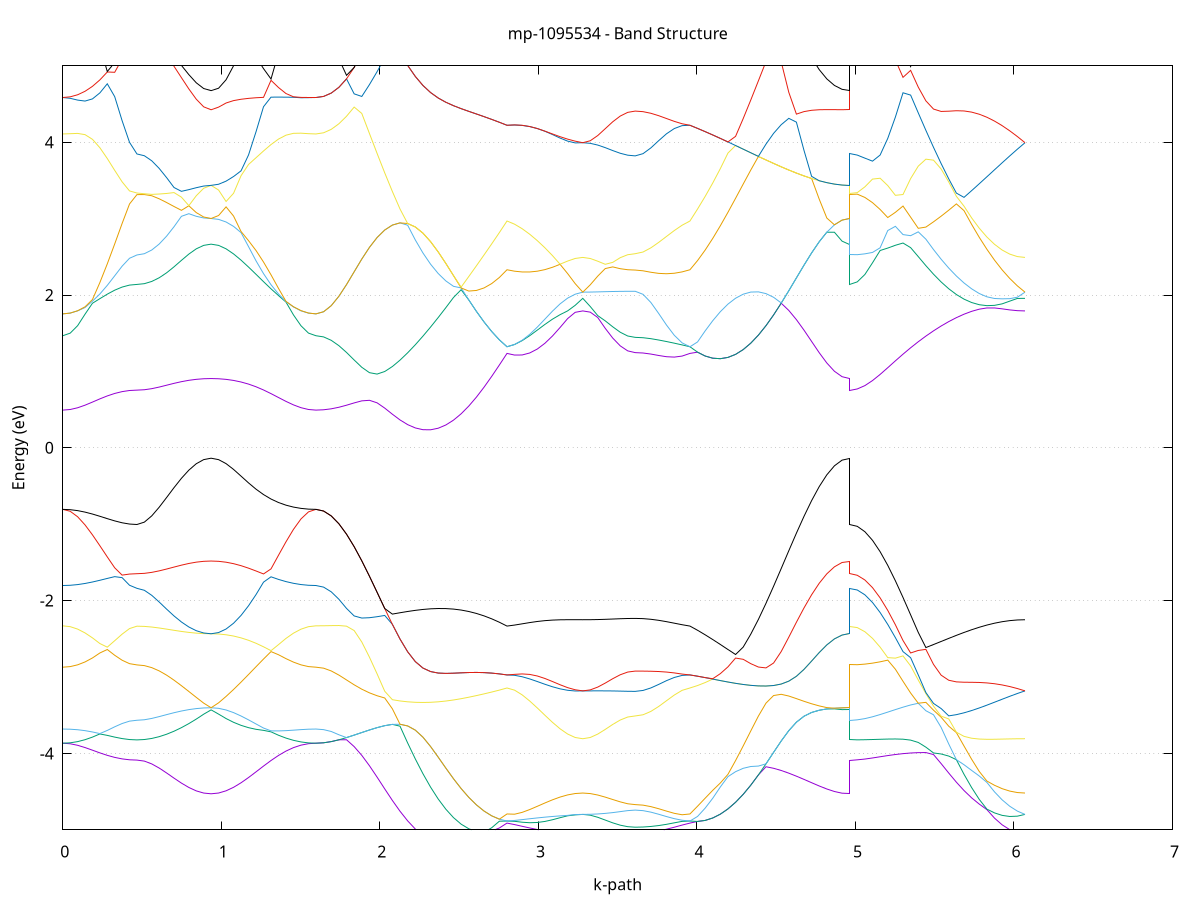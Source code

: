 set title 'mp-1095534 - Band Structure'
set xlabel 'k-path'
set ylabel 'Energy (eV)'
set grid y
set yrange [-5:5]
set terminal png size 800,600
set output 'mp-1095534_bands_gnuplot.png'
plot '-' using 1:2 with lines notitle, '-' using 1:2 with lines notitle, '-' using 1:2 with lines notitle, '-' using 1:2 with lines notitle, '-' using 1:2 with lines notitle, '-' using 1:2 with lines notitle, '-' using 1:2 with lines notitle, '-' using 1:2 with lines notitle, '-' using 1:2 with lines notitle, '-' using 1:2 with lines notitle, '-' using 1:2 with lines notitle, '-' using 1:2 with lines notitle, '-' using 1:2 with lines notitle, '-' using 1:2 with lines notitle, '-' using 1:2 with lines notitle, '-' using 1:2 with lines notitle, '-' using 1:2 with lines notitle, '-' using 1:2 with lines notitle, '-' using 1:2 with lines notitle, '-' using 1:2 with lines notitle, '-' using 1:2 with lines notitle, '-' using 1:2 with lines notitle, '-' using 1:2 with lines notitle, '-' using 1:2 with lines notitle, '-' using 1:2 with lines notitle, '-' using 1:2 with lines notitle, '-' using 1:2 with lines notitle, '-' using 1:2 with lines notitle, '-' using 1:2 with lines notitle, '-' using 1:2 with lines notitle, '-' using 1:2 with lines notitle, '-' using 1:2 with lines notitle, '-' using 1:2 with lines notitle, '-' using 1:2 with lines notitle, '-' using 1:2 with lines notitle, '-' using 1:2 with lines notitle, '-' using 1:2 with lines notitle, '-' using 1:2 with lines notitle, '-' using 1:2 with lines notitle, '-' using 1:2 with lines notitle, '-' using 1:2 with lines notitle, '-' using 1:2 with lines notitle, '-' using 1:2 with lines notitle, '-' using 1:2 with lines notitle, '-' using 1:2 with lines notitle, '-' using 1:2 with lines notitle, '-' using 1:2 with lines notitle, '-' using 1:2 with lines notitle, '-' using 1:2 with lines notitle, '-' using 1:2 with lines notitle, '-' using 1:2 with lines notitle, '-' using 1:2 with lines notitle, '-' using 1:2 with lines notitle, '-' using 1:2 with lines notitle, '-' using 1:2 with lines notitle, '-' using 1:2 with lines notitle, '-' using 1:2 with lines notitle, '-' using 1:2 with lines notitle, '-' using 1:2 with lines notitle, '-' using 1:2 with lines notitle, '-' using 1:2 with lines notitle, '-' using 1:2 with lines notitle, '-' using 1:2 with lines notitle, '-' using 1:2 with lines notitle
0.000000 -19.406907
0.046773 -19.403907
0.093546 -19.395107
0.140319 -19.380607
0.187092 -19.360407
0.233865 -19.334907
0.280638 -19.304207
0.327411 -19.269007
0.374184 -19.229607
0.420957 -19.187207
0.467730 -19.152307
0.467730 -19.152307
0.514503 -19.151507
0.561276 -19.149107
0.608048 -19.145307
0.654821 -19.140607
0.701594 -19.135207
0.748367 -19.129807
0.795140 -19.124907
0.841913 -19.120907
0.888686 -19.118307
0.935459 -19.117407
0.935459 -19.117407
0.982707 -19.121907
1.029955 -19.135007
1.077203 -19.155607
1.124450 -19.182007
1.171698 -19.212307
1.218946 -19.244507
1.266194 -19.276907
1.313442 -19.307807
1.360690 -19.336107
1.407937 -19.360507
1.455185 -19.380407
1.502433 -19.395007
1.549681 -19.403907
1.596929 -19.406907
1.596929 -19.406907
1.645133 -19.401207
1.693338 -19.384307
1.741542 -19.356107
1.789747 -19.316807
1.837951 -19.266607
1.886156 -19.205507
1.934360 -19.133907
1.982565 -19.052007
2.030769 -18.960107
2.078974 -18.858707
2.127178 -18.748307
2.175383 -18.629407
2.223587 -18.502907
2.271792 -18.369507
2.319996 -18.230207
2.368201 -18.086207
2.416405 -17.939007
2.464610 -17.790107
2.512814 -17.641407
2.561019 -17.495007
2.609223 -17.353307
2.657428 -17.218807
2.705632 -17.094207
2.753837 -16.982007
2.802041 -17.001307
2.802041 -17.001307
2.849848 -16.991307
2.897655 -17.010907
2.945461 -17.035007
2.993268 -17.056107
3.041075 -17.072407
3.088882 -17.083607
3.136688 -17.090107
3.184495 -17.092507
3.232302 -17.092307
3.280109 -17.091607
3.280109 -17.091607
3.327356 -17.091807
3.374604 -17.092407
3.421852 -17.093307
3.469100 -17.094307
3.516348 -17.095107
3.563596 -17.095707
3.610843 -17.095907
3.610843 -17.095907
3.660158 -17.092207
3.709472 -17.081007
3.758786 -17.062807
3.808100 -17.038107
3.857415 -17.009207
3.906729 -16.985107
3.956043 -17.001307
3.956043 -17.001307
4.004012 -17.153307
4.051981 -17.308707
4.099950 -17.465207
4.147919 -17.620707
4.195888 -17.773507
4.243858 -17.922107
4.291827 -18.065207
4.339796 -18.201807
4.387765 -18.330907
4.435734 -18.451807
4.483703 -18.563907
4.531672 -18.666707
4.579641 -18.759607
4.627610 -18.842307
4.675579 -18.914607
4.723548 -18.976207
4.771517 -19.026907
4.819486 -19.066407
4.867455 -19.094707
4.915424 -19.111707
4.963393 -19.117407
4.963393 -19.152307
5.011490 -19.146607
5.059587 -19.129707
5.107684 -19.101407
5.155781 -19.062107
5.203878 -19.011807
5.251975 -18.950607
5.300072 -18.878807
5.348169 -18.796607
5.396266 -18.704607
5.444363 -18.603007
5.492460 -18.492407
5.540557 -18.373507
5.588654 -18.247207
5.636751 -18.114407
5.684848 -17.976307
5.732945 -17.834807
5.781042 -17.691807
5.829139 -17.550507
5.877236 -17.414907
5.925333 -17.291107
5.973430 -17.187807
6.021527 -17.117107
6.069624 -17.091607
e
0.000000 -18.775507
0.046773 -18.781107
0.093546 -18.797207
0.140319 -18.823107
0.187092 -18.857107
0.233865 -18.897507
0.280638 -18.942707
0.327411 -18.990707
0.374184 -19.040007
0.420957 -19.088707
0.467730 -19.125707
0.467730 -19.125707
0.514503 -19.125507
0.561276 -19.125007
0.608048 -19.124007
0.654821 -19.122807
0.701594 -19.121607
0.748367 -19.120307
0.795140 -19.119107
0.841913 -19.118207
0.888686 -19.117607
0.935459 -19.117407
0.935459 -19.117407
0.982707 -19.114007
1.029955 -19.103907
1.077203 -19.087207
1.124450 -19.064507
1.171698 -19.036407
1.218946 -19.003707
1.266194 -18.967507
1.313442 -18.929407
1.360690 -18.891107
1.407937 -18.854707
1.455185 -18.822707
1.502433 -18.797407
1.549681 -18.781207
1.596929 -18.775507
1.596929 -18.775507
1.645133 -18.769607
1.693338 -18.752007
1.741542 -18.722507
1.789747 -18.681307
1.837951 -18.628507
1.886156 -18.564307
1.934360 -18.488707
1.982565 -18.401907
2.030769 -18.304307
2.078974 -18.196107
2.127178 -18.077507
2.175383 -17.949107
2.223587 -17.811307
2.271792 -17.664607
2.319996 -17.509607
2.368201 -17.347107
2.416405 -17.178007
2.464610 -17.003307
2.512814 -16.824207
2.561019 -16.642107
2.609223 -16.479907
2.657428 -16.591107
2.705632 -16.717007
2.753837 -16.854707
2.802041 -17.001307
2.802041 -17.001307
2.849848 -16.970807
2.897655 -16.940807
2.945461 -16.911207
2.993268 -16.881907
3.041075 -16.853007
3.088882 -16.824407
3.136688 -16.796007
3.184495 -16.767707
3.232302 -16.739807
3.280109 -16.712207
3.280109 -16.712207
3.327356 -16.712407
3.374604 -16.713007
3.421852 -16.713907
3.469100 -16.715007
3.516348 -16.715907
3.563596 -16.716507
3.610843 -16.716707
3.610843 -16.716707
3.660158 -16.722207
3.709472 -16.751707
3.758786 -16.798307
3.808100 -16.850607
3.857415 -16.903807
3.906729 -16.954707
3.956043 -17.001307
3.956043 -17.001307
4.004012 -17.153307
4.051981 -17.308707
4.099950 -17.465207
4.147919 -17.620707
4.195888 -17.773507
4.243858 -17.922107
4.291827 -18.065207
4.339796 -18.201807
4.387765 -18.330907
4.435734 -18.451807
4.483703 -18.563907
4.531672 -18.666707
4.579641 -18.759607
4.627610 -18.842307
4.675579 -18.914607
4.723548 -18.976207
4.771517 -19.026907
4.819486 -19.066407
4.867455 -19.094707
4.915424 -19.111707
4.963393 -19.117407
4.963393 -19.125707
5.011490 -19.120007
5.059587 -19.102907
5.107684 -19.074407
5.155781 -19.034707
5.203878 -18.983807
5.251975 -18.921907
5.300072 -18.849307
5.348169 -18.766107
5.396266 -18.672707
5.444363 -18.569407
5.492460 -18.456707
5.540557 -18.335207
5.588654 -18.205507
5.636751 -18.068207
5.684848 -17.924407
5.732945 -17.775107
5.781042 -17.621507
5.829139 -17.465207
5.877236 -17.307807
5.925333 -17.151407
5.973430 -16.998307
6.021527 -16.851007
6.069624 -16.712207
e
0.000000 -16.572007
0.046773 -16.569807
0.093546 -16.563507
0.140319 -16.553507
0.187092 -16.540407
0.233865 -16.525107
0.280638 -16.509007
0.327411 -16.493707
0.374184 -16.480907
0.420957 -16.472407
0.467730 -16.469407
0.467730 -16.469407
0.514503 -16.511707
0.561276 -16.596407
0.608048 -16.686807
0.654821 -16.771707
0.701594 -16.847307
0.748367 -16.911407
0.795140 -16.962607
0.841913 -16.999907
0.888686 -17.022507
0.935459 -17.030107
0.935459 -17.030107
0.982707 -17.022407
1.029955 -17.000007
1.077203 -16.964707
1.124450 -16.919707
1.171698 -16.868407
1.218946 -16.814707
1.266194 -16.762007
1.313442 -16.713307
1.360690 -16.670507
1.407937 -16.635007
1.455185 -16.607307
1.502433 -16.587607
1.549681 -16.575907
1.596929 -16.572007
1.596929 -16.572007
1.645133 -16.568907
1.693338 -16.559807
1.741542 -16.544807
1.789747 -16.524307
1.837951 -16.498607
1.886156 -16.468507
1.934360 -16.434707
1.982565 -16.398007
2.030769 -16.359807
2.078974 -16.321407
2.127178 -16.284407
2.175383 -16.250807
2.223587 -16.222807
2.271792 -16.202707
2.319996 -16.193307
2.368201 -16.197207
2.416405 -16.216607
2.464610 -16.253907
2.512814 -16.310107
2.561019 -16.385707
2.609223 -16.479907
2.657428 -16.591107
2.705632 -16.717007
2.753837 -16.854707
2.802041 -16.884307
2.802041 -16.884307
2.849848 -16.879007
2.897655 -16.838907
2.945461 -16.791007
2.993268 -16.745107
3.041075 -16.706207
3.088882 -16.678407
3.136688 -16.665407
3.184495 -16.668707
3.232302 -16.686307
3.280109 -16.712207
3.280109 -16.712207
3.327356 -16.711807
3.374604 -16.710907
3.421852 -16.709707
3.469100 -16.708207
3.516348 -16.706907
3.563596 -16.706107
3.610843 -16.705707
3.610843 -16.705707
3.660158 -16.718207
3.709472 -16.738507
3.758786 -16.765007
3.808100 -16.800907
3.857415 -16.843507
3.906729 -16.883407
3.956043 -16.884307
3.956043 -16.884307
4.004012 -16.803407
4.051981 -16.739807
4.099950 -16.693707
4.147919 -16.664507
4.195888 -16.651107
4.243858 -16.651507
4.291827 -16.663607
4.339796 -16.685207
4.387765 -16.713807
4.435734 -16.747507
4.483703 -16.784107
4.531672 -16.822007
4.579641 -16.859607
4.627610 -16.895607
4.675579 -16.928807
4.723548 -16.958307
4.771517 -16.983407
4.819486 -17.003607
4.867455 -17.018307
4.915424 -17.027207
4.963393 -17.030107
4.963393 -16.469407
5.011490 -16.466507
5.059587 -16.458207
5.107684 -16.444507
5.155781 -16.425907
5.203878 -16.402707
5.251975 -16.375507
5.300072 -16.345207
5.348169 -16.312807
5.396266 -16.279307
5.444363 -16.246207
5.492460 -16.215107
5.540557 -16.187907
5.588654 -16.166707
5.636751 -16.153807
5.684848 -16.151607
5.732945 -16.162607
5.781042 -16.188807
5.829139 -16.232107
5.877236 -16.293607
5.925333 -16.373507
5.973430 -16.471007
6.021527 -16.584707
6.069624 -16.712207
e
0.000000 -16.572007
0.046773 -16.563907
0.093546 -16.540307
0.140319 -16.502607
0.187092 -16.453307
0.233865 -16.395807
0.280638 -16.334407
0.327411 -16.274407
0.374184 -16.222907
0.420957 -16.187307
0.467730 -16.174507
0.467730 -16.174507
0.514503 -16.123807
0.561276 -16.013707
0.608048 -15.881007
0.654821 -15.736807
0.701594 -15.635807
0.748367 -15.673007
0.795140 -15.703507
0.841913 -15.726007
0.888686 -15.739907
0.935459 -15.744607
0.935459 -15.744607
0.982707 -15.739807
1.029955 -15.725307
1.077203 -15.700807
1.124450 -15.665907
1.171698 -15.640707
1.218946 -15.807707
1.266194 -15.965507
1.313442 -16.111207
1.360690 -16.241907
1.407937 -16.354807
1.455185 -16.446907
1.502433 -16.515407
1.549681 -16.557707
1.596929 -16.572007
1.596929 -16.572007
1.645133 -16.568907
1.693338 -16.559807
1.741542 -16.544807
1.789747 -16.524307
1.837951 -16.498607
1.886156 -16.468507
1.934360 -16.434707
1.982565 -16.398007
2.030769 -16.359807
2.078974 -16.321407
2.127178 -16.284407
2.175383 -16.250807
2.223587 -16.222807
2.271792 -16.202707
2.319996 -16.193307
2.368201 -16.197207
2.416405 -16.216607
2.464610 -16.253907
2.512814 -16.310107
2.561019 -16.385707
2.609223 -16.458607
2.657428 -16.275607
2.705632 -16.095007
2.753837 -15.919207
2.802041 -15.750707
2.802041 -15.750707
2.849848 -15.790107
2.897655 -15.838807
2.945461 -15.893507
2.993268 -15.950107
3.041075 -16.004407
3.088882 -16.051607
3.136688 -16.087507
3.184495 -16.109807
3.232302 -16.119807
3.280109 -16.121907
3.280109 -16.121907
3.327356 -16.121407
3.374604 -16.120207
3.421852 -16.118407
3.469100 -16.116407
3.516348 -16.114607
3.563596 -16.113407
3.610843 -16.113007
3.610843 -16.113007
3.660158 -16.098007
3.709472 -16.057507
3.758786 -16.000107
3.808100 -15.934507
3.857415 -15.867507
3.906729 -15.804707
3.956043 -15.750707
3.956043 -15.750707
4.004012 -15.592607
4.051981 -15.446507
4.099950 -15.314507
4.147919 -15.198407
4.195888 -15.099207
4.243858 -15.027707
4.291827 -15.101507
4.339796 -15.175307
4.387765 -15.247907
4.435734 -15.318507
4.483703 -15.385907
4.531672 -15.449307
4.579641 -15.507907
4.627610 -15.561207
4.675579 -15.608507
4.723548 -15.649207
4.771517 -15.683207
4.819486 -15.709807
4.867455 -15.729107
4.915424 -15.740707
4.963393 -15.744607
4.963393 -16.174507
5.011490 -16.171707
5.059587 -16.163107
5.107684 -16.149107
5.155781 -16.130007
5.203878 -16.106207
5.251975 -16.078407
5.300072 -16.047407
5.348169 -16.014107
5.396266 -15.979907
5.444363 -15.946107
5.492460 -15.914307
5.540557 -15.886607
5.588654 -15.864807
5.636751 -15.851307
5.684848 -15.848007
5.732945 -15.856907
5.781042 -15.878907
5.829139 -15.914007
5.877236 -15.960507
5.925333 -16.013907
5.973430 -16.066407
6.021527 -16.106607
6.069624 -16.121907
e
0.000000 -15.130507
0.046773 -15.140007
0.093546 -15.167007
0.140319 -15.207607
0.187092 -15.256707
0.233865 -15.308907
0.280638 -15.359407
0.327411 -15.404107
0.374184 -15.439007
0.420957 -15.461307
0.467730 -15.469007
0.467730 -15.469007
0.514503 -15.480307
0.561276 -15.510207
0.608048 -15.550507
0.654821 -15.594007
0.701594 -15.584807
0.748367 -15.427507
0.795140 -15.267207
0.841913 -15.107807
0.888686 -14.962107
0.935459 -14.886007
0.935459 -14.886007
0.982707 -14.964607
1.029955 -15.119007
1.077203 -15.291507
1.124450 -15.467407
1.171698 -15.620307
1.218946 -15.564207
1.266194 -15.498607
1.313442 -15.426107
1.360690 -15.351007
1.407937 -15.279107
1.455185 -15.216907
1.502433 -15.169507
1.549681 -15.140307
1.596929 -15.130507
1.596929 -15.130507
1.645133 -15.127607
1.693338 -15.119007
1.741542 -15.104807
1.789747 -15.085207
1.837951 -15.060507
1.886156 -15.031107
1.934360 -14.997507
1.982565 -14.960207
2.030769 -14.919907
2.078974 -14.877407
2.127178 -14.833407
2.175383 -14.789007
2.223587 -14.745207
2.271792 -14.703107
2.319996 -14.663907
2.368201 -14.628807
2.416405 -14.599007
2.464610 -14.575707
2.512814 -14.559807
2.561019 -14.552407
2.609223 -14.554007
2.657428 -14.565107
2.705632 -14.585907
2.753837 -14.616207
2.802041 -14.655607
2.802041 -14.655607
2.849848 -14.645607
2.897655 -14.634307
2.945461 -14.622407
2.993268 -14.611007
3.041075 -14.600707
3.088882 -14.592407
3.136688 -14.586407
3.184495 -14.582607
3.232302 -14.580807
3.280109 -14.580407
3.280109 -14.580407
3.327356 -14.580507
3.374604 -14.580807
3.421852 -14.581207
3.469100 -14.581707
3.516348 -14.582107
3.563596 -14.582407
3.610843 -14.582507
3.610843 -14.582507
3.660158 -14.584707
3.709472 -14.591107
3.758786 -14.601007
3.808100 -14.613607
3.857415 -14.627607
3.906729 -14.642007
3.956043 -14.655607
3.956043 -14.655607
4.004012 -14.703007
4.051981 -14.757907
4.099950 -14.819007
4.147919 -14.885207
4.195888 -14.955207
4.243858 -15.017507
4.291827 -14.952707
4.339796 -14.903807
4.387765 -14.869307
4.435734 -14.847107
4.483703 -14.835107
4.531672 -14.831107
4.579641 -14.833107
4.627610 -14.839107
4.675579 -14.847507
4.723548 -14.857007
4.771517 -14.866207
4.819486 -14.874407
4.867455 -14.880707
4.915424 -14.884707
4.963393 -14.886007
4.963393 -15.469007
5.011490 -15.465507
5.059587 -15.455007
5.107684 -15.437707
5.155781 -15.413707
5.203878 -15.383307
5.251975 -15.346907
5.300072 -15.304907
5.348169 -15.257907
5.396266 -15.206407
5.444363 -15.151307
5.492460 -15.093307
5.540557 -15.033407
5.588654 -14.972607
5.636751 -14.912107
5.684848 -14.853007
5.732945 -14.796707
5.781042 -14.744407
5.829139 -14.697507
5.877236 -14.657007
5.925333 -14.624307
5.973430 -14.600107
6.021527 -14.585407
6.069624 -14.580407
e
0.000000 -13.984607
0.046773 -14.045307
0.093546 -14.169107
0.140319 -14.307707
0.187092 -14.446707
0.233865 -14.579707
0.280638 -14.702107
0.327411 -14.808607
0.374184 -14.893107
0.420957 -14.948207
0.467730 -14.967407
0.467730 -14.967407
0.514503 -14.952907
0.561276 -14.913707
0.608048 -14.858607
0.654821 -14.796007
0.701594 -14.732107
0.748367 -14.672107
0.795140 -14.620107
0.841913 -14.579907
0.888686 -14.554407
0.935459 -14.545707
0.935459 -14.545707
0.982707 -14.544807
1.029955 -14.542007
1.077203 -14.536907
1.124450 -14.529007
1.171698 -14.517507
1.218946 -14.501007
1.266194 -14.477607
1.313442 -14.444607
1.360690 -14.398607
1.407937 -14.335507
1.455185 -14.252707
1.502433 -14.151207
1.549681 -14.043807
1.596929 -13.984607
1.596929 -13.984607
1.645133 -13.981307
1.693338 -13.971607
1.741542 -13.955407
1.789747 -13.933107
1.837951 -13.904707
1.886156 -13.870707
1.934360 -13.831307
1.982565 -13.787107
2.030769 -13.738607
2.078974 -13.686407
2.127178 -13.630907
2.175383 -13.573007
2.223587 -13.513507
2.271792 -13.452807
2.319996 -13.437007
2.368201 -13.456707
2.416405 -13.482907
2.464610 -13.513807
2.512814 -13.547307
2.561019 -13.581607
2.609223 -13.615607
2.657428 -13.649007
2.705632 -13.682007
2.753837 -13.715407
2.802041 -13.750107
2.802041 -13.750107
2.849848 -13.744107
2.897655 -13.739907
2.945461 -13.736307
2.993268 -13.732407
3.041075 -13.727107
3.088882 -13.719807
3.136688 -13.710307
3.184495 -13.698707
3.232302 -13.685607
3.280109 -13.672007
3.280109 -13.672007
3.327356 -13.672707
3.374604 -13.674707
3.421852 -13.677607
3.469100 -13.680807
3.516348 -13.683707
3.563596 -13.685707
3.610843 -13.686407
3.610843 -13.686407
3.660158 -13.688507
3.709472 -13.694607
3.758786 -13.703807
3.808100 -13.715007
3.857415 -13.727007
3.906729 -13.739007
3.956043 -13.750107
3.956043 -13.750107
4.004012 -13.786807
4.051981 -13.826107
4.099950 -13.868407
4.147919 -13.913807
4.195888 -13.961807
4.243858 -14.012007
4.291827 -14.063807
4.339796 -14.116407
4.387765 -14.168907
4.435734 -14.220607
4.483703 -14.270507
4.531672 -14.318107
4.579641 -14.362607
4.627610 -14.403307
4.675579 -14.439607
4.723548 -14.471207
4.771517 -14.497607
4.819486 -14.518407
4.867455 -14.533607
4.915424 -14.542707
4.963393 -14.545707
4.963393 -14.967407
5.011490 -14.963607
5.059587 -14.952107
5.107684 -14.933107
5.155781 -14.906607
5.203878 -14.873007
5.251975 -14.832607
5.300072 -14.785607
5.348169 -14.732707
5.396266 -14.674207
5.444363 -14.610907
5.492460 -14.543307
5.540557 -14.472207
5.588654 -14.398507
5.636751 -14.323007
5.684848 -14.246407
5.732945 -14.169707
5.781042 -14.093607
5.829139 -14.018807
5.877236 -13.945807
5.925333 -13.874807
5.973430 -13.805707
6.021527 -13.738307
6.069624 -13.672007
e
0.000000 -13.625707
0.046773 -13.612107
0.093546 -13.573007
0.140319 -13.512807
0.187092 -13.437607
0.233865 -13.354207
0.280638 -13.269807
0.327411 -13.191807
0.374184 -13.128007
0.420957 -13.085907
0.467730 -13.071107
0.467730 -13.071107
0.514503 -13.132407
0.561276 -13.268207
0.608048 -13.431307
0.654821 -13.605107
0.701594 -13.783607
0.748367 -13.963207
0.795140 -14.141307
0.841913 -14.313507
0.888686 -14.467007
0.935459 -14.545707
0.935459 -14.545707
0.982707 -14.474407
1.029955 -14.341807
1.077203 -14.205907
1.124450 -14.081307
1.171698 -13.973007
1.218946 -13.882307
1.266194 -13.809107
1.313442 -13.751707
1.360690 -13.707907
1.407937 -13.675507
1.455185 -13.652507
1.502433 -13.637207
1.549681 -13.628507
1.596929 -13.625707
1.596929 -13.625707
1.645133 -13.623307
1.693338 -13.616107
1.741542 -13.604507
1.789747 -13.588707
1.837951 -13.569507
1.886156 -13.547507
1.934360 -13.523807
1.982565 -13.499507
2.030769 -13.476107
2.078974 -13.455007
2.127178 -13.437807
2.175383 -13.426307
2.223587 -13.421707
2.271792 -13.425207
2.319996 -13.437007
2.368201 -13.456707
2.416405 -13.482907
2.464610 -13.513807
2.512814 -13.547307
2.561019 -13.581607
2.609223 -13.615607
2.657428 -13.649007
2.705632 -13.682007
2.753837 -13.715407
2.802041 -13.750107
2.802041 -13.750107
2.849848 -13.738407
2.897655 -13.720007
2.945461 -13.698607
2.993268 -13.677607
3.041075 -13.660407
3.088882 -13.649407
3.136688 -13.645907
3.184495 -13.649707
3.232302 -13.659207
3.280109 -13.672007
3.280109 -13.672007
3.327356 -13.671807
3.374604 -13.671007
3.421852 -13.669807
3.469100 -13.668607
3.516348 -13.667407
3.563596 -13.666607
3.610843 -13.666407
3.610843 -13.666407
3.660158 -13.669107
3.709472 -13.677007
3.758786 -13.689307
3.808100 -13.704707
3.857415 -13.721407
3.906729 -13.737307
3.956043 -13.750107
3.956043 -13.750107
4.004012 -13.786807
4.051981 -13.826107
4.099950 -13.868407
4.147919 -13.913807
4.195888 -13.961807
4.243858 -14.012007
4.291827 -14.063807
4.339796 -14.116407
4.387765 -14.168907
4.435734 -14.220607
4.483703 -14.270507
4.531672 -14.318107
4.579641 -14.362607
4.627610 -14.403307
4.675579 -14.439607
4.723548 -14.471207
4.771517 -14.497607
4.819486 -14.518407
4.867455 -14.533607
4.915424 -14.542707
4.963393 -14.545707
4.963393 -13.071107
5.011490 -13.070107
5.059587 -13.066907
5.107684 -13.062007
5.155781 -13.055707
5.203878 -13.048607
5.251975 -13.041507
5.300072 -13.035307
5.348169 -13.031107
5.396266 -13.030307
5.444363 -13.034307
5.492460 -13.044407
5.540557 -13.061907
5.588654 -13.088007
5.636751 -13.123207
5.684848 -13.167307
5.732945 -13.219507
5.781042 -13.278107
5.829139 -13.341307
5.877236 -13.407007
5.925333 -13.473507
5.973430 -13.540107
6.021527 -13.606207
6.069624 -13.672007
e
0.000000 -13.625707
0.046773 -13.564207
0.093546 -13.437907
0.140319 -13.295307
0.187092 -13.151507
0.233865 -13.013207
0.280638 -12.885907
0.327411 -12.775507
0.374184 -12.688707
0.420957 -12.632707
0.467730 -12.613207
0.467730 -12.613207
0.514503 -12.557507
0.561276 -12.438507
0.608048 -12.304307
0.654821 -12.172407
0.701594 -12.050407
0.748367 -11.943407
0.795140 -11.855107
0.841913 -11.897807
0.888686 -11.934307
0.935459 -11.946607
0.935459 -11.946607
0.982707 -11.933907
1.029955 -11.895807
1.077203 -11.863407
1.124450 -11.964207
1.171698 -12.092607
1.218946 -12.245407
1.266194 -12.418207
1.313442 -12.605807
1.360690 -12.802707
1.407937 -13.003107
1.455185 -13.201207
1.502433 -13.388807
1.549681 -13.548907
1.596929 -13.625707
1.596929 -13.625707
1.645133 -13.623307
1.693338 -13.616107
1.741542 -13.604507
1.789747 -13.588707
1.837951 -13.569507
1.886156 -13.547507
1.934360 -13.523807
1.982565 -13.499507
2.030769 -13.476107
2.078974 -13.455007
2.127178 -13.437807
2.175383 -13.426307
2.223587 -13.421707
2.271792 -13.425207
2.319996 -13.391707
2.368201 -13.330707
2.416405 -13.270107
2.464610 -13.210207
2.512814 -13.150607
2.561019 -13.090907
2.609223 -13.030007
2.657428 -12.966607
2.705632 -12.899207
2.753837 -12.826007
2.802041 -12.745707
2.802041 -12.745707
2.849848 -12.764307
2.897655 -12.784607
2.945461 -12.804907
2.993268 -12.823607
3.041075 -12.838907
3.088882 -12.849807
3.136688 -12.856107
3.184495 -12.858307
3.232302 -12.858107
3.280109 -12.857607
3.280109 -12.857607
3.327356 -12.858707
3.374604 -12.861707
3.421852 -12.866207
3.469100 -12.871107
3.516348 -12.875507
3.563596 -12.878507
3.610843 -12.879607
3.610843 -12.879607
3.660158 -12.875707
3.709472 -12.864207
3.758786 -12.846407
3.808100 -12.823807
3.857415 -12.798207
3.906729 -12.771507
3.956043 -12.745707
3.956043 -12.745707
4.004012 -12.658107
4.051981 -12.562907
4.099950 -12.461707
4.147919 -12.356907
4.195888 -12.252307
4.243858 -12.151907
4.291827 -12.059807
4.339796 -11.979007
4.387765 -11.911307
4.435734 -11.857207
4.483703 -11.815807
4.531672 -11.785507
4.579641 -11.764307
4.627610 -11.750407
4.675579 -11.774907
4.723548 -11.826807
4.771517 -11.869707
4.819486 -11.903207
4.867455 -11.927307
4.915424 -11.941807
4.963393 -11.946607
4.963393 -12.613207
5.011490 -12.612007
5.059587 -12.608507
5.107684 -12.603007
5.155781 -12.595807
5.203878 -12.587407
5.251975 -12.578607
5.300072 -12.570307
5.348169 -12.563507
5.396266 -12.559407
5.444363 -12.559207
5.492460 -12.564107
5.540557 -12.575207
5.588654 -12.593107
5.636751 -12.617707
5.684848 -12.648507
5.732945 -12.683707
5.781042 -12.721007
5.829139 -12.757707
5.877236 -12.791207
5.925333 -12.819307
5.973430 -12.840307
6.021527 -12.853207
6.069624 -12.857607
e
0.000000 -10.400007
0.046773 -10.421407
0.093546 -10.481507
0.140319 -10.569907
0.187092 -10.675107
0.233865 -10.786707
0.280638 -10.895407
0.327411 -10.992807
0.374184 -11.070707
0.420957 -11.121307
0.467730 -11.138907
0.467730 -11.138907
0.514503 -11.201807
0.561276 -11.318107
0.608048 -11.440607
0.654821 -11.558307
0.701594 -11.666307
0.748367 -11.761107
0.795140 -11.839307
0.841913 -11.789207
0.888686 -11.748307
0.935459 -11.734507
0.935459 -11.734507
0.982707 -11.748707
1.029955 -11.791507
1.077203 -11.832007
1.124450 -11.742707
1.171698 -11.628807
1.218946 -11.492607
1.266194 -11.338107
1.313442 -11.170407
1.360690 -10.996007
1.407937 -10.823107
1.455185 -10.662007
1.502433 -10.526507
1.549681 -10.433507
1.596929 -10.400007
1.596929 -10.400007
1.645133 -10.397207
1.693338 -10.389007
1.741542 -10.375407
1.789747 -10.356707
1.837951 -10.332907
1.886156 -10.304607
1.934360 -10.272107
1.982565 -10.235907
2.030769 -10.196907
2.078974 -10.156007
2.127178 -10.114407
2.175383 -10.073807
2.223587 -10.036407
2.271792 -10.004307
2.319996 -9.978907
2.368201 -9.959507
2.416405 -9.942207
2.464610 -9.921207
2.512814 -9.891007
2.561019 -9.848107
2.609223 -9.791307
2.657428 -9.848707
2.705632 -9.965507
2.753837 -10.086507
2.802041 -10.210707
2.802041 -10.210707
2.849848 -10.182707
2.897655 -10.151607
2.945461 -10.119207
2.993268 -10.087307
3.041075 -10.057907
3.088882 -10.032907
3.136688 -10.014007
3.184495 -10.002507
3.232302 -9.998007
3.280109 -9.997507
3.280109 -9.997507
3.327356 -9.996907
3.374604 -9.995207
3.421852 -9.992807
3.469100 -9.990107
3.516348 -9.987707
3.563596 -9.985907
3.610843 -9.985307
3.610843 -9.985307
3.660158 -9.993707
3.709472 -10.016707
3.758786 -10.049907
3.808100 -10.088907
3.857415 -10.130507
3.906729 -10.171807
3.956043 -10.210707
3.956043 -10.210707
4.004012 -10.336207
4.051981 -10.462807
4.099950 -10.589107
4.147919 -10.714307
4.195888 -10.837307
4.243858 -10.957207
4.291827 -11.073107
4.339796 -11.184307
4.387765 -11.289907
4.435734 -11.389307
4.483703 -11.481907
4.531672 -11.567207
4.579641 -11.644807
4.627610 -11.714107
4.675579 -11.741907
4.723548 -11.737107
4.771517 -11.734907
4.819486 -11.734207
4.867455 -11.734207
4.915424 -11.734407
4.963393 -11.734507
4.963393 -11.138907
5.011490 -11.135107
5.059587 -11.123707
5.107684 -11.104707
5.155781 -11.078307
5.203878 -11.044807
5.251975 -11.004307
5.300072 -10.957207
5.348169 -10.903907
5.396266 -10.844907
5.444363 -10.780707
5.492460 -10.712007
5.540557 -10.639507
5.588654 -10.564207
5.636751 -10.487107
5.684848 -10.409307
5.732945 -10.332407
5.781042 -10.258007
5.829139 -10.188307
5.877236 -10.125607
5.925333 -10.072507
5.973430 -10.031907
6.021527 -10.006307
6.069624 -9.997507
e
0.000000 -10.400007
0.046773 -10.410307
0.093546 -10.440707
0.140319 -10.488607
0.187092 -10.550607
0.233865 -10.621807
0.280638 -10.696307
0.327411 -10.767207
0.374184 -10.826607
0.420957 -10.866607
0.467730 -10.880807
0.467730 -10.880807
0.514503 -10.815107
0.561276 -10.690507
0.608048 -10.554207
0.654821 -10.417407
0.701594 -10.285507
0.748367 -10.163307
0.795140 -10.056307
0.841913 -9.971307
0.888686 -9.915907
0.935459 -9.896507
0.935459 -9.896507
0.982707 -9.916007
1.029955 -9.968207
1.077203 -10.039207
1.124450 -10.114907
1.171698 -10.185407
1.218946 -10.245407
1.266194 -10.293207
1.313442 -10.329507
1.360690 -10.355907
1.407937 -10.374407
1.455185 -10.386707
1.502433 -10.394507
1.549681 -10.398707
1.596929 -10.400007
1.596929 -10.400007
1.645133 -10.397207
1.693338 -10.389007
1.741542 -10.375407
1.789747 -10.356707
1.837951 -10.332907
1.886156 -10.304607
1.934360 -10.272107
1.982565 -10.235907
2.030769 -10.196907
2.078974 -10.156007
2.127178 -10.114407
2.175383 -10.073807
2.223587 -10.036407
2.271792 -10.004307
2.319996 -9.978907
2.368201 -9.959507
2.416405 -9.942207
2.464610 -9.921207
2.512814 -9.891007
2.561019 -9.848107
2.609223 -9.791307
2.657428 -9.721207
2.705632 -9.639307
2.753837 -9.547807
2.802041 -9.467207
2.802041 -9.467207
2.849848 -9.534307
2.897655 -9.603407
2.945461 -9.663307
2.993268 -9.712607
3.041075 -9.750307
3.088882 -9.775707
3.136688 -9.788707
3.184495 -9.790007
3.232302 -9.782607
3.280109 -9.777207
3.280109 -9.777207
3.327356 -9.788707
3.374604 -9.809807
3.421852 -9.829707
3.469100 -9.845707
3.516348 -9.857307
3.563596 -9.864307
3.610843 -9.866607
3.610843 -9.866607
3.660158 -9.856007
3.709472 -9.824707
3.758786 -9.774307
3.808100 -9.707807
3.857415 -9.629007
3.906729 -9.543207
3.956043 -9.467207
3.956043 -9.467207
4.004012 -9.503607
4.051981 -9.520907
4.099950 -9.517207
4.147919 -9.490007
4.195888 -9.436807
4.243858 -9.355007
4.291827 -9.315107
4.339796 -9.389607
4.387765 -9.460107
4.435734 -9.526207
4.483703 -9.587607
4.531672 -9.644207
4.579641 -9.695707
4.627610 -9.741707
4.675579 -9.782107
4.723548 -9.816707
4.771517 -9.845307
4.819486 -9.867607
4.867455 -9.883707
4.915424 -9.893307
4.963393 -9.896507
4.963393 -10.880807
5.011490 -10.877007
5.059587 -10.865707
5.107684 -10.847007
5.155781 -10.821007
5.203878 -10.787907
5.251975 -10.748007
5.300072 -10.701507
5.348169 -10.648907
5.396266 -10.590707
5.444363 -10.527307
5.492460 -10.459507
5.540557 -10.387907
5.588654 -10.313607
5.636751 -10.237607
5.684848 -10.161207
5.732945 -10.086107
5.781042 -10.014307
5.829139 -9.948107
5.877236 -9.890307
5.925333 -9.843607
5.973430 -9.809707
6.021527 -9.788507
6.069624 -9.777207
e
0.000000 -8.912107
0.046773 -8.889607
0.093546 -8.826207
0.140319 -8.731407
0.187092 -8.615407
0.233865 -8.486707
0.280638 -8.351407
0.327411 -8.214207
0.374184 -8.078607
0.420957 -7.949007
0.467730 -7.858507
0.467730 -7.858507
0.514503 -7.890207
0.561276 -7.959107
0.608048 -8.038707
0.654821 -8.119407
0.701594 -8.196207
0.748367 -8.265407
0.795140 -8.323707
0.841913 -8.368107
0.888686 -8.395907
0.935459 -8.405407
0.935459 -8.405407
0.982707 -8.405207
1.029955 -8.405007
1.077203 -8.406007
1.124450 -8.410307
1.171698 -8.420507
1.218946 -8.440007
1.266194 -8.472307
1.313442 -8.520207
1.360690 -8.584407
1.407937 -8.662607
1.455185 -8.748107
1.502433 -8.829207
1.549681 -8.889407
1.596929 -8.912107
1.596929 -8.912107
1.645133 -8.912507
1.693338 -8.914107
1.741542 -8.916807
1.789747 -8.921007
1.837951 -8.927007
1.886156 -8.935307
1.934360 -8.946507
1.982565 -8.961207
2.030769 -8.980007
2.078974 -9.003607
2.127178 -9.032907
2.175383 -9.068407
2.223587 -9.110907
2.271792 -9.160907
2.319996 -9.218907
2.368201 -9.285107
2.416405 -9.359607
2.464610 -9.442507
2.512814 -9.533407
2.561019 -9.631807
2.609223 -9.737207
2.657428 -9.721207
2.705632 -9.639307
2.753837 -9.547807
2.802041 -9.449107
2.802041 -9.449107
2.849848 -9.477407
2.897655 -9.517507
2.945461 -9.564307
2.993268 -9.613607
3.041075 -9.661407
3.088882 -9.704307
3.136688 -9.739007
3.184495 -9.762907
3.232302 -9.775007
3.280109 -9.777207
3.280109 -9.777207
3.327356 -9.769307
3.374604 -9.746307
3.421852 -9.710507
3.469100 -9.665907
3.516348 -9.619407
3.563596 -9.581607
3.610843 -9.566507
3.610843 -9.566507
3.660158 -9.561907
3.709472 -9.550507
3.758786 -9.535807
3.808100 -9.519107
3.857415 -9.499707
3.906729 -9.476607
3.956043 -9.449107
3.956043 -9.449107
4.004012 -9.346607
4.051981 -9.310307
4.099950 -9.279707
4.147919 -9.218807
4.195888 -9.154607
4.243858 -9.236707
4.291827 -9.243107
4.339796 -9.100307
4.387765 -8.927707
4.435734 -8.728207
4.483703 -8.557907
4.531672 -8.521607
4.579641 -8.491807
4.627610 -8.467907
4.675579 -8.448907
4.723548 -8.434207
4.771517 -8.423007
4.819486 -8.415007
4.867455 -8.409607
4.915424 -8.406407
4.963393 -8.405407
4.963393 -7.858507
5.011490 -7.860107
5.059587 -7.865207
5.107684 -7.874107
5.155781 -7.887607
5.203878 -7.907307
5.251975 -7.936207
5.300072 -7.982107
5.348169 -8.064507
5.396266 -8.212307
5.444363 -8.415507
5.492460 -8.636007
5.540557 -8.850907
5.588654 -9.049607
5.636751 -9.226007
5.684848 -9.376907
5.732945 -9.500607
5.781042 -9.597307
5.829139 -9.668507
5.877236 -9.717007
5.925333 -9.746807
5.973430 -9.762807
6.021527 -9.770807
6.069624 -9.777207
e
0.000000 -7.887107
0.046773 -7.881907
0.093546 -7.866407
0.140319 -7.841907
0.187092 -7.810007
0.233865 -7.772807
0.280638 -7.732807
0.327411 -7.693307
0.374184 -7.658007
0.420957 -7.684407
0.467730 -7.767707
0.467730 -7.767707
0.514503 -7.790407
0.561276 -7.848307
0.608048 -7.925907
0.654821 -8.013607
0.701594 -8.105007
0.748367 -8.194807
0.795140 -8.277007
0.841913 -8.344507
0.888686 -8.389507
0.935459 -8.405407
0.935459 -8.405407
0.982707 -8.380007
1.029955 -8.310007
1.077203 -8.209707
1.124450 -8.095107
1.171698 -7.981107
1.218946 -7.882107
1.266194 -7.813307
1.313442 -7.785207
1.360690 -7.791507
1.407937 -7.815207
1.455185 -7.842707
1.502433 -7.866307
1.549681 -7.881807
1.596929 -7.887107
1.596929 -7.887107
1.645133 -7.887207
1.693338 -7.887507
1.741542 -7.888607
1.789747 -7.891207
1.837951 -7.896307
1.886156 -7.905407
1.934360 -7.920207
1.982565 -7.942607
2.030769 -8.012607
2.078974 -8.258507
2.127178 -8.486807
2.175383 -8.690507
2.223587 -8.863007
2.271792 -8.998407
2.319996 -9.092507
2.368201 -9.144307
2.416405 -9.157507
2.464610 -9.138907
2.512814 -9.096007
2.561019 -9.053507
2.609223 -9.161707
2.657428 -9.259007
2.705632 -9.343407
2.753837 -9.413307
2.802041 -9.449107
2.802041 -9.449107
2.849848 -9.387707
2.897655 -9.315007
2.945461 -9.352007
2.993268 -9.403007
3.041075 -9.460907
3.088882 -9.520907
3.136688 -9.578707
3.184495 -9.630707
3.232302 -9.671607
3.280109 -9.689407
3.280109 -9.689407
3.327356 -9.671407
3.374604 -9.631707
3.421852 -9.583107
3.469100 -9.531807
3.516348 -9.484407
3.563596 -9.449607
3.610843 -9.436607
3.610843 -9.436607
3.660158 -9.429207
3.709472 -9.407407
3.758786 -9.374407
3.808100 -9.337307
3.857415 -9.329007
3.906729 -9.392807
3.956043 -9.449107
3.956043 -9.449107
4.004012 -9.346607
4.051981 -9.242607
4.099950 -9.139707
4.147919 -9.069007
4.195888 -9.126607
4.243858 -9.003007
4.291827 -8.849007
4.339796 -8.713507
4.387765 -8.653307
4.435734 -8.601607
4.483703 -8.557907
4.531672 -8.521607
4.579641 -8.491807
4.627610 -8.467907
4.675579 -8.448907
4.723548 -8.434207
4.771517 -8.423007
4.819486 -8.415007
4.867455 -8.409607
4.915424 -8.406407
4.963393 -8.405407
4.963393 -7.767707
5.011490 -7.768907
5.059587 -7.772207
5.107684 -7.777907
5.155781 -7.786107
5.203878 -7.797007
5.251975 -7.810907
5.300072 -7.828007
5.348169 -7.848807
5.396266 -8.064307
5.444363 -8.317907
5.492460 -8.559707
5.540557 -8.783507
5.588654 -8.985007
5.636751 -9.160907
5.684848 -9.309307
5.732945 -9.429507
5.781042 -9.522507
5.829139 -9.590407
5.877236 -9.636507
5.925333 -9.665007
5.973430 -9.680507
6.021527 -9.687507
6.069624 -9.689407
e
0.000000 -7.438207
0.046773 -7.436407
0.093546 -7.431607
0.140319 -7.424907
0.187092 -7.418107
0.233865 -7.413207
0.280638 -7.411907
0.327411 -7.475407
0.374184 -7.576207
0.420957 -7.632407
0.467730 -7.622807
0.467730 -7.622807
0.514503 -7.592207
0.561276 -7.527107
0.608048 -7.453107
0.654821 -7.379607
0.701594 -7.310807
0.748367 -7.249607
0.795140 -7.198407
0.841913 -7.159707
0.888686 -7.135507
0.935459 -7.127307
0.935459 -7.127307
0.982707 -7.135807
1.029955 -7.160207
1.077203 -7.197607
1.124450 -7.242907
1.171698 -7.289207
1.218946 -7.326707
1.266194 -7.342307
1.313442 -7.347307
1.360690 -7.378307
1.407937 -7.402407
1.455185 -7.419507
1.502433 -7.430407
1.549681 -7.436307
1.596929 -7.438207
1.596929 -7.438207
1.645133 -7.441107
1.693338 -7.450007
1.741542 -7.465107
1.789747 -7.486807
1.837951 -7.515507
1.886156 -7.551907
1.934360 -7.596507
1.982565 -7.755907
2.030769 -8.012607
2.078974 -8.258507
2.127178 -8.486807
2.175383 -8.690507
2.223587 -8.863007
2.271792 -8.998407
2.319996 -9.092507
2.368201 -9.144307
2.416405 -9.157507
2.464610 -9.138907
2.512814 -9.096007
2.561019 -9.035007
2.609223 -8.990707
2.657428 -9.088907
2.705632 -9.173407
2.753837 -9.241007
2.802041 -9.288407
2.802041 -9.288407
2.849848 -9.290807
2.897655 -9.310807
2.945461 -9.236207
2.993268 -9.160107
3.041075 -9.086307
3.088882 -9.017407
3.136688 -8.956207
3.184495 -8.906407
3.232302 -8.872907
3.280109 -8.861007
3.280109 -8.861007
3.327356 -8.873507
3.374604 -8.907307
3.421852 -8.955507
3.469100 -9.011007
3.516348 -9.065707
3.563596 -9.108407
3.610843 -9.125107
3.610843 -9.125107
3.660158 -9.137307
3.709472 -9.169807
3.758786 -9.215507
3.808100 -9.269407
3.857415 -9.305407
3.906729 -9.287407
3.956043 -9.288407
3.956043 -9.288407
4.004012 -9.312407
4.051981 -9.242607
4.099950 -9.139707
4.147919 -9.040407
4.195888 -8.946907
4.243858 -8.860607
4.291827 -8.782707
4.339796 -8.713507
4.387765 -8.653307
4.435734 -8.601607
4.483703 -8.506107
4.531672 -8.266607
4.579641 -8.016207
4.627610 -7.761707
4.675579 -7.510907
4.723548 -7.272107
4.771517 -7.161807
4.819486 -7.146207
4.867455 -7.135507
4.915424 -7.129307
4.963393 -7.127307
4.963393 -7.622807
5.011490 -7.624207
5.059587 -7.628507
5.107684 -7.636107
5.155781 -7.647807
5.203878 -7.664307
5.251975 -7.687207
5.300072 -7.720107
5.348169 -7.817907
5.396266 -7.873307
5.444363 -7.902007
5.492460 -7.951107
5.540557 -8.005207
5.588654 -8.071407
5.636751 -8.165407
5.684848 -8.265607
5.732945 -8.369407
5.781042 -8.473507
5.829139 -8.573907
5.877236 -8.666307
5.925333 -8.746007
5.973430 -8.807907
6.021527 -8.847407
6.069624 -8.861007
e
0.000000 -7.121007
0.046773 -7.128607
0.093546 -7.151307
0.140319 -7.188907
0.187092 -7.240907
0.233865 -7.306507
0.280638 -7.385007
0.327411 -7.414807
0.374184 -7.421507
0.420957 -7.428907
0.467730 -7.432307
0.467730 -7.432307
0.514503 -7.415907
0.561276 -7.376607
0.608048 -7.328907
0.654821 -7.281207
0.701594 -7.237307
0.748367 -7.199307
0.795140 -7.168507
0.841913 -7.145907
0.888686 -7.132007
0.935459 -7.127307
0.935459 -7.127307
0.982707 -7.131907
1.029955 -7.145607
1.077203 -7.167807
1.124450 -7.197507
1.171698 -7.233007
1.218946 -7.271807
1.266194 -7.310907
1.313442 -7.326407
1.360690 -7.285107
1.407937 -7.234807
1.455185 -7.188007
1.502433 -7.151607
1.549681 -7.128707
1.596929 -7.121007
1.596929 -7.121007
1.645133 -7.123007
1.693338 -7.129107
1.741542 -7.139407
1.789747 -7.154007
1.837951 -7.173107
1.886156 -7.240407
1.934360 -7.495907
1.982565 -7.755907
2.030769 -7.974707
2.078974 -8.018507
2.127178 -8.075807
2.175383 -8.147507
2.223587 -8.233707
2.271792 -8.333507
2.319996 -8.444707
2.368201 -8.564307
2.416405 -8.688607
2.464610 -8.813907
2.512814 -8.936707
2.561019 -9.035007
2.609223 -8.960507
2.657428 -8.875507
2.705632 -8.782007
2.753837 -8.681507
2.802041 -8.694407
2.802041 -8.694407
2.849848 -8.673307
2.897655 -8.662207
2.945461 -8.664007
2.993268 -8.667007
3.041075 -8.666207
3.088882 -8.660707
3.136688 -8.651407
3.184495 -8.639907
3.232302 -8.628707
3.280109 -8.621307
3.280109 -8.621307
3.327356 -8.629507
3.374604 -8.652807
3.421852 -8.688507
3.469100 -8.731307
3.516348 -8.773907
3.563596 -8.806407
3.610843 -8.818807
3.610843 -8.818807
3.660158 -8.808407
3.709472 -8.781407
3.758786 -8.745607
3.808100 -8.707307
3.857415 -8.673207
3.906729 -8.666707
3.956043 -8.694407
3.956043 -8.694407
4.004012 -8.792607
4.051981 -8.887907
4.099950 -8.980007
4.147919 -9.040407
4.195888 -8.946907
4.243858 -8.860607
4.291827 -8.782707
4.339796 -8.666407
4.387765 -8.458207
4.435734 -8.228007
4.483703 -7.980107
4.531672 -7.719507
4.579641 -7.451807
4.627610 -7.246907
4.675579 -7.211307
4.723548 -7.183207
4.771517 -7.161807
4.819486 -7.146207
4.867455 -7.135507
4.915424 -7.129307
4.963393 -7.127307
4.963393 -7.432307
5.011490 -7.434007
5.059587 -7.439307
5.107684 -7.448607
5.155781 -7.462507
5.203878 -7.481707
5.251975 -7.507207
5.300072 -7.540107
5.348169 -7.723507
5.396266 -7.803507
5.444363 -7.889907
5.492460 -7.935107
5.540557 -7.985807
5.588654 -8.058907
5.636751 -8.114807
5.684848 -8.173707
5.732945 -8.242107
5.781042 -8.342807
5.829139 -8.435607
5.877236 -8.515207
5.925333 -8.576507
5.973430 -8.615507
6.021527 -8.630207
6.069624 -8.621307
e
0.000000 -6.326707
0.046773 -6.327107
0.093546 -6.328207
0.140319 -6.330007
0.187092 -6.332307
0.233865 -6.334707
0.280638 -6.337207
0.327411 -6.339407
0.374184 -6.341207
0.420957 -6.342307
0.467730 -6.342707
0.467730 -6.342707
0.514503 -6.382207
0.561276 -6.424607
0.608048 -6.463807
0.654821 -6.499007
0.701594 -6.529607
0.748367 -6.555307
0.795140 -6.575507
0.841913 -6.590207
0.888686 -6.599007
0.935459 -6.602007
0.935459 -6.602007
0.982707 -6.599007
1.029955 -6.590007
1.077203 -6.575407
1.124450 -6.555707
1.171698 -6.531507
1.218946 -6.503907
1.266194 -6.474007
1.313442 -6.443107
1.360690 -6.412807
1.407937 -6.384807
1.455185 -6.360807
1.502433 -6.342307
1.549681 -6.330707
1.596929 -6.326707
1.596929 -6.326707
1.645133 -6.357707
1.693338 -6.448407
1.741542 -6.591807
1.789747 -6.778607
1.837951 -6.998107
1.886156 -7.240407
1.934360 -7.495907
1.982565 -7.650007
2.030769 -7.712707
2.078974 -7.785007
2.127178 -7.866907
2.175383 -7.958207
2.223587 -8.058207
2.271792 -8.166107
2.319996 -8.280607
2.368201 -8.399807
2.416405 -8.522007
2.464610 -8.644707
2.512814 -8.765607
2.561019 -8.881907
2.609223 -8.960507
2.657428 -8.875507
2.705632 -8.782007
2.753837 -8.681507
2.802041 -8.575207
2.802041 -8.575207
2.849848 -8.592607
2.897655 -8.599907
2.945461 -8.599507
2.993268 -8.595507
3.041075 -8.592007
3.088882 -8.591907
3.136688 -8.596607
3.184495 -8.605207
3.232302 -8.614807
3.280109 -8.621307
3.280109 -8.621307
3.327356 -8.616007
3.374604 -8.602807
3.421852 -8.586907
3.469100 -8.571907
3.516348 -8.559907
3.563596 -8.552207
3.610843 -8.549507
3.610843 -8.549507
3.660158 -8.553807
3.709472 -8.565707
3.758786 -8.582007
3.808100 -8.597407
3.857415 -8.605207
3.906729 -8.600807
3.956043 -8.575207
3.956043 -8.575207
4.004012 -8.464607
4.051981 -8.350207
4.099950 -8.233107
4.147919 -8.114707
4.195888 -7.996707
4.243858 -7.881207
4.291827 -7.770307
4.339796 -7.666107
4.387765 -7.570507
4.435734 -7.484707
4.483703 -7.409607
4.531672 -7.345207
4.579641 -7.291307
4.627610 -7.246907
4.675579 -7.211307
4.723548 -7.183207
4.771517 -7.054707
4.819486 -6.868707
4.867455 -6.724907
4.915424 -6.633507
4.963393 -6.602007
4.963393 -6.342707
5.011490 -6.374107
5.059587 -6.465907
5.107684 -6.610907
5.155781 -6.799407
5.203878 -7.021007
5.251975 -7.265007
5.300072 -7.519807
5.348169 -7.659007
5.396266 -7.786207
5.444363 -7.843607
5.492460 -7.909807
5.540557 -7.972507
5.588654 -8.014307
5.636751 -8.060107
5.684848 -8.138307
5.732945 -8.235807
5.781042 -8.300207
5.829139 -8.365807
5.877236 -8.430807
5.925333 -8.492607
5.973430 -8.547907
6.021527 -8.592407
6.069624 -8.621307
e
0.000000 -6.326707
0.046773 -6.326807
0.093546 -6.327007
0.140319 -6.327407
0.187092 -6.327907
0.233865 -6.328507
0.280638 -6.329007
0.327411 -6.329507
0.374184 -6.329907
0.420957 -6.330207
0.467730 -6.330307
0.467730 -6.330307
0.514503 -6.289107
0.561276 -6.241707
0.608048 -6.194607
0.654821 -6.149507
0.701594 -6.107607
0.748367 -6.070607
0.795140 -6.039907
0.841913 -6.016807
0.888686 -6.002507
0.935459 -5.997707
0.935459 -5.997707
0.982707 -6.002607
1.029955 -6.017007
1.077203 -6.039807
1.124450 -6.069107
1.171698 -6.103007
1.218946 -6.139507
1.266194 -6.176307
1.313442 -6.211807
1.360690 -6.244407
1.407937 -6.272707
1.455185 -6.295807
1.502433 -6.312807
1.549681 -6.323207
1.596929 -6.326707
1.596929 -6.326707
1.645133 -6.357707
1.693338 -6.448407
1.741542 -6.591807
1.789747 -6.778607
1.837951 -6.998107
1.886156 -7.197007
1.934360 -7.225907
1.982565 -7.260407
2.030769 -7.300607
2.078974 -7.347107
2.127178 -7.400207
2.175383 -7.460207
2.223587 -7.527307
2.271792 -7.601707
2.319996 -7.683107
2.368201 -7.771107
2.416405 -7.865007
2.464610 -7.963807
2.512814 -8.066407
2.561019 -8.171507
2.609223 -8.277807
2.657428 -8.384107
2.705632 -8.489507
2.753837 -8.593107
2.802041 -8.575207
2.802041 -8.575207
2.849848 -8.590607
2.897655 -8.583407
2.945461 -8.554707
2.993268 -8.519607
3.041075 -8.486307
3.088882 -8.458307
3.136688 -8.437507
3.184495 -8.424407
3.232302 -8.418307
3.280109 -8.417107
3.280109 -8.417107
3.327356 -8.418007
3.374604 -8.420507
3.421852 -8.424307
3.469100 -8.428607
3.516348 -8.432807
3.563596 -8.435807
3.610843 -8.436907
3.610843 -8.436907
3.660158 -8.444707
3.709472 -8.467407
3.758786 -8.502207
3.808100 -8.544707
3.857415 -8.586707
3.906729 -8.598807
3.956043 -8.575207
3.956043 -8.575207
4.004012 -8.464607
4.051981 -8.350207
4.099950 -8.233107
4.147919 -8.114707
4.195888 -7.996707
4.243858 -7.881207
4.291827 -7.770307
4.339796 -7.666107
4.387765 -7.570507
4.435734 -7.484707
4.483703 -7.409607
4.531672 -7.345207
4.579641 -7.291307
4.627610 -7.183507
4.675579 -6.921707
4.723548 -6.674807
4.771517 -6.452107
4.819486 -6.263607
4.867455 -6.119507
4.915424 -6.028707
4.963393 -5.997707
4.963393 -6.330307
5.011490 -6.360907
5.059587 -6.450407
5.107684 -6.591807
5.155781 -6.775107
5.203878 -6.988807
5.251975 -7.220307
5.300072 -7.452807
5.348169 -7.581507
5.396266 -7.632407
5.444363 -7.693407
5.492460 -7.764907
5.540557 -7.846607
5.588654 -7.937407
5.636751 -8.035507
5.684848 -8.109207
5.732945 -8.160807
5.781042 -8.213407
5.829139 -8.265007
5.877236 -8.313307
5.925333 -8.355507
5.973430 -8.388607
6.021527 -8.409807
6.069624 -8.417107
e
0.000000 -3.866707
0.046773 -3.873907
0.093546 -3.894107
0.140319 -3.923607
0.187092 -3.958107
0.233865 -3.993307
0.280638 -4.025607
0.327411 -4.052407
0.374184 -4.072007
0.420957 -4.083807
0.467730 -4.087807
0.467730 -4.087807
0.514503 -4.101007
0.561276 -4.137907
0.608048 -4.192107
0.654821 -4.256407
0.701594 -4.324007
0.748367 -4.389007
0.795140 -4.446107
0.841913 -4.490807
0.888686 -4.519207
0.935459 -4.528907
0.935459 -4.528907
0.982707 -4.519007
1.029955 -4.489907
1.077203 -4.444107
1.124450 -4.384707
1.171698 -4.315907
1.218946 -4.241607
1.266194 -4.166107
1.313442 -4.093407
1.360690 -4.026907
1.407937 -3.969907
1.455185 -3.924607
1.502433 -3.892207
1.549681 -3.873007
1.596929 -3.866707
1.596929 -3.866707
1.645133 -3.861307
1.693338 -3.845807
1.741542 -3.822307
1.789747 -3.821307
1.837951 -3.911307
1.886156 -4.026207
1.934360 -4.161707
1.982565 -4.310707
2.030769 -4.464807
2.078974 -4.616007
2.127178 -4.757307
2.175383 -4.883307
2.223587 -4.990107
2.271792 -5.075407
2.319996 -5.138707
2.368201 -5.180207
2.416405 -5.201107
2.464610 -5.202907
2.512814 -5.187207
2.561019 -5.155207
2.609223 -5.108107
2.657428 -5.047107
2.705632 -5.016507
2.753837 -4.976507
2.802041 -4.912407
2.802041 -4.912407
2.849848 -4.932207
2.897655 -4.954507
2.945461 -4.976307
2.993268 -4.996307
3.041075 -5.013607
3.088882 -5.027607
3.136688 -5.038007
3.184495 -5.044707
3.232302 -5.048307
3.280109 -5.049307
3.280109 -5.049307
3.327356 -5.049007
3.374604 -5.048007
3.421852 -5.046507
3.469100 -5.045007
3.516348 -5.043507
3.563596 -5.042607
3.610843 -5.042207
3.610843 -5.042207
3.660158 -5.039107
3.709472 -5.029607
3.758786 -5.014007
3.808100 -4.992507
3.857415 -4.966507
3.906729 -4.938407
3.956043 -4.912407
3.956043 -4.912407
4.004012 -4.890907
4.051981 -4.877607
4.099950 -4.845707
4.147919 -4.795407
4.195888 -4.726707
4.243858 -4.640207
4.291827 -4.536307
4.339796 -4.416207
4.387765 -4.282007
4.435734 -4.174907
4.483703 -4.195107
4.531672 -4.223907
4.579641 -4.258907
4.627610 -4.298307
4.675579 -4.340507
4.723548 -4.383807
4.771517 -4.426607
4.819486 -4.466107
4.867455 -4.498907
4.915424 -4.521007
4.963393 -4.528907
4.963393 -4.087807
5.011490 -4.084207
5.059587 -4.074207
5.107684 -4.060007
5.155781 -4.044207
5.203878 -4.028607
5.251975 -4.014707
5.300072 -4.003407
5.348169 -3.995007
5.396266 -3.990107
5.444363 -3.989407
5.492460 -4.015207
5.540557 -4.133707
5.588654 -4.257707
5.636751 -4.377107
5.684848 -4.486207
5.732945 -4.582307
5.781042 -4.663807
5.829139 -4.736007
5.877236 -4.847407
5.925333 -4.935107
5.973430 -4.998407
6.021527 -5.036607
6.069624 -5.049307
e
0.000000 -3.866707
0.046773 -3.861507
0.093546 -3.846007
0.140319 -3.820807
0.187092 -3.786807
0.233865 -3.745507
0.280638 -3.764207
0.327411 -3.786907
0.374184 -3.806107
0.420957 -3.818907
0.467730 -3.823407
0.467730 -3.823407
0.514503 -3.818607
0.561276 -3.804407
0.608048 -3.781107
0.654821 -3.749407
0.701594 -3.709807
0.748367 -3.663107
0.795140 -3.610007
0.841913 -3.551007
0.888686 -3.487107
0.935459 -3.430407
0.935459 -3.430407
0.982707 -3.485907
1.029955 -3.544107
1.077203 -3.593207
1.124450 -3.632907
1.171698 -3.663307
1.218946 -3.684907
1.266194 -3.698507
1.313442 -3.718107
1.360690 -3.762507
1.407937 -3.799807
1.455185 -3.829107
1.502433 -3.850007
1.549681 -3.862607
1.596929 -3.866707
1.596929 -3.866707
1.645133 -3.861307
1.693338 -3.845807
1.741542 -3.822307
1.789747 -3.793107
1.837951 -3.760707
1.886156 -3.727007
1.934360 -3.693707
1.982565 -3.662907
2.030769 -3.637107
2.078974 -3.620307
2.127178 -3.643707
2.175383 -3.863607
2.223587 -4.072207
2.271792 -4.265907
2.319996 -4.441907
2.368201 -4.597607
2.416405 -4.731207
2.464610 -4.841207
2.512814 -4.926707
2.561019 -4.987007
2.609223 -5.022107
2.657428 -5.031907
2.705632 -4.973207
2.753837 -4.887907
2.802041 -4.885507
2.802041 -4.885507
2.849848 -4.889307
2.897655 -4.901007
2.945461 -4.907707
2.993268 -4.904507
3.041075 -4.890907
3.088882 -4.868807
3.136688 -4.842207
3.184495 -4.817007
3.232302 -4.805107
3.280109 -4.798707
3.280109 -4.798707
3.327356 -4.809007
3.374604 -4.836507
3.421852 -4.872907
3.469100 -4.909407
3.516348 -4.939707
3.563596 -4.959407
3.610843 -4.966207
3.610843 -4.966207
3.660158 -4.963807
3.709472 -4.956607
3.758786 -4.944807
3.808100 -4.928707
3.857415 -4.909007
3.906729 -4.889907
3.956043 -4.885507
3.956043 -4.885507
4.004012 -4.890907
4.051981 -4.877607
4.099950 -4.845707
4.147919 -4.795407
4.195888 -4.726707
4.243858 -4.640207
4.291827 -4.536307
4.339796 -4.416207
4.387765 -4.282007
4.435734 -4.137007
4.483703 -3.986407
4.531672 -3.837907
4.579641 -3.702307
4.627610 -3.591807
4.675579 -3.513507
4.723548 -3.464207
4.771517 -3.435107
4.819486 -3.418207
4.867455 -3.417107
4.915424 -3.427107
4.963393 -3.430407
4.963393 -3.823407
5.011490 -3.822807
5.059587 -3.821107
5.107684 -3.818507
5.155781 -3.815407
5.203878 -3.812607
5.251975 -3.811407
5.300072 -3.814307
5.348169 -3.826307
5.396266 -3.856807
5.444363 -3.918607
5.492460 -3.994307
5.540557 -4.007707
5.588654 -4.035207
5.636751 -4.082607
5.684848 -4.273507
5.732945 -4.447507
5.781042 -4.602207
5.829139 -4.729607
5.877236 -4.779007
5.925333 -4.811407
5.973430 -4.825907
6.021527 -4.821907
6.069624 -4.798707
e
0.000000 -3.681307
0.046773 -3.683507
0.093546 -3.690307
0.140319 -3.702307
0.187092 -3.719607
0.233865 -3.740907
0.280638 -3.699407
0.327411 -3.652107
0.374184 -3.609107
0.420957 -3.577907
0.467730 -3.566307
0.467730 -3.566307
0.514503 -3.559807
0.561276 -3.542307
0.608048 -3.518507
0.654821 -3.492507
0.701594 -3.467507
0.748367 -3.445307
0.795140 -3.427107
0.841913 -3.413607
0.888686 -3.405307
0.935459 -3.402507
0.935459 -3.402507
0.982707 -3.410007
1.029955 -3.431807
1.077203 -3.466207
1.124450 -3.510507
1.171698 -3.561207
1.218946 -3.614907
1.266194 -3.668207
1.313442 -3.705107
1.360690 -3.705907
1.407937 -3.702307
1.455185 -3.696007
1.502433 -3.688907
1.549681 -3.683407
1.596929 -3.681307
1.596929 -3.681307
1.645133 -3.689107
1.693338 -3.713207
1.741542 -3.756207
1.789747 -3.793107
1.837951 -3.760707
1.886156 -3.727007
1.934360 -3.693707
1.982565 -3.662907
2.030769 -3.637107
2.078974 -3.620307
2.127178 -3.618607
2.175383 -3.640507
2.223587 -3.695607
2.271792 -3.787807
2.319996 -3.910307
2.368201 -4.049607
2.416405 -4.193107
2.464610 -4.332007
2.512814 -4.460707
2.561019 -4.575507
2.609223 -4.674107
2.657428 -4.755107
2.705632 -4.817507
2.753837 -4.861107
2.802041 -4.885507
2.802041 -4.885507
2.849848 -4.877907
2.897655 -4.867107
2.945461 -4.855707
2.993268 -4.844807
3.041075 -4.834807
3.088882 -4.825907
3.136688 -4.818207
3.184495 -4.811407
3.232302 -4.800407
3.280109 -4.798707
3.280109 -4.798707
3.327356 -4.797207
3.374604 -4.792907
3.421852 -4.785507
3.469100 -4.775207
3.516348 -4.762407
3.563596 -4.749107
3.610843 -4.742307
3.610843 -4.742307
3.660158 -4.749507
3.709472 -4.769107
3.758786 -4.796807
3.808100 -4.827007
3.857415 -4.854507
3.906729 -4.875107
3.956043 -4.885507
3.956043 -4.885507
4.004012 -4.825607
4.051981 -4.716807
4.099950 -4.587407
4.147919 -4.439107
4.195888 -4.304307
4.243858 -4.239507
4.291827 -4.195407
4.339796 -4.171707
4.387765 -4.166007
4.435734 -4.137007
4.483703 -3.986407
4.531672 -3.837907
4.579641 -3.702307
4.627610 -3.591807
4.675579 -3.513507
4.723548 -3.464207
4.771517 -3.435107
4.819486 -3.418207
4.867455 -3.408707
4.915424 -3.403907
4.963393 -3.402507
4.963393 -3.566307
5.011490 -3.560807
5.059587 -3.544907
5.107684 -3.521007
5.155781 -3.491707
5.203878 -3.459607
5.251975 -3.426807
5.300072 -3.395007
5.348169 -3.366207
5.396266 -3.344107
5.444363 -3.441607
5.492460 -3.494407
5.540557 -3.659907
5.588654 -3.877107
5.636751 -4.082407
5.684848 -4.148307
5.732945 -4.222907
5.781042 -4.296107
5.829139 -4.379607
5.877236 -4.503907
5.925333 -4.608207
5.973430 -4.692107
6.021527 -4.755607
6.069624 -4.798707
e
0.000000 -2.871607
0.046773 -2.863907
0.093546 -2.840807
0.140319 -2.802907
0.187092 -2.750807
0.233865 -2.685607
0.280638 -2.640107
0.327411 -2.715507
0.374184 -2.780407
0.420957 -2.825407
0.467730 -2.841707
0.467730 -2.841707
0.514503 -2.850807
0.561276 -2.877507
0.608048 -2.920107
0.654821 -2.975807
0.701594 -3.041507
0.748367 -3.113807
0.795140 -3.189807
0.841913 -3.266607
0.888686 -3.341907
0.935459 -3.402507
0.935459 -3.402507
0.982707 -3.338307
1.029955 -3.254307
1.077203 -3.163307
1.124450 -3.067007
1.171698 -2.967007
1.218946 -2.865607
1.266194 -2.764907
1.313442 -2.667507
1.360690 -2.708507
1.407937 -2.759807
1.455185 -2.805307
1.502433 -2.841007
1.549681 -2.863807
1.596929 -2.871607
1.596929 -2.871607
1.645133 -2.884407
1.693338 -2.920707
1.741542 -2.974907
1.789747 -3.038407
1.837951 -3.102307
1.886156 -3.159807
1.934360 -3.207507
1.982565 -3.245307
2.030769 -3.274707
2.078974 -3.416407
2.127178 -3.618607
2.175383 -3.640507
2.223587 -3.695607
2.271792 -3.787807
2.319996 -3.910307
2.368201 -4.049607
2.416405 -4.193107
2.464610 -4.332007
2.512814 -4.460707
2.561019 -4.575507
2.609223 -4.674107
2.657428 -4.755107
2.705632 -4.817507
2.753837 -4.861107
2.802041 -4.793007
2.802041 -4.793007
2.849848 -4.796207
2.897655 -4.772107
2.945461 -4.735107
2.993268 -4.692707
3.041075 -4.649207
3.088882 -4.607907
3.136688 -4.571807
3.184495 -4.543607
3.232302 -4.525507
3.280109 -4.519107
3.280109 -4.519107
3.327356 -4.526007
3.374604 -4.545107
3.421852 -4.572607
3.469100 -4.603907
3.516348 -4.634607
3.563596 -4.659607
3.610843 -4.670507
3.610843 -4.670507
3.660158 -4.677507
3.709472 -4.696907
3.758786 -4.724407
3.808100 -4.755407
3.857415 -4.784707
3.906729 -4.803407
3.956043 -4.793007
3.956043 -4.793007
4.004012 -4.691507
4.051981 -4.586807
4.099950 -4.483407
4.147919 -4.387207
4.195888 -4.273807
4.243858 -4.094107
4.291827 -3.903207
4.339796 -3.706207
4.387765 -3.512007
4.435734 -3.342407
4.483703 -3.242707
4.531672 -3.226507
4.579641 -3.249207
4.627610 -3.283007
4.675579 -3.318007
4.723548 -3.350407
4.771517 -3.378307
4.819486 -3.400707
4.867455 -3.408707
4.915424 -3.403907
4.963393 -3.402507
4.963393 -2.841707
5.011490 -2.839107
5.059587 -2.831407
5.107684 -2.818707
5.155781 -2.801307
5.203878 -2.779307
5.251975 -2.898107
5.300072 -3.056207
5.348169 -3.209807
5.396266 -3.343207
5.444363 -3.331907
5.492460 -3.434307
5.540557 -3.526607
5.588654 -3.644507
5.636751 -3.727807
5.684848 -3.903307
5.732945 -4.076707
5.781042 -4.236607
5.829139 -4.361907
5.877236 -4.417607
5.925333 -4.461707
5.973430 -4.493507
6.021527 -4.512707
6.069624 -4.519107
e
0.000000 -2.330207
0.046773 -2.341107
0.093546 -2.372907
0.140319 -2.423107
0.187092 -2.487707
0.233865 -2.561907
0.280638 -2.609307
0.327411 -2.525007
0.374184 -2.439207
0.420957 -2.366207
0.467730 -2.334707
0.467730 -2.334707
0.514503 -2.337707
0.561276 -2.346007
0.608048 -2.358407
0.654821 -2.373307
0.701594 -2.388807
0.748367 -2.403607
0.795140 -2.416207
0.841913 -2.425907
0.888686 -2.431907
0.935459 -2.434007
0.935459 -2.434007
0.982707 -2.437207
1.029955 -2.447107
1.077203 -2.463807
1.124450 -2.487807
1.171698 -2.519407
1.218946 -2.558607
1.266194 -2.604607
1.313442 -2.655507
1.360690 -2.576307
1.407937 -2.494707
1.455185 -2.426207
1.502433 -2.374007
1.549681 -2.341407
1.596929 -2.330207
1.596929 -2.330207
1.645133 -2.329407
1.693338 -2.327307
1.741542 -2.326207
1.789747 -2.334607
1.837951 -2.392007
1.886156 -2.542307
1.934360 -2.740707
1.982565 -2.958907
2.030769 -3.186407
2.078974 -3.297107
2.127178 -3.313507
2.175383 -3.324807
2.223587 -3.331407
2.271792 -3.333507
2.319996 -3.331307
2.368201 -3.324907
2.416405 -3.314607
2.464610 -3.300807
2.512814 -3.284007
2.561019 -3.264707
2.609223 -3.243507
2.657428 -3.220907
2.705632 -3.197007
2.753837 -3.171607
2.802041 -3.143807
2.802041 -3.143807
2.849848 -3.172307
2.897655 -3.233907
2.945461 -3.314407
2.993268 -3.405407
3.041075 -3.500507
3.088882 -3.593507
3.136688 -3.677907
3.184495 -3.746507
3.232302 -3.792007
3.280109 -3.808107
3.280109 -3.808107
3.327356 -3.791707
3.374604 -3.747307
3.421852 -3.686007
3.469100 -3.620707
3.516348 -3.563307
3.563596 -3.524007
3.610843 -3.509907
3.610843 -3.509907
3.660158 -3.494407
3.709472 -3.450507
3.758786 -3.385907
3.808100 -3.310807
3.857415 -3.236107
3.906729 -3.174707
3.956043 -3.143807
3.956043 -3.143807
4.004012 -3.111907
4.051981 -3.072907
4.099950 -3.027307
4.147919 -3.046907
4.195888 -3.065707
4.243858 -3.083007
4.291827 -3.097807
4.339796 -3.109407
4.387765 -3.116707
4.435734 -3.118207
4.483703 -3.111507
4.531672 -3.092307
4.579641 -3.054407
4.627610 -2.990807
4.675579 -2.900007
4.723548 -2.791407
4.771517 -2.680007
4.819486 -2.579807
4.867455 -2.501107
4.915424 -2.451107
4.963393 -2.434007
4.963393 -2.334707
5.011490 -2.353107
5.059587 -2.407307
5.107684 -2.494307
5.155781 -2.609307
5.203878 -2.746307
5.251975 -2.753207
5.300072 -2.723807
5.348169 -2.854807
5.396266 -3.039807
5.444363 -3.217307
5.492460 -3.381607
5.540557 -3.512307
5.588654 -3.549007
5.636751 -3.722707
5.684848 -3.776907
5.732945 -3.801607
5.781042 -3.812307
5.829139 -3.815607
5.877236 -3.815107
5.925333 -3.812907
5.973430 -3.810507
6.021527 -3.808707
6.069624 -3.808107
e
0.000000 -1.802507
0.046773 -1.799407
0.093546 -1.790307
0.140319 -1.775707
0.187092 -1.756507
0.233865 -1.733907
0.280638 -1.709707
0.327411 -1.686207
0.374184 -1.699407
0.420957 -1.799007
0.467730 -1.839307
0.467730 -1.839307
0.514503 -1.864907
0.561276 -1.931207
0.608048 -2.018507
0.654821 -2.111507
0.701594 -2.200607
0.748367 -2.279907
0.795140 -2.345307
0.841913 -2.393907
0.888686 -2.423907
0.935459 -2.434007
0.935459 -2.434007
0.982707 -2.418307
1.029955 -2.371907
1.077203 -2.296207
1.124450 -2.193707
1.171698 -2.067407
1.218946 -1.920907
1.266194 -1.758407
1.313442 -1.688507
1.360690 -1.722507
1.407937 -1.751207
1.455185 -1.773707
1.502433 -1.789807
1.549681 -1.799307
1.596929 -1.802507
1.596929 -1.802507
1.645133 -1.823407
1.693338 -1.884907
1.741542 -1.982107
1.789747 -2.102107
1.837951 -2.200707
1.886156 -2.228207
1.934360 -2.223907
1.982565 -2.210807
2.030769 -2.194307
2.078974 -2.310707
2.127178 -2.503307
2.175383 -2.669807
2.223587 -2.798307
2.271792 -2.882907
2.319996 -2.928907
2.368201 -2.948407
2.416405 -2.952907
2.464610 -2.950207
2.512814 -2.945507
2.561019 -2.941607
2.609223 -2.940307
2.657428 -2.942707
2.705632 -2.949007
2.753837 -2.959307
2.802041 -2.973007
2.802041 -2.973007
2.849848 -2.977807
2.897655 -2.996607
2.945461 -3.025307
2.993268 -3.059507
3.041075 -3.095007
3.088882 -3.127807
3.136688 -3.155007
3.184495 -3.173907
3.232302 -3.183107
3.280109 -3.181707
3.280109 -3.181707
3.327356 -3.181607
3.374604 -3.181407
3.421852 -3.181607
3.469100 -3.182707
3.516348 -3.184807
3.563596 -3.187107
3.610843 -3.188107
3.610843 -3.188107
3.660158 -3.176207
3.709472 -3.143307
3.758786 -3.097207
3.808100 -3.048007
3.857415 -3.006007
3.906729 -2.979307
3.956043 -2.973007
3.956043 -2.973007
4.004012 -2.989507
4.051981 -3.007907
4.099950 -3.027307
4.147919 -3.046907
4.195888 -3.065707
4.243858 -3.083007
4.291827 -3.097807
4.339796 -3.109407
4.387765 -3.116707
4.435734 -3.118207
4.483703 -3.111507
4.531672 -3.092307
4.579641 -3.054407
4.627610 -2.990807
4.675579 -2.900007
4.723548 -2.791407
4.771517 -2.680007
4.819486 -2.579807
4.867455 -2.501107
4.915424 -2.451107
4.963393 -2.434007
4.963393 -1.839307
5.011490 -1.861007
5.059587 -1.924207
5.107684 -2.024607
5.155781 -2.156207
5.203878 -2.311907
5.251975 -2.484707
5.300072 -2.667807
5.348169 -2.747407
5.396266 -2.972507
5.444363 -3.203707
5.492460 -3.345807
5.540557 -3.413107
5.588654 -3.509007
5.636751 -3.493007
5.684848 -3.469007
5.732945 -3.439207
5.781042 -3.405407
5.829139 -3.368607
5.877236 -3.330207
5.925333 -3.291207
5.973430 -3.252707
6.021527 -3.215907
6.069624 -3.181707
e
0.000000 -0.805607
0.046773 -0.830907
0.093546 -0.902307
0.140319 -1.009107
0.187092 -1.139107
0.233865 -1.281607
0.280638 -1.427907
0.327411 -1.570307
0.374184 -1.666207
0.420957 -1.652507
0.467730 -1.647707
0.467730 -1.647707
0.514503 -1.643207
0.561276 -1.630307
0.608048 -1.610707
0.654821 -1.586707
0.701594 -1.561007
0.748367 -1.535907
0.795140 -1.513807
0.841913 -1.496607
0.888686 -1.485707
0.935459 -1.482007
0.935459 -1.482007
0.982707 -1.485807
1.029955 -1.497307
1.077203 -1.516507
1.124450 -1.542807
1.171698 -1.575307
1.218946 -1.612207
1.266194 -1.650907
1.313442 -1.584807
1.360690 -1.406207
1.407937 -1.230107
1.455185 -1.067107
1.502433 -0.931007
1.549681 -0.838707
1.596929 -0.805607
1.596929 -0.805607
1.645133 -0.827407
1.693338 -0.891307
1.741542 -0.993907
1.789747 -1.130107
1.837951 -1.294007
1.886156 -1.479607
1.934360 -1.680807
1.982565 -1.891007
2.030769 -2.103507
2.078974 -2.310707
2.127178 -2.503307
2.175383 -2.669807
2.223587 -2.798307
2.271792 -2.882907
2.319996 -2.928907
2.368201 -2.948407
2.416405 -2.952907
2.464610 -2.950207
2.512814 -2.945507
2.561019 -2.941607
2.609223 -2.940307
2.657428 -2.942707
2.705632 -2.949007
2.753837 -2.959307
2.802041 -2.973007
2.802041 -2.973007
2.849848 -2.965507
2.897655 -2.959807
2.945461 -2.966307
2.993268 -2.986807
3.041075 -3.019307
3.088882 -3.059307
3.136688 -3.101307
3.184495 -3.139207
3.232302 -3.167307
3.280109 -3.181707
3.280109 -3.181707
3.327356 -3.168607
3.374604 -3.132007
3.421852 -3.079707
3.469100 -3.022307
3.516348 -2.970807
3.563596 -2.935307
3.610843 -2.922607
3.610843 -2.922607
3.660158 -2.923107
3.709472 -2.924707
3.758786 -2.928407
3.808100 -2.935307
3.857415 -2.946607
3.906729 -2.961807
3.956043 -2.973007
3.956043 -2.973007
4.004012 -2.989507
4.051981 -3.007907
4.099950 -3.022707
4.147919 -2.955907
4.195888 -2.867107
4.243858 -2.752107
4.291827 -2.768507
4.339796 -2.825507
4.387765 -2.869607
4.435734 -2.881007
4.483703 -2.816907
4.531672 -2.666907
4.579641 -2.478507
4.627610 -2.283507
4.675579 -2.095807
4.723548 -1.923507
4.771517 -1.772907
4.819486 -1.649507
4.867455 -1.557707
4.915424 -1.501107
4.963393 -1.482007
4.963393 -1.647707
5.011490 -1.668507
5.059587 -1.730207
5.107684 -1.830107
5.155781 -1.964407
5.203878 -2.128307
5.251975 -2.316207
5.300072 -2.522407
5.348169 -2.685407
5.396266 -2.652507
5.444363 -2.638207
5.492460 -2.835107
5.540557 -2.975907
5.588654 -3.042607
5.636751 -3.063807
5.684848 -3.068507
5.732945 -3.069407
5.781042 -3.071607
5.829139 -3.077507
5.877236 -3.088107
5.925333 -3.104007
5.973430 -3.125107
6.021527 -3.151207
6.069624 -3.181707
e
0.000000 -0.805607
0.046773 -0.809807
0.093546 -0.822007
0.140319 -0.841507
0.187092 -0.866807
0.233865 -0.896107
0.280638 -0.927007
0.327411 -0.956407
0.374184 -0.981207
0.420957 -0.997807
0.467730 -1.003707
0.467730 -1.003707
0.514503 -0.972707
0.561276 -0.890507
0.608048 -0.777507
0.654821 -0.650507
0.701594 -0.521307
0.748367 -0.399107
0.795140 -0.292107
0.841913 -0.208207
0.888686 -0.154407
0.935459 -0.135807
0.935459 -0.135807
0.982707 -0.154607
1.029955 -0.206907
1.077203 -0.282907
1.124450 -0.370607
1.171698 -0.459307
1.218946 -0.541307
1.266194 -0.612107
1.313442 -0.670307
1.360690 -0.716007
1.407937 -0.750707
1.455185 -0.775807
1.502433 -0.792707
1.549681 -0.802507
1.596929 -0.805607
1.596929 -0.805607
1.645133 -0.827407
1.693338 -0.891307
1.741542 -0.993907
1.789747 -1.130107
1.837951 -1.294007
1.886156 -1.479607
1.934360 -1.680807
1.982565 -1.891007
2.030769 -2.103507
2.078974 -2.176607
2.127178 -2.158907
2.175383 -2.142307
2.223587 -2.127707
2.271792 -2.115807
2.319996 -2.107507
2.368201 -2.103507
2.416405 -2.104507
2.464610 -2.111007
2.512814 -2.123607
2.561019 -2.142607
2.609223 -2.168107
2.657428 -2.200107
2.705632 -2.238607
2.753837 -2.283207
2.802041 -2.333407
2.802041 -2.333407
2.849848 -2.320207
2.897655 -2.304007
2.945461 -2.287607
2.993268 -2.273207
3.041075 -2.262307
3.088882 -2.255107
3.136688 -2.251307
3.184495 -2.250007
3.232302 -2.250107
3.280109 -2.250407
3.280109 -2.250407
3.327356 -2.249807
3.374604 -2.248007
3.421852 -2.245007
3.469100 -2.241207
3.516348 -2.237207
3.563596 -2.234207
3.610843 -2.233007
3.610843 -2.233007
3.660158 -2.235907
3.709472 -2.244507
3.758786 -2.258007
3.808100 -2.275607
3.857415 -2.295507
3.906729 -2.315707
3.956043 -2.333407
3.956043 -2.333407
4.004012 -2.388407
4.051981 -2.447507
4.099950 -2.509907
4.147919 -2.574507
4.195888 -2.640307
4.243858 -2.705607
4.291827 -2.609007
4.339796 -2.439307
4.387765 -2.246507
4.435734 -2.035507
4.483703 -1.811807
4.531672 -1.580607
4.579641 -1.347207
4.627610 -1.117307
4.675579 -0.896607
4.723548 -0.691107
4.771517 -0.507707
4.819486 -0.353307
4.867455 -0.235507
4.915424 -0.161307
4.963393 -0.135807
4.963393 -1.003707
5.011490 -1.027707
5.059587 -1.098107
5.107684 -1.210807
5.155781 -1.359807
5.203878 -1.538707
5.251975 -1.740607
5.300072 -1.958807
5.348169 -2.186507
5.396266 -2.416207
5.444363 -2.614607
5.492460 -2.575107
5.540557 -2.534807
5.588654 -2.494507
5.636751 -2.454907
5.684848 -2.417007
5.732945 -2.381407
5.781042 -2.348907
5.829139 -2.320207
5.877236 -2.295807
5.925333 -2.276307
5.973430 -2.262007
6.021527 -2.253407
6.069624 -2.250407
e
0.000000 0.493793
0.046773 0.501693
0.093546 0.524393
0.140319 0.558293
0.187092 0.598793
0.233865 0.640693
0.280638 0.679393
0.327411 0.711793
0.374184 0.735793
0.420957 0.750393
0.467730 0.755393
0.467730 0.755393
0.514503 0.760393
0.561276 0.774493
0.608048 0.795393
0.654821 0.819693
0.701594 0.844093
0.748367 0.865993
0.795140 0.883793
0.841913 0.896593
0.888686 0.904293
0.935459 0.906793
0.935459 0.906793
0.982707 0.904193
1.029955 0.896193
1.077203 0.882293
1.124450 0.861793
1.171698 0.834293
1.218946 0.799293
1.266194 0.757293
1.313442 0.709493
1.360690 0.658493
1.407937 0.607893
1.455185 0.562093
1.502433 0.525493
1.549681 0.501893
1.596929 0.493793
1.596929 0.493793
1.645133 0.498093
1.693338 0.510693
1.741542 0.530993
1.789747 0.557793
1.837951 0.587993
1.886156 0.614793
1.934360 0.622093
1.982565 0.588993
2.030769 0.520093
2.078974 0.439993
2.127178 0.365093
2.175383 0.303693
2.223587 0.260393
2.271792 0.237393
2.319996 0.235993
2.368201 0.256693
2.416405 0.299193
2.464610 0.362593
2.512814 0.445693
2.561019 0.546793
2.609223 0.663793
2.657428 0.794393
2.705632 0.935593
2.753837 1.084093
2.802041 1.235993
2.802041 1.235993
2.849848 1.214293
2.897655 1.215493
2.945461 1.241793
2.993268 1.293393
3.041075 1.368393
3.088882 1.463793
3.136688 1.574793
3.184495 1.691693
3.232302 1.773893
3.280109 1.792193
3.280109 1.792193
3.327356 1.776193
3.374604 1.705593
3.421852 1.563993
3.469100 1.436593
3.516348 1.334893
3.563596 1.269093
3.610843 1.246293
3.610843 1.246293
3.660158 1.241293
3.709472 1.227493
3.758786 1.208893
3.808100 1.192793
3.857415 1.187793
3.906729 1.201193
3.956043 1.235993
3.956043 1.235993
4.004012 1.252193
4.051981 1.201893
4.099950 1.173293
4.147919 1.166993
4.195888 1.183693
4.243858 1.223293
4.291827 1.285693
4.339796 1.370093
4.387765 1.475193
4.435734 1.599193
4.483703 1.739693
4.531672 1.893393
4.579641 1.798493
4.627610 1.678193
4.675579 1.540393
4.723548 1.392593
4.771517 1.245193
4.819486 1.110593
4.867455 1.002093
4.915424 0.931393
4.963393 0.906793
4.963393 0.755393
5.011490 0.770693
5.059587 0.814393
5.107684 0.880493
5.155781 0.961093
5.203878 1.048993
5.251975 1.138493
5.300072 1.225993
5.348169 1.309693
5.396266 1.388693
5.444363 1.462593
5.492460 1.531293
5.540557 1.594693
5.588654 1.652393
5.636751 1.704093
5.684848 1.749193
5.732945 1.786693
5.781042 1.815093
5.829139 1.830993
5.877236 1.831193
5.925333 1.819393
5.973430 1.805493
6.021527 1.795593
6.069624 1.792193
e
0.000000 1.467393
0.046773 1.501393
0.093546 1.598993
0.140319 1.749593
0.187092 1.892493
0.233865 1.952593
0.280638 2.011593
0.327411 2.063793
0.374184 2.104393
0.420957 2.130293
0.467730 2.139093
0.467730 2.139093
0.514503 2.148893
0.561276 2.178193
0.608048 2.226293
0.654821 2.291293
0.701594 2.369393
0.748367 2.454093
0.795140 2.536193
0.841913 2.604893
0.888686 2.650293
0.935459 2.666193
0.935459 2.666193
0.982707 2.650093
1.029955 2.605093
1.077203 2.538293
1.124450 2.456793
1.171698 2.366293
1.218946 2.271293
1.266194 2.175193
1.313442 2.081393
1.360690 1.993093
1.407937 1.907893
1.455185 1.739693
1.502433 1.598193
1.549681 1.501893
1.596929 1.467393
1.596929 1.467393
1.645133 1.452093
1.693338 1.407393
1.741542 1.337493
1.789747 1.248593
1.837951 1.149693
1.886156 1.054093
1.934360 0.983893
1.982565 0.965493
2.030769 0.999093
2.078974 1.064393
2.127178 1.147993
2.175383 1.243793
2.223587 1.348993
2.271792 1.461893
2.319996 1.581193
2.368201 1.705893
2.416405 1.835193
2.464610 1.968193
2.512814 2.070093
2.561019 1.935693
2.609223 1.785893
2.657428 1.647293
2.705632 1.522493
2.753837 1.413793
2.802041 1.323093
2.802041 1.323093
2.849848 1.352593
2.897655 1.403093
2.945461 1.468093
2.993268 1.541093
3.041075 1.615293
3.088882 1.684193
3.136688 1.742993
3.184495 1.792693
3.232302 1.865793
3.280109 1.956793
3.280109 1.956793
3.327356 1.849493
3.374604 1.730393
3.421852 1.661993
3.469100 1.584193
3.516348 1.513193
3.563596 1.463793
3.610843 1.446093
3.610843 1.446093
3.660158 1.441493
3.709472 1.428893
3.758786 1.411393
3.808100 1.391493
3.857415 1.369993
3.906729 1.347093
3.956043 1.323093
3.956043 1.323093
4.004012 1.252193
4.051981 1.201893
4.099950 1.173293
4.147919 1.166993
4.195888 1.183693
4.243858 1.223293
4.291827 1.285693
4.339796 1.370093
4.387765 1.475193
4.435734 1.599193
4.483703 1.739693
4.531672 1.893393
4.579641 2.056393
4.627610 2.224193
4.675579 2.391193
4.723548 2.551293
4.771517 2.697593
4.819486 2.822793
4.867455 2.821893
4.915424 2.705793
4.963393 2.666193
4.963393 2.139093
5.011490 2.172393
5.059587 2.269293
5.107684 2.421993
5.155781 2.583193
5.203878 2.614993
5.251975 2.651493
5.300072 2.680893
5.348169 2.620593
5.396266 2.503193
5.444363 2.384693
5.492460 2.272993
5.540557 2.171393
5.588654 2.082193
5.636751 2.006893
5.684848 1.946593
5.732945 1.902093
5.781042 1.873493
5.829139 1.861193
5.877236 1.864993
5.925333 1.884693
5.973430 1.920293
6.021527 1.955593
6.069624 1.956793
e
0.000000 1.753593
0.046773 1.763693
0.093546 1.792693
0.140319 1.837193
0.187092 1.919693
0.233865 2.013993
0.280638 2.126793
0.327411 2.251893
0.374184 2.377893
0.420957 2.481593
0.467730 2.524593
0.467730 2.524593
0.514503 2.541093
0.561276 2.589693
0.608048 2.667693
0.654821 2.771093
0.701594 2.894393
0.748367 3.030593
0.795140 3.064893
0.841913 3.030893
0.888686 3.009293
0.935459 3.001993
0.935459 3.001993
0.982707 2.990593
1.029955 2.956393
1.077203 2.898793
1.124450 2.817293
1.171698 2.633593
1.218946 2.447793
1.266194 2.280393
1.313442 2.135093
1.360690 2.013793
1.407937 1.913793
1.455185 1.843893
1.502433 1.793193
1.549681 1.763393
1.596929 1.753593
1.596929 1.753593
1.645133 1.781293
1.693338 1.860993
1.741542 1.983893
1.789747 2.136793
1.837951 2.304493
1.886156 2.471393
1.934360 2.624093
1.982565 2.752893
2.030769 2.851293
2.078974 2.915893
2.127178 2.944793
2.175383 2.914093
2.223587 2.721593
2.271792 2.550993
2.319996 2.403893
2.368201 2.281493
2.416405 2.184693
2.464610 2.114193
2.512814 2.093193
2.561019 1.935693
2.609223 1.785893
2.657428 1.647293
2.705632 1.522493
2.753837 1.413793
2.802041 1.323093
2.802041 1.323093
2.849848 1.352993
2.897655 1.408293
2.945461 1.485793
2.993268 1.580293
3.041075 1.684493
3.088882 1.789293
3.136688 1.883993
3.184495 1.959693
3.232302 2.011093
3.280109 2.037993
3.280109 2.037993
3.327356 2.038993
3.374604 2.041393
3.421852 2.044093
3.469100 2.046393
3.516348 2.048093
3.563596 2.049093
3.610843 2.049393
3.610843 2.049393
3.660158 2.009393
3.709472 1.902793
3.758786 1.758893
3.808100 1.607493
3.857415 1.472893
3.906729 1.373793
3.956043 1.323093
3.956043 1.323093
4.004012 1.386093
4.051981 1.530493
4.099950 1.664093
4.147919 1.782393
4.195888 1.881393
4.243858 1.958193
4.291827 2.011093
4.339796 2.038993
4.387765 2.041693
4.435734 2.018793
4.483703 1.970493
4.531672 1.896693
4.579641 2.056393
4.627610 2.224193
4.675579 2.391193
4.723548 2.551293
4.771517 2.697593
4.819486 2.822793
4.867455 2.919393
4.915424 2.980793
4.963393 3.001993
4.963393 2.524593
5.011490 2.528393
5.059587 2.539493
5.107684 2.557893
5.155781 2.618593
5.203878 2.844493
5.251975 2.899593
5.300072 2.791493
5.348169 2.777093
5.396266 2.827393
5.444363 2.731293
5.492460 2.595693
5.540557 2.468993
5.588654 2.352993
5.636751 2.249093
5.684848 2.158293
5.732945 2.081393
5.781042 2.019993
5.829139 1.976893
5.877236 1.955093
5.925333 1.950393
5.973430 1.952693
6.021527 1.971393
6.069624 2.037993
e
0.000000 1.753593
0.046773 1.763793
0.093546 1.794493
0.140319 1.846293
0.187092 1.941093
0.233865 2.163393
0.280638 2.408193
0.327411 2.668693
0.374184 2.936693
0.420957 3.192393
0.467730 3.314693
0.467730 3.314693
0.514503 3.315493
0.561276 3.299893
0.608048 3.259893
0.654821 3.211193
0.701594 3.159193
0.748367 3.108893
0.795140 3.168693
0.841913 3.079393
0.888686 3.021893
0.935459 3.001993
0.935459 3.001993
0.982707 3.040993
1.029955 3.154293
1.077203 3.033893
1.124450 2.831893
1.171698 2.711593
1.218946 2.582493
1.266194 2.432193
1.313442 2.264893
1.360690 2.087093
1.407937 1.916993
1.455185 1.847093
1.502433 1.796293
1.549681 1.764493
1.596929 1.753593
1.596929 1.753593
1.645133 1.781293
1.693338 1.860993
1.741542 1.983893
1.789747 2.136793
1.837951 2.304493
1.886156 2.471393
1.934360 2.624093
1.982565 2.752893
2.030769 2.851293
2.078974 2.915893
2.127178 2.944793
2.175383 2.936593
2.223587 2.891193
2.271792 2.810493
2.319996 2.699193
2.368201 2.564193
2.416405 2.413393
2.464610 2.254193
2.512814 2.093193
2.561019 2.052193
2.609223 2.060193
2.657428 2.093193
2.705632 2.150193
2.753837 2.229993
2.802041 2.331093
2.802041 2.331093
2.849848 2.312293
2.897655 2.302293
2.945461 2.302093
2.993268 2.312193
3.041075 2.332793
3.088882 2.363493
3.136688 2.402693
3.184495 2.281093
3.232302 2.149093
3.280109 2.037993
3.280109 2.037993
3.327356 2.134393
3.374604 2.247993
3.421852 2.346793
3.469100 2.368493
3.516348 2.344893
3.563596 2.331393
3.610843 2.327093
3.610843 2.327093
3.660158 2.317293
3.709472 2.298393
3.758786 2.283693
3.808100 2.278893
3.857415 2.285393
3.906729 2.303093
3.956043 2.331093
3.956043 2.331093
4.004012 2.451193
4.051981 2.588693
4.099950 2.741593
4.147919 2.907493
4.195888 3.083493
4.243858 3.266393
4.291827 3.452293
4.339796 3.636493
4.387765 3.813193
4.435734 3.768593
4.483703 3.722893
4.531672 3.678693
4.579641 3.636393
4.627610 3.596493
4.675579 3.559393
4.723548 3.525793
4.771517 3.255393
4.819486 3.008093
4.867455 2.919393
4.915424 2.980793
4.963393 3.001993
4.963393 3.314693
5.011490 3.320793
5.059587 3.277893
5.107684 3.209593
5.155781 3.120193
5.203878 3.014593
5.251975 3.083093
5.300072 3.165093
5.348169 3.019493
5.396266 2.873593
5.444363 2.889593
5.492460 2.958393
5.540557 3.032393
5.588654 3.110893
5.636751 3.193193
5.684848 3.104993
5.732945 2.924893
5.781042 2.755593
5.829139 2.599393
5.877236 2.457193
5.925333 2.329693
5.973430 2.217293
6.021527 2.119993
6.069624 2.037993
e
0.000000 4.108793
0.046773 4.112193
0.093546 4.115993
0.140319 4.099793
0.187092 4.038393
0.233865 3.928593
0.280638 3.787193
0.327411 3.632193
0.374184 3.482093
0.420957 3.362993
0.467730 3.335493
0.467730 3.335493
0.514503 3.326193
0.561276 3.317893
0.608048 3.322393
0.654821 3.329793
0.701594 3.341293
0.748367 3.281393
0.795140 3.170293
0.841913 3.299893
0.888686 3.397793
0.935459 3.435693
0.935459 3.435693
0.982707 3.374793
1.029955 3.224593
1.077203 3.332093
1.124450 3.562493
1.171698 3.709393
1.218946 3.797493
1.266194 3.886193
1.313442 3.970093
1.360690 4.041893
1.407937 4.092793
1.455185 4.116993
1.502433 4.118993
1.549681 4.112393
1.596929 4.108793
1.596929 4.108793
1.645133 4.124093
1.693338 4.169193
1.741542 4.242193
1.789747 4.340393
1.837951 4.460593
1.886156 4.377093
1.934360 4.114893
1.982565 3.853993
2.030769 3.599493
2.078974 3.355693
2.127178 3.126193
2.175383 2.936593
2.223587 2.891193
2.271792 2.810493
2.319996 2.699193
2.368201 2.564193
2.416405 2.413393
2.464610 2.254193
2.512814 2.104193
2.561019 2.242693
2.609223 2.383193
2.657428 2.525593
2.705632 2.670193
2.753837 2.817593
2.802041 2.969193
2.802041 2.969193
2.849848 2.927493
2.897655 2.868393
2.945461 2.795793
2.993268 2.712193
3.041075 2.618893
3.088882 2.516293
3.136688 2.403793
3.184495 2.444893
3.232302 2.479093
3.280109 2.492693
3.280109 2.492693
3.327356 2.478293
3.374604 2.442893
3.421852 2.402493
3.469100 2.427993
3.516348 2.489293
3.563596 2.527893
3.610843 2.541193
3.610843 2.541193
3.660158 2.563193
3.709472 2.617893
3.758786 2.689193
3.808100 2.767093
3.857415 2.844393
3.906729 2.914193
3.956043 2.969193
3.956043 2.969193
4.004012 3.125993
4.051981 3.290993
4.099950 3.466793
4.147919 3.655693
4.195888 3.859093
4.243858 3.957393
4.291827 3.909993
4.339796 3.862493
4.387765 3.815193
4.435734 3.768593
4.483703 3.722893
4.531672 3.678693
4.579641 3.636393
4.627610 3.596493
4.675579 3.559393
4.723548 3.525793
4.771517 3.496193
4.819486 3.471393
4.867455 3.452293
4.915424 3.439993
4.963393 3.435693
4.963393 3.335493
5.011490 3.340893
5.059587 3.416493
5.107684 3.517893
5.155781 3.529093
5.203878 3.433093
5.251975 3.305493
5.300072 3.316093
5.348169 3.524493
5.396266 3.687493
5.444363 3.778693
5.492460 3.765793
5.540557 3.650293
5.588654 3.479993
5.636751 3.292593
5.684848 3.163693
5.732945 3.010193
5.781042 2.875193
5.829139 2.759593
5.877236 2.664193
5.925333 2.589393
5.973430 2.535793
6.021527 2.503493
6.069624 2.492693
e
0.000000 4.585793
0.046773 4.575493
0.093546 4.552093
0.140319 4.539393
0.187092 4.567693
0.233865 4.646193
0.280638 4.765493
0.327411 4.597493
0.374184 4.282293
0.420957 3.998993
0.467730 3.846893
0.467730 3.846893
0.514503 3.823593
0.561276 3.757193
0.608048 3.657593
0.654821 3.537093
0.701594 3.407793
0.748367 3.357793
0.795140 3.379893
0.841913 3.405093
0.888686 3.426893
0.935459 3.435693
0.935459 3.435693
0.982707 3.450293
1.029955 3.491093
1.077203 3.551693
1.124450 3.626193
1.171698 3.834193
1.218946 4.137793
1.266194 4.465393
1.313442 4.590593
1.360690 4.591193
1.407937 4.590493
1.455185 4.588893
1.502433 4.582593
1.549681 4.583793
1.596929 4.585793
1.596929 4.585793
1.645133 4.600093
1.693338 4.643693
1.741542 4.719093
1.789747 4.829693
1.837951 4.633793
1.886156 4.599693
1.934360 4.754893
1.982565 4.923793
2.030769 5.104593
2.078974 5.295793
2.127178 5.174893
2.175383 5.006193
2.223587 4.861693
2.271792 4.743593
2.319996 4.650793
2.368201 4.579293
2.416405 4.523693
2.464610 4.478693
2.512814 4.440093
2.561019 4.404693
2.609223 4.370193
2.657428 4.335393
2.705632 4.299393
2.753837 4.261793
2.802041 4.222493
2.802041 4.222493
2.849848 4.226093
2.897655 4.220593
2.945461 4.205293
2.993268 4.179493
3.041075 4.144393
3.088882 4.101093
3.136688 4.054993
3.184495 4.014893
3.232302 3.991593
3.280109 3.994193
3.280109 3.994193
3.327356 3.986093
3.374604 3.963193
3.421852 3.929593
3.469100 3.891293
3.516348 3.855993
3.563596 3.830893
3.610843 3.821793
3.610843 3.821793
3.660158 3.850893
3.709472 3.926093
3.758786 4.020893
3.808100 4.110893
3.857415 4.179593
3.906729 4.217793
3.956043 4.222493
3.956043 4.222493
4.004012 4.181693
4.051981 4.139293
4.099950 4.095493
4.147919 4.050393
4.195888 4.004293
4.243858 3.957393
4.291827 3.909993
4.339796 3.862493
4.387765 3.815193
4.435734 3.975593
4.483703 4.116493
4.531672 4.229893
4.579641 4.313193
4.627610 4.263293
4.675579 3.893093
4.723548 3.553793
4.771517 3.496193
4.819486 3.471393
4.867455 3.452293
4.915424 3.439993
4.963393 3.435693
4.963393 3.846893
5.011490 3.832193
5.059587 3.792193
5.107684 3.752893
5.155781 3.832893
5.203878 4.050493
5.251975 4.329593
5.300072 4.647693
5.348169 4.617493
5.396266 4.384993
5.444363 4.155993
5.492460 3.933893
5.540557 3.721393
5.588654 3.520893
5.636751 3.334393
5.684848 3.278693
5.732945 3.366793
5.781042 3.456793
5.829139 3.547993
5.877236 3.639693
5.925333 3.731093
5.973430 3.821293
6.021527 3.909393
6.069624 3.994193
e
0.000000 4.585793
0.046773 4.594693
0.093546 4.621793
0.140319 4.667393
0.187092 4.732093
0.233865 4.816293
0.280638 4.920193
0.327411 4.915893
0.374184 5.090993
0.420957 5.285293
0.467730 5.453893
0.467730 5.453893
0.514503 5.432393
0.561276 5.361993
0.608048 5.260093
0.654821 5.135093
0.701594 4.994393
0.748367 4.845793
0.795140 4.698193
0.841913 4.564093
0.888686 4.463993
0.935459 4.425493
0.935459 4.425493
0.982707 4.460093
1.029955 4.513993
1.077203 4.545293
1.124450 4.562993
1.171698 4.574693
1.218946 4.582793
1.266194 4.587993
1.313442 4.810893
1.360690 4.716693
1.407937 4.637693
1.455185 4.595293
1.502433 4.587393
1.549681 4.586193
1.596929 4.585793
1.596929 4.585793
1.645133 4.600093
1.693338 4.643693
1.741542 4.719093
1.789747 4.829693
1.837951 4.979693
1.886156 5.172393
1.934360 5.406893
1.982565 5.650093
2.030769 5.557293
2.078974 5.362093
2.127178 5.174893
2.175383 5.006193
2.223587 4.861693
2.271792 4.743593
2.319996 4.650793
2.368201 4.579293
2.416405 4.523693
2.464610 4.478693
2.512814 4.440093
2.561019 4.404693
2.609223 4.370193
2.657428 4.335393
2.705632 4.299393
2.753837 4.261793
2.802041 4.222493
2.802041 4.222493
2.849848 4.227293
2.897655 4.222293
2.945461 4.206093
2.993268 4.179893
3.041075 4.145793
3.088882 4.108993
3.136688 4.073093
3.184495 4.041093
3.232302 4.014593
3.280109 3.994193
3.280109 3.994193
3.327356 4.019993
3.374604 4.088193
3.421852 4.177993
3.469100 4.268293
3.516348 4.342993
3.563596 4.391493
3.610843 4.408193
3.610843 4.408193
3.660158 4.400693
3.709472 4.379493
3.758786 4.347993
3.808100 4.310893
3.857415 4.273593
3.906729 4.242093
3.956043 4.222493
3.956043 4.222493
4.004012 4.181693
4.051981 4.139293
4.099950 4.095493
4.147919 4.050393
4.195888 4.004293
4.243858 4.077293
4.291827 4.309493
4.339796 4.552993
4.387765 4.803993
4.435734 5.056193
4.483703 5.298693
4.531672 5.053293
4.579641 4.653793
4.627610 4.368493
4.675579 4.401393
4.723548 4.418593
4.771517 4.425793
4.819486 4.427593
4.867455 4.426993
4.915424 4.425893
4.963393 4.425493
4.963393 5.453893
5.011490 5.461793
5.059587 5.468293
5.107684 5.478393
5.155781 5.482893
5.203878 5.294793
5.251975 5.077493
5.300072 4.849893
5.348169 4.941393
5.396266 4.722193
5.444363 4.542093
5.492460 4.434793
5.540557 4.403593
5.588654 4.406793
5.636751 4.412793
5.684848 4.409893
5.732945 4.394693
5.781042 4.367093
5.829139 4.327593
5.877236 4.277293
5.925333 4.217593
5.973430 4.149593
6.021527 4.074693
6.069624 3.994193
e
0.000000 5.427793
0.046773 5.436193
0.093546 5.460993
0.140319 5.501393
0.187092 5.555793
0.233865 5.263293
0.280638 4.926193
0.327411 5.043193
0.374184 5.183593
0.420957 5.336893
0.467730 5.459593
0.467730 5.459593
0.514503 5.440093
0.561276 5.398493
0.608048 5.329893
0.654821 5.237693
0.701594 5.127193
0.748367 5.006193
0.795140 4.885293
0.841913 4.778593
0.888686 4.703493
0.935459 4.676093
0.935459 4.676093
0.982707 4.707293
1.029955 4.818193
1.077203 5.001593
1.124450 5.219493
1.171698 5.276293
1.218946 5.115993
1.266194 4.963993
1.313442 4.828193
1.360690 5.169193
1.407937 5.535693
1.455185 5.506193
1.502433 5.462393
1.549681 5.436393
1.596929 5.427793
1.596929 5.427793
1.645133 5.386293
1.693338 5.269193
1.741542 5.093093
1.789747 4.876293
1.837951 4.979693
1.886156 5.172393
1.934360 5.406893
1.982565 5.650093
2.030769 5.557293
2.078974 5.362093
2.127178 5.496193
2.175383 5.704593
2.223587 5.919493
2.271792 6.138993
2.319996 6.358693
2.368201 6.567493
2.416405 6.727993
2.464610 6.756893
2.512814 6.697893
2.561019 6.633193
2.609223 6.563293
2.657428 6.488593
2.705632 6.409893
2.753837 6.327993
2.802041 6.243793
2.802041 6.243793
2.849848 6.242293
2.897655 6.205193
2.945461 6.140293
2.993268 6.058593
3.041075 5.971293
3.088882 5.888293
3.136688 5.816593
3.184495 5.761393
3.232302 5.725793
3.280109 5.713193
3.280109 5.713193
3.327356 5.726393
3.374604 5.762393
3.421852 5.812293
3.469100 5.864593
3.516348 5.909093
3.563596 5.938493
3.610843 5.948693
3.610843 5.948693
3.660158 5.966493
3.709472 6.015993
3.758786 6.085293
3.808100 6.158393
3.857415 6.217893
3.906729 6.249193
3.956043 6.243793
3.956043 6.243793
4.004012 6.158993
4.051981 6.074093
4.099950 5.990593
4.147919 5.910093
4.195888 5.834193
4.243858 5.764893
4.291827 5.704993
4.339796 5.657393
4.387765 5.626393
4.435734 5.616593
4.483703 5.447893
4.531672 5.502693
4.579641 5.585393
4.627610 5.477793
4.675579 5.290593
4.723548 5.106793
4.771517 4.950893
4.819486 4.829593
4.867455 4.743793
4.915424 4.692993
4.963393 4.676093
4.963393 5.459593
5.011490 5.467593
5.059587 5.507993
5.107684 5.572793
5.155781 5.506293
5.203878 5.509693
5.251975 5.413593
5.300072 5.176593
5.348169 4.991193
5.396266 5.345893
5.444363 5.605493
5.492460 5.623793
5.540557 5.640793
5.588654 5.656093
5.636751 5.669493
5.684848 5.680893
5.732945 5.690293
5.781042 5.697693
5.829139 5.703393
5.877236 5.707393
5.925333 5.710193
5.973430 5.711993
6.021527 5.712893
6.069624 5.713193
e
0.000000 6.860993
0.046773 6.652993
0.093546 6.302993
0.140319 5.953193
0.187092 5.606093
0.233865 5.621993
0.280638 5.696893
0.327411 5.775993
0.374184 5.851793
0.420957 5.702993
0.467730 5.557493
0.467730 5.557493
0.514503 5.567893
0.561276 5.588693
0.608048 5.610093
0.654821 5.638593
0.701594 5.672093
0.748367 5.707593
0.795140 5.741493
0.841913 5.769893
0.888686 5.788893
0.935459 5.795593
0.935459 5.795593
0.982707 5.780293
1.029955 5.704893
1.077203 5.583293
1.124450 5.435693
1.171698 5.448793
1.218946 5.678393
1.266194 5.866393
1.313442 5.749993
1.360690 5.650093
1.407937 5.568693
1.455185 5.906493
1.502433 6.277693
1.549681 6.643993
1.596929 6.860993
1.596929 6.860993
1.645133 6.848093
1.693338 6.793493
1.741542 6.690993
1.789747 6.551693
1.837951 6.384893
1.886156 6.198393
1.934360 6.001293
1.982565 5.831493
2.030769 6.033693
2.078974 6.370993
2.127178 6.727193
2.175383 6.982093
2.223587 6.961493
2.271792 6.932593
2.319996 6.897693
2.368201 6.856893
2.416405 6.809993
2.464610 6.778793
2.512814 6.757893
2.561019 6.714993
2.609223 6.667493
2.657428 6.623293
2.705632 6.586593
2.753837 6.559793
2.802041 6.543293
2.802041 6.543293
2.849848 6.562893
2.897655 6.615993
2.945461 6.698993
2.993268 6.804293
3.041075 6.919393
3.088882 7.022593
3.136688 7.081893
3.184495 7.087593
3.232302 7.071393
3.280109 7.062893
3.280109 7.062893
3.327356 7.072093
3.374604 7.096093
3.421852 7.124793
3.469100 7.145993
3.516348 7.154193
3.563596 7.154293
3.610843 7.153293
3.610843 7.153293
3.660158 7.092393
3.709472 6.964693
3.758786 6.829793
3.808100 6.711793
3.857415 6.621493
3.906729 6.564593
3.956043 6.543293
3.956043 6.543293
4.004012 6.536193
4.051981 6.535793
4.099950 6.538093
4.147919 6.537993
4.195888 6.529193
4.243858 6.503293
4.291827 6.447193
4.339796 6.334793
4.387765 6.126393
4.435734 5.817093
4.483703 5.632993
4.531672 5.678893
4.579641 5.754093
4.627610 5.853393
4.675579 5.967993
4.723548 6.038893
4.771517 5.959493
4.819486 5.891793
4.867455 5.839693
4.915424 5.806893
4.963393 5.795593
4.963393 5.557493
5.011490 5.569393
5.059587 5.602093
5.107684 5.639493
5.155781 5.658793
5.203878 5.628293
5.251975 5.527493
5.300072 5.546693
5.348169 5.566393
5.396266 5.586193
5.444363 5.694893
5.492460 6.017593
5.540557 6.293993
5.588654 6.515993
5.636751 6.692693
5.684848 6.836093
5.732945 6.949993
5.781042 7.031493
5.829139 7.076593
5.877236 7.090493
5.925333 7.085993
5.973430 7.075393
6.021527 7.066293
6.069624 7.062893
e
0.000000 6.860993
0.046773 6.824893
0.093546 6.752393
0.140319 6.654793
0.187092 6.533593
0.233865 6.390993
0.280638 6.231193
0.327411 6.059093
0.374184 5.880493
0.420957 5.739693
0.467730 5.571993
0.467730 5.571993
0.514503 5.576093
0.561276 5.590893
0.608048 5.621293
0.654821 5.658093
0.701594 5.699493
0.748367 5.742393
0.795140 5.782893
0.841913 5.816293
0.888686 5.838493
0.935459 5.846193
0.935459 5.846193
0.982707 5.847093
1.029955 5.884093
1.077203 5.955193
1.124450 6.052693
1.171698 6.124993
1.218946 5.994193
1.266194 5.901093
1.313442 6.111493
1.360690 6.304593
1.407937 6.475393
1.455185 6.619793
1.502433 6.735093
1.549681 6.819593
1.596929 6.860993
1.596929 6.860993
1.645133 6.848093
1.693338 6.793493
1.741542 6.690993
1.789747 6.551693
1.837951 6.384893
1.886156 6.198393
1.934360 6.001293
1.982565 5.831493
2.030769 6.033693
2.078974 6.370993
2.127178 6.727193
2.175383 6.984893
2.223587 6.985393
2.271792 6.987893
2.319996 6.988193
2.368201 6.991693
2.416405 7.030893
2.464610 7.162193
2.512814 7.343693
2.561019 7.521893
2.609223 7.677593
2.657428 7.805993
2.705632 7.907493
2.753837 7.982793
2.802041 8.030293
2.802041 8.030293
2.849848 8.003893
2.897655 7.942393
2.945461 7.858093
2.993268 7.763693
3.041075 7.672093
3.088882 7.604993
3.136688 7.592193
3.184495 7.634493
3.232302 7.687893
3.280109 7.716993
3.280109 7.716993
3.327356 7.681293
3.374604 7.626293
3.421852 7.578093
3.469100 7.547693
3.516348 7.534593
3.563596 7.531293
3.610843 7.530893
3.610843 7.530893
3.660158 7.551593
3.709472 7.614393
3.758786 7.710493
3.808100 7.822493
3.857415 7.926293
3.906729 7.999293
3.956043 8.030293
3.956043 8.030293
4.004012 8.045893
4.051981 8.024493
4.099950 7.931293
4.147919 7.732193
4.195888 7.542393
4.243858 7.361693
4.291827 7.189993
4.339796 6.961793
4.387765 6.756193
4.435734 6.613293
4.483703 6.504193
4.531672 6.406393
4.579641 6.283693
4.627610 6.217893
4.675579 6.126093
4.723548 6.056193
4.771517 5.983393
4.819486 5.924693
4.867455 5.881593
4.915424 5.855093
4.963393 5.846193
4.963393 5.571993
5.011490 5.579493
5.059587 5.604293
5.107684 5.660393
5.155781 5.684393
5.203878 5.762293
5.251975 5.880093
5.300072 6.009493
5.348169 6.148693
5.396266 6.293493
5.444363 6.429393
5.492460 6.570793
5.540557 6.717093
5.588654 6.867493
5.636751 7.021193
5.684848 7.177293
5.732945 7.334793
5.781042 7.454893
5.829139 7.510093
5.877236 7.573393
5.925333 7.639193
5.973430 7.679193
6.021527 7.695593
6.069624 7.716993
e
0.000000 6.916493
0.046773 6.858193
0.093546 6.849893
0.140319 6.835393
0.187092 6.799393
0.233865 6.672093
0.280638 6.454793
0.327411 6.215593
0.374184 5.974293
0.420957 5.911593
0.467730 5.935593
0.467730 5.935593
0.514503 5.949193
0.561276 5.988593
0.608048 6.049393
0.654821 6.125193
0.701594 6.208493
0.748367 6.291593
0.795140 6.366593
0.841913 6.426493
0.888686 6.464993
0.935459 6.478293
0.935459 6.478293
0.982707 6.464493
1.029955 6.421993
1.077203 6.348893
1.124450 6.247293
1.171698 6.172393
1.218946 6.309993
1.266194 6.460793
1.313442 6.617793
1.360690 6.765293
1.407937 6.861693
1.455185 6.882193
1.502433 6.873793
1.549681 6.864493
1.596929 6.916493
1.596929 6.916493
1.645133 6.924293
1.693338 6.937593
1.741542 6.953493
1.789747 6.981793
1.837951 7.006993
1.886156 7.015993
1.934360 7.002193
1.982565 6.991393
2.030769 6.983693
2.078974 6.979893
2.127178 6.979693
2.175383 7.081893
2.223587 7.406593
2.271792 7.632793
2.319996 7.770293
2.368201 7.890293
2.416405 7.981793
2.464610 8.050393
2.512814 8.151893
2.561019 8.289993
2.609223 8.463793
2.657428 8.587593
2.705632 8.664893
2.753837 8.702993
2.802041 8.584493
2.802041 8.584493
2.849848 8.527793
2.897655 8.438393
2.945461 8.263493
2.993268 8.108193
3.041075 7.983593
3.088882 7.893693
3.136688 7.836093
3.184495 7.782593
3.232302 7.730993
3.280109 7.716993
3.280109 7.716993
3.327356 7.740993
3.374604 7.811593
3.421852 7.858493
3.469100 7.896493
3.516348 7.816293
3.563596 7.767393
3.610843 7.750993
3.610843 7.750993
3.660158 7.827993
3.709472 7.998793
3.758786 8.152793
3.808100 8.245193
3.857415 8.369793
3.906729 8.513493
3.956043 8.584493
3.956043 8.584493
4.004012 8.357893
4.051981 8.139893
4.099950 7.959293
4.147919 7.844793
4.195888 7.678293
4.243858 7.463293
4.291827 7.213793
4.339796 7.027293
4.387765 6.873293
4.435734 6.728193
4.483703 6.591993
4.531672 6.412993
4.579641 6.311593
4.627610 6.239093
4.675579 6.141793
4.723548 6.087893
4.771517 6.203793
4.819486 6.308393
4.867455 6.394793
4.915424 6.455293
4.963393 6.478293
4.963393 5.935593
5.011490 5.903493
5.059587 5.812093
5.107684 5.672693
5.155781 5.734993
5.203878 5.825193
5.251975 5.921893
5.300072 6.041693
5.348169 6.163893
5.396266 6.297693
5.444363 6.458393
5.492460 6.634593
5.540557 6.827793
5.588654 7.024393
5.636751 7.195493
5.684848 7.319593
5.732945 7.398893
5.781042 7.492293
5.829139 7.639293
5.877236 7.660193
5.925333 7.667593
5.973430 7.697193
6.021527 7.737593
6.069624 7.716993
e
0.000000 6.944993
0.046773 6.936293
0.093546 6.910693
0.140319 6.869193
0.187092 6.813293
0.233865 6.745493
0.280638 6.668893
0.327411 6.588293
0.374184 6.511193
0.420957 6.450693
0.467730 6.426593
0.467730 6.426593
0.514503 6.451593
0.561276 6.522793
0.608048 6.630493
0.654821 6.761993
0.701594 6.851693
0.748367 6.814593
0.795140 6.781293
0.841913 6.755593
0.888686 6.739593
0.935459 6.734293
0.935459 6.734293
0.982707 6.739693
1.029955 6.755793
1.077203 6.781493
1.124450 6.814793
1.171698 6.852593
1.218946 6.890493
1.266194 6.923993
1.313442 6.949793
1.360690 6.966093
1.407937 6.960693
1.455185 6.953393
1.502433 6.948593
1.549681 6.936793
1.596929 6.944993
1.596929 6.944993
1.645133 6.938593
1.693338 6.937593
1.741542 6.953493
1.789747 6.981793
1.837951 7.019893
1.886156 7.018893
1.934360 7.025493
1.982565 7.027093
2.030769 7.023893
2.078974 7.015793
2.127178 7.002893
2.175383 7.081893
2.223587 7.406593
2.271792 7.632793
2.319996 7.770293
2.368201 7.890293
2.416405 8.008893
2.464610 8.128393
2.512814 8.248593
2.561019 8.368093
2.609223 8.483593
2.657428 8.587593
2.705632 8.664893
2.753837 8.702993
2.802041 8.585293
2.802041 8.585293
2.849848 8.611493
2.897655 8.442793
2.945461 8.367793
2.993268 8.274993
3.041075 8.132893
3.088882 7.990093
3.136688 7.870393
3.184495 7.802293
3.232302 7.775593
3.280109 7.752093
3.280109 7.752093
3.327356 7.776293
3.374604 7.812493
3.421852 7.930093
3.469100 7.919493
3.516348 7.983393
3.563596 8.029693
3.610843 8.045893
3.610843 8.045893
3.660158 8.056993
3.709472 8.091493
3.758786 8.196693
3.808100 8.384793
3.857415 8.530993
3.906729 8.607293
3.956043 8.585293
3.956043 8.585293
4.004012 8.451393
4.051981 8.318693
4.099950 8.187293
4.147919 8.058293
4.195888 7.932393
4.243858 7.810493
4.291827 7.693193
4.339796 7.581093
4.387765 7.299093
4.435734 6.985993
4.483703 6.677593
4.531672 6.464693
4.579641 6.346993
4.627610 6.364793
4.675579 6.547993
4.723548 6.749293
4.771517 6.865393
4.819486 6.818593
4.867455 6.777993
4.915424 6.746893
4.963393 6.734293
4.963393 6.426593
5.011490 6.385493
5.059587 6.271993
5.107684 6.107493
5.155781 5.919593
5.203878 5.833693
5.251975 5.928193
5.300072 6.061293
5.348169 6.241193
5.396266 6.460593
5.444363 6.713693
5.492460 6.987193
5.540557 7.259793
5.588654 7.502393
5.636751 7.643793
5.684848 7.652693
5.732945 7.656593
5.781042 7.658593
5.829139 7.670293
5.877236 7.808293
5.925333 7.801793
5.973430 7.771693
6.021527 7.742793
6.069624 7.752093
e
0.000000 6.944993
0.046773 6.938393
0.093546 6.968893
0.140319 6.998293
0.187092 7.028293
0.233865 6.926093
0.280638 6.901193
0.327411 6.899893
0.374184 6.904393
0.420957 6.908893
0.467730 6.910693
0.467730 6.910693
0.514503 6.914493
0.561276 6.918793
0.608048 6.910793
0.654821 6.886393
0.701594 6.904593
0.748367 7.045893
0.795140 7.173893
0.841913 7.276893
0.888686 7.343993
0.935459 7.367393
0.935459 7.367393
0.982707 7.344193
1.029955 7.283893
1.077203 7.207993
1.124450 7.136493
1.171698 7.079193
1.218946 7.037093
1.266194 7.007293
1.313442 6.986193
1.360690 6.971193
1.407937 6.972793
1.455185 6.970293
1.502433 6.958493
1.549681 6.945793
1.596929 6.944993
1.596929 6.944993
1.645133 6.938593
1.693338 6.943893
1.741542 6.967693
1.789747 6.989693
1.837951 7.019893
1.886156 7.066593
1.934360 7.121493
1.982565 7.184493
2.030769 7.255193
2.078974 7.333793
2.127178 7.420893
2.175383 7.519293
2.223587 7.642193
2.271792 7.843593
2.319996 7.922093
2.368201 7.941093
2.416405 8.008893
2.464610 8.128393
2.512814 8.248593
2.561019 8.368093
2.609223 8.483593
2.657428 8.666093
2.705632 8.848093
2.753837 8.717293
2.802041 8.713393
2.802041 8.713393
2.849848 8.612693
2.897655 8.588093
2.945461 8.494593
2.993268 8.380993
3.041075 8.326093
3.088882 8.303393
3.136688 8.299293
3.184495 8.311793
3.232302 8.340193
3.280109 8.370193
3.280109 8.370193
3.327356 8.293993
3.374604 8.141493
3.421852 8.006093
3.469100 8.091193
3.516348 8.290093
3.563596 8.518693
3.610843 8.737393
3.610843 8.737393
3.660158 8.740693
3.709472 8.751893
3.758786 8.774493
3.808100 8.789293
3.857415 8.768293
3.906729 8.733393
3.956043 8.713393
3.956043 8.713393
4.004012 8.712493
4.051981 8.708593
4.099950 8.624893
4.147919 8.465493
4.195888 8.289593
4.243858 8.089993
4.291827 7.859593
4.339796 7.594693
4.387765 7.474793
4.435734 7.374693
4.483703 7.281293
4.531672 7.194593
4.579641 7.114993
4.627610 7.042393
4.675579 6.976893
4.723548 6.918093
4.771517 6.940693
4.819486 7.109093
4.867455 7.244093
4.915424 7.334793
4.963393 7.367393
4.963393 6.910693
5.011490 6.921493
5.059587 6.952893
5.107684 7.002693
5.155781 7.067093
5.203878 7.141793
5.251975 7.222093
5.300072 7.303293
5.348169 7.381293
5.396266 7.452193
5.444363 7.513493
5.492460 7.563193
5.540557 7.600993
5.588654 7.627293
5.636751 7.685893
5.684848 7.797493
5.732945 7.849393
5.781042 7.862293
5.829139 7.852393
5.877236 7.830093
5.925333 7.960493
5.973430 8.110093
6.021527 8.256693
6.069624 8.370193
e
0.000000 7.083293
0.046773 7.375493
0.093546 7.449993
0.140319 7.240393
0.187092 7.040193
0.233865 7.059493
0.280638 7.091993
0.327411 7.123893
0.374184 7.152093
0.420957 7.172193
0.467730 7.179693
0.467730 7.179693
0.514503 7.182693
0.561276 7.196393
0.608048 7.228393
0.654821 7.276793
0.701594 7.330493
0.748367 7.378493
0.795140 7.414093
0.841913 7.435793
0.888686 7.446093
0.935459 7.448993
0.935459 7.448993
0.982707 7.452293
1.029955 7.455893
1.077203 7.447193
1.124450 7.417093
1.171698 7.365593
1.218946 7.299793
1.266194 7.229893
1.313442 7.167693
1.360690 7.132193
1.407937 7.166593
1.455185 7.295093
1.502433 7.466293
1.549681 7.374693
1.596929 7.083293
1.596929 7.083293
1.645133 7.080593
1.693338 7.073293
1.741542 7.061593
1.789747 7.046993
1.837951 7.031493
1.886156 7.066593
1.934360 7.121493
1.982565 7.184493
2.030769 7.255193
2.078974 7.333793
2.127178 7.420893
2.175383 7.519293
2.223587 7.642193
2.271792 7.843593
2.319996 8.100293
2.368201 8.329893
2.416405 8.511493
2.464610 8.642793
2.512814 8.730893
2.561019 8.786193
2.609223 8.820993
2.657428 8.849893
2.705632 8.884093
2.753837 8.822293
2.802041 8.713393
2.802041 8.713393
2.849848 8.810793
2.897655 8.815693
2.945461 8.719693
2.993268 8.654793
3.041075 8.599893
3.088882 8.487793
3.136688 8.380893
3.184495 8.327893
3.232302 8.353393
3.280109 8.400093
3.280109 8.400093
3.327356 8.358093
3.374604 8.364093
3.421852 8.390893
3.469100 8.444593
3.516348 8.540493
3.563596 8.690393
3.610843 8.803993
3.610843 8.803993
3.660158 8.804193
3.709472 8.803793
3.758786 8.800093
3.808100 8.802793
3.857415 8.784393
3.906729 8.735893
3.956043 8.713393
3.956043 8.713393
4.004012 8.712493
4.051981 8.708593
4.099950 8.705193
4.147919 8.703993
4.195888 8.705493
4.243858 8.708793
4.291827 8.711693
4.339796 8.710293
4.387765 8.698193
4.435734 8.665593
4.483703 8.584193
4.531672 8.465193
4.579641 8.363793
4.627610 8.214193
4.675579 8.051893
4.723548 7.892793
4.771517 7.746993
4.819486 7.623093
4.867455 7.528493
4.915424 7.469193
4.963393 7.448993
4.963393 7.179693
5.011490 7.191393
5.059587 7.224193
5.107684 7.272093
5.155781 7.329793
5.203878 7.393593
5.251975 7.461393
5.300072 7.531593
5.348169 7.603193
5.396266 7.675793
5.444363 7.748293
5.492460 7.820393
5.540557 7.891393
5.588654 7.960693
5.636751 8.027493
5.684848 8.091093
5.732945 8.150493
5.781042 8.204693
5.829139 8.252693
5.877236 8.293593
5.925333 8.326493
5.973430 8.350593
6.021527 8.365293
6.069624 8.400093
e
0.000000 7.726093
0.046773 7.634893
0.093546 7.725993
0.140319 8.059193
0.187092 7.995093
0.233865 7.928793
0.280638 7.864693
0.327411 7.806393
0.374184 7.758493
0.420957 7.726293
0.467730 7.714793
0.467730 7.714793
0.514503 7.710993
0.561276 7.699593
0.608048 7.680293
0.654821 7.652593
0.701594 7.615993
0.748367 7.572393
0.795140 7.526793
0.841913 7.486593
0.888686 7.458893
0.935459 7.448993
0.935459 7.448993
0.982707 7.452593
1.029955 7.463293
1.077203 7.480493
1.124450 7.504193
1.171698 7.535193
1.218946 7.575593
1.266194 7.627993
1.313442 7.693993
1.360690 7.773193
1.407937 7.863093
1.455185 7.958893
1.502433 7.712593
1.549681 7.635893
1.596929 7.726093
1.596929 7.726093
1.645133 7.730193
1.693338 7.742093
1.741542 7.760593
1.789747 7.783893
1.837951 7.810093
1.886156 7.836993
1.934360 7.862893
1.982565 7.885793
2.030769 7.904093
2.078974 7.916493
2.127178 7.922693
2.175383 7.923093
2.223587 7.919893
2.271792 7.917493
2.319996 8.100293
2.368201 8.329893
2.416405 8.511493
2.464610 8.642793
2.512814 8.730893
2.561019 8.786193
2.609223 8.820993
2.657428 8.849893
2.705632 8.893193
2.753837 8.966293
2.802041 9.050493
2.802041 9.050493
2.849848 8.993293
2.897655 9.033093
2.945461 8.932593
2.993268 8.778893
3.041075 8.625593
3.088882 8.547393
3.136688 8.497793
3.184495 8.452593
3.232302 8.414393
3.280109 8.400093
3.280109 8.400093
3.327356 8.460693
3.374604 8.587493
3.421852 8.756693
3.469100 8.950393
3.516348 9.148593
3.563596 9.030193
3.610843 8.840693
3.610843 8.840693
3.660158 8.843293
3.709472 8.849993
3.758786 8.857893
3.808100 8.864093
3.857415 8.909993
3.906729 8.994993
3.956043 9.050493
3.956043 9.050493
4.004012 8.914393
4.051981 8.773293
4.099950 8.705193
4.147919 8.703993
4.195888 8.705493
4.243858 8.708793
4.291827 8.711693
4.339796 8.710293
4.387765 8.698193
4.435734 8.665593
4.483703 8.602093
4.531672 8.501393
4.579641 8.368293
4.627610 8.214193
4.675579 8.051893
4.723548 7.892793
4.771517 7.746993
4.819486 7.623093
4.867455 7.528493
4.915424 7.469193
4.963393 7.448993
4.963393 7.714793
5.011490 7.738393
5.059587 7.800693
5.107684 7.884393
5.155781 7.974893
5.203878 8.063493
5.251975 8.145193
5.300072 8.217893
5.348169 8.280993
5.396266 8.335493
5.444363 8.383993
5.492460 8.431593
5.540557 8.487393
5.588654 8.564393
5.636751 8.673893
5.684848 8.807493
5.732945 8.928393
5.781042 8.936793
5.829139 8.886293
5.877236 8.817993
5.925333 8.747093
5.973430 8.676093
6.021527 8.540393
6.069624 8.400093
e
0.000000 8.172293
0.046773 8.156793
0.093546 8.115793
0.140319 8.076593
0.187092 8.231093
0.233865 8.201993
0.280638 8.170493
0.327411 8.140093
0.374184 8.114793
0.420957 8.097993
0.467730 8.092193
0.467730 8.092193
0.514503 8.085393
0.561276 8.066093
0.608048 8.037293
0.654821 8.004093
0.701594 7.972393
0.748367 7.947493
0.795140 7.930793
0.841913 7.921393
0.888686 7.916893
0.935459 7.915693
0.935459 7.915693
0.982707 7.916993
1.029955 7.921693
1.077203 7.931993
1.124450 7.950593
1.171698 7.979193
1.218946 8.018593
1.266194 8.067393
1.313442 8.123093
1.360690 8.181693
1.407937 8.237793
1.455185 8.036693
1.502433 8.053793
1.549681 8.134893
1.596929 8.172293
1.596929 8.172293
1.645133 8.192093
1.693338 8.249293
1.741542 8.338593
1.789747 8.453393
1.837951 8.587293
1.886156 8.734493
1.934360 8.889793
1.982565 9.048693
2.030769 9.207493
2.078974 9.363193
2.127178 9.513993
2.175383 9.658593
2.223587 9.681193
2.271792 9.664893
2.319996 9.628493
2.368201 9.573893
2.416405 9.503193
2.464610 9.418193
2.512814 9.321093
2.561019 9.213693
2.609223 9.097893
2.657428 8.975493
2.705632 8.893193
2.753837 8.966293
2.802041 9.058893
2.802041 9.058893
2.849848 9.041893
2.897655 9.045093
2.945461 9.218093
2.993268 9.331793
3.041075 9.455993
3.088882 9.488993
3.136688 9.257093
3.184495 8.996793
3.232302 8.761493
3.280109 8.627893
3.280109 8.627893
3.327356 8.753793
3.374604 8.964093
3.421852 9.190093
3.469100 9.389893
3.516348 9.276293
3.563596 9.158293
3.610843 8.974493
3.610843 8.974493
3.660158 8.973693
3.709472 8.972293
3.758786 8.972893
3.808100 8.978893
3.857415 8.993193
3.906729 9.017093
3.956043 9.058893
3.956043 9.058893
4.004012 9.154293
4.051981 9.243693
4.099950 9.321093
4.147919 9.382093
4.195888 9.422993
4.243858 9.440393
4.291827 9.335593
4.339796 9.098193
4.387765 8.895193
4.435734 8.725493
4.483703 8.602093
4.531672 8.501393
4.579641 8.368293
4.627610 8.275993
4.675579 8.199093
4.723548 8.130793
4.771517 8.069293
4.819486 8.013893
4.867455 7.965593
4.915424 7.929693
4.963393 7.915693
4.963393 8.092193
5.011490 8.106893
5.059587 8.150293
5.107684 8.219293
5.155781 8.309793
5.203878 8.416393
5.251975 8.533093
5.300072 8.652993
5.348169 8.767093
5.396266 8.863193
5.444363 8.924693
5.492460 8.941993
5.540557 8.929193
5.588654 8.915293
5.636751 8.920093
5.684848 8.941393
5.732945 8.954893
5.781042 8.993693
5.829139 8.983893
5.877236 8.911993
5.925333 8.803193
5.973430 8.685393
6.021527 8.643093
6.069624 8.627893
e
0.000000 8.172293
0.046773 8.236893
0.093546 8.266793
0.140319 8.254393
0.187092 8.424293
0.233865 8.764193
0.280638 8.802593
0.327411 8.835693
0.374184 8.862193
0.420957 8.880493
0.467730 8.887293
0.467730 8.887293
0.514503 8.879593
0.561276 8.858093
0.608048 8.827093
0.654821 8.791893
0.701594 8.756593
0.748367 8.720793
0.795140 8.689393
0.841913 8.670693
0.888686 8.661893
0.935459 8.659493
0.935459 8.659493
0.982707 8.661893
1.029955 8.672093
1.077203 8.695693
1.124450 8.717293
1.171698 8.737793
1.218946 8.753693
1.266194 8.761693
1.313442 8.759093
1.360690 8.625693
1.407937 8.342093
1.455185 8.284993
1.502433 8.315093
1.549681 8.271693
1.596929 8.172293
1.596929 8.172293
1.645133 8.192093
1.693338 8.249293
1.741542 8.338593
1.789747 8.453393
1.837951 8.587293
1.886156 8.734493
1.934360 8.889793
1.982565 9.048693
2.030769 9.207493
2.078974 9.363193
2.127178 9.513993
2.175383 9.658593
2.223587 9.796693
2.271792 9.928293
2.319996 10.052793
2.368201 10.058893
2.416405 9.987593
2.464610 9.897293
2.512814 9.793993
2.561019 9.681793
2.609223 9.552093
2.657428 9.313093
2.705632 9.066393
2.753837 9.104693
2.802041 9.058893
2.802041 9.058893
2.849848 9.186993
2.897655 9.164293
2.945461 9.219993
2.993268 9.417193
3.041075 9.613193
3.088882 9.707593
3.136688 9.807893
3.184495 9.953393
3.232302 10.094993
3.280109 10.192493
3.280109 10.192493
3.327356 10.093493
3.374604 9.942193
3.421852 9.761993
3.469100 9.580693
3.516348 9.405693
3.563596 9.317593
3.610843 9.390893
3.610843 9.390893
3.660158 9.341893
3.709472 9.243793
3.758786 9.153293
3.808100 9.110293
3.857415 9.145893
3.906729 9.218093
3.956043 9.058893
3.956043 9.058893
4.004012 9.154293
4.051981 9.243693
4.099950 9.321093
4.147919 9.382093
4.195888 9.422993
4.243858 9.440393
4.291827 9.432193
4.339796 9.398693
4.387765 9.344093
4.435734 9.277793
4.483703 9.211993
4.531672 9.154593
4.579641 9.103893
4.627610 9.051493
4.675579 8.990493
4.723548 8.919693
4.771517 8.843993
4.819486 8.771893
4.867455 8.712293
4.915424 8.673193
4.963393 8.659493
4.963393 8.887293
5.011490 8.910693
5.059587 8.979293
5.107684 9.088793
5.155781 9.232393
5.203878 9.402493
5.251975 9.590493
5.300072 9.787593
5.348169 9.746593
5.396266 9.652293
5.444363 9.597393
5.492460 9.594893
5.540557 9.634193
5.588654 9.687993
5.636751 9.733593
5.684848 9.767193
5.732945 9.808493
5.781042 9.877893
5.829139 9.955093
5.877236 10.000393
5.925333 10.048593
5.973430 10.098393
6.021527 10.147593
6.069624 10.192493
e
0.000000 8.315093
0.046773 8.335493
0.093546 8.471893
0.140319 8.663893
0.187092 8.722093
0.233865 8.767393
0.280638 8.980893
0.327411 8.975793
0.374184 8.969893
0.420957 8.964393
0.467730 8.961793
0.467730 8.961793
0.514503 8.949493
0.561276 8.915793
0.608048 8.868393
0.654821 8.815393
0.701594 8.764093
0.748367 8.724393
0.795140 8.697293
0.841913 8.676793
0.888686 8.663893
0.935459 8.659493
0.935459 8.659493
0.982707 8.664093
1.029955 8.676993
1.077203 8.695793
1.124450 8.735093
1.171698 8.785893
1.218946 8.840093
1.266194 8.889693
1.313442 8.884993
1.360690 8.744493
1.407937 8.717493
1.455185 8.680393
1.502433 8.469393
1.549681 8.321093
1.596929 8.315093
1.596929 8.315093
1.645133 8.336793
1.693338 8.400693
1.741542 8.503093
1.789747 8.638293
1.837951 8.799293
1.886156 8.978793
1.934360 9.168793
1.982565 9.361693
2.030769 9.524093
2.078974 9.597693
2.127178 9.648393
2.175383 9.676093
2.223587 9.796693
2.271792 9.928293
2.319996 10.052793
2.368201 10.166693
2.416405 10.127193
2.464610 10.035393
2.512814 9.920093
2.561019 9.761493
2.609223 9.563193
2.657428 9.440093
2.705632 9.313293
2.753837 9.183493
2.802041 9.315193
2.802041 9.315193
2.849848 9.260993
2.897655 9.424693
2.945461 9.642993
2.993268 9.849693
3.041075 9.886293
3.088882 9.795393
3.136688 9.953493
3.184495 10.077593
3.232302 10.159193
3.280109 10.192493
3.280109 10.192493
3.327356 10.150993
3.374604 10.035193
3.421852 9.861893
3.469100 9.646793
3.516348 9.673593
3.563596 9.837793
3.610843 9.906993
3.610843 9.906993
3.660158 9.978693
3.709472 10.145693
3.758786 9.978593
3.808100 9.744393
3.857415 9.477093
3.906729 9.234693
3.956043 9.315193
3.956043 9.315193
4.004012 9.504093
4.051981 9.666593
4.099950 9.803293
4.147919 9.914293
4.195888 9.880493
4.243858 9.600693
4.291827 9.432193
4.339796 9.398693
4.387765 9.344093
4.435734 9.277793
4.483703 9.211993
4.531672 9.154593
4.579641 9.103893
4.627610 9.051493
4.675579 8.990493
4.723548 8.919693
4.771517 8.843993
4.819486 8.771893
4.867455 8.712293
4.915424 8.673193
4.963393 8.659493
4.963393 8.961793
5.011490 8.987093
5.059587 9.060193
5.107684 9.174493
5.155781 9.320693
5.203878 9.488893
5.251975 9.669193
5.300072 9.825193
5.348169 9.814393
5.396266 9.797693
5.444363 9.783293
5.492460 9.775993
5.540557 9.778193
5.588654 9.790093
5.636751 9.810993
5.684848 9.839593
5.732945 9.873793
5.781042 9.912693
5.829139 9.969593
5.877236 10.063893
5.925333 10.145593
5.973430 10.206393
6.021527 10.227793
6.069624 10.192493
e
0.000000 8.594093
0.046773 8.606193
0.093546 8.637393
0.140319 8.678393
0.187092 8.860993
0.233865 8.984893
0.280638 9.104293
0.327411 9.368893
0.374184 9.481893
0.420957 9.553593
0.467730 9.578293
0.467730 9.578293
0.514503 9.590993
0.561276 9.624593
0.608048 9.669093
0.654821 9.713393
0.701594 9.748693
0.748367 9.770093
0.795140 9.777793
0.841913 9.775993
0.888686 9.770993
0.935459 9.768493
0.935459 9.768493
0.982707 9.770793
1.029955 9.774793
1.077203 9.752993
1.124450 9.640493
1.171698 9.496593
1.218946 9.322093
1.266194 9.117693
1.313442 8.929693
1.360690 8.958293
1.407937 8.914993
1.455185 8.691193
1.502433 8.639593
1.549681 8.606593
1.596929 8.594093
1.596929 8.594093
1.645133 8.617993
1.693338 8.686193
1.741542 8.789393
1.789747 8.915193
1.837951 9.051693
1.886156 9.187993
1.934360 9.315793
1.982565 9.429393
2.030769 9.549493
2.078974 9.723893
2.127178 9.875993
2.175383 9.996493
2.223587 10.076593
2.271792 10.111693
2.319996 10.103393
2.368201 10.166693
2.416405 10.262193
2.464610 10.328993
2.512814 10.365793
2.561019 10.258693
2.609223 10.122393
2.657428 10.037793
2.705632 9.982993
2.753837 9.947093
2.802041 9.924693
2.802041 9.924693
2.849848 9.996093
2.897655 10.157393
2.945461 10.348893
2.993268 10.178993
3.041075 10.039393
3.088882 10.190093
3.136688 10.298193
3.184495 10.345693
3.232302 10.320793
3.280109 10.255793
3.280109 10.255793
3.327356 10.331293
3.374604 10.411293
3.421852 10.473493
3.469100 10.516193
3.516348 10.535593
3.563596 10.379793
3.610843 10.307793
3.610843 10.307793
3.660158 10.266093
3.709472 10.154593
3.758786 10.356993
3.808100 10.362893
3.857415 10.165193
3.906729 9.998893
3.956043 9.924693
3.956043 9.924693
4.004012 9.912393
4.051981 9.908093
4.099950 9.909193
4.147919 9.923193
4.195888 9.921593
4.243858 9.929493
4.291827 9.936593
4.339796 9.941793
4.387765 9.943993
4.435734 9.942393
4.483703 9.936593
4.531672 9.926393
4.579641 9.911793
4.627610 9.893193
4.675579 9.871393
4.723548 9.847693
4.771517 9.823893
4.819486 9.801993
4.867455 9.783993
4.915424 9.772493
4.963393 9.768493
4.963393 9.578293
5.011490 9.589393
5.059587 9.621593
5.107684 9.670893
5.155781 9.729593
5.203878 9.784093
5.251975 9.818093
5.300072 9.852793
5.348169 9.984793
5.396266 10.172593
5.444363 10.340493
5.492460 10.474893
5.540557 10.557293
5.588654 10.503293
5.636751 10.427093
5.684848 10.392093
5.732945 10.290093
5.781042 10.229293
5.829139 10.217293
5.877236 10.232693
5.925333 10.248193
5.973430 10.247693
6.021527 10.243393
6.069624 10.255793
e
0.000000 8.993093
0.046773 8.992793
0.093546 8.991793
0.140319 8.990293
0.187092 8.987993
0.233865 9.050093
0.280638 9.222193
0.327411 9.432793
0.374184 9.750593
0.420957 10.053093
0.467730 10.279393
0.467730 10.279393
0.514503 10.270893
0.561276 10.245493
0.608048 10.205693
0.654821 10.154493
0.701594 10.096493
0.748367 10.037093
0.795140 9.982193
0.841913 9.937593
0.888686 9.908393
0.935459 9.898293
0.935459 9.898293
0.982707 9.882293
1.029955 9.833793
1.077203 9.771393
1.124450 9.749593
1.171698 9.698993
1.218946 9.611893
1.266194 9.485393
1.313442 9.321993
1.360690 9.128793
1.407937 8.976493
1.455185 8.986393
1.502433 8.990993
1.549681 8.992693
1.596929 8.993093
1.596929 8.993093
1.645133 9.015593
1.693338 9.081693
1.741542 9.186693
1.789747 9.323593
1.837951 9.483293
1.886156 9.654893
1.934360 9.826493
1.982565 9.986593
2.030769 10.124593
2.078974 10.231893
2.127178 10.304093
2.175383 10.340193
2.223587 10.342693
2.271792 10.317093
2.319996 10.269193
2.368201 10.204693
2.416405 10.262193
2.464610 10.328993
2.512814 10.365793
2.561019 10.384093
2.609223 10.398493
2.657428 10.419793
2.705632 10.453493
2.753837 10.502293
2.802041 10.566093
2.802041 10.566093
2.849848 10.578393
2.897655 10.631093
2.945461 10.466293
2.993268 10.535193
3.041075 10.697893
3.088882 10.831193
3.136688 10.874693
3.184495 10.833493
3.232302 10.808593
3.280109 10.801293
3.280109 10.801393
3.327356 10.807793
3.374604 10.812893
3.421852 10.784193
3.469100 10.690593
3.516348 10.536893
3.563596 10.530793
3.610843 10.521293
3.610843 10.521293
3.660158 10.538493
3.709472 10.562493
3.758786 10.553993
3.808100 10.554393
3.857415 10.546493
3.906729 10.550393
3.956043 10.566093
3.956043 10.566093
4.004012 10.641693
4.051981 10.660893
4.099950 10.422293
4.147919 10.158993
4.195888 10.040193
4.243858 10.168893
4.291827 10.319893
4.339796 10.499093
4.387765 10.452593
4.435734 10.349893
4.483703 10.251593
4.531672 10.159593
4.579641 10.077693
4.627610 10.009593
4.675579 9.958793
4.723548 9.925693
4.771517 9.906993
4.819486 9.899393
4.867455 9.897493
4.915424 9.897893
4.963393 9.898293
4.963393 10.279393
5.011490 10.274293
5.059587 10.261493
5.107684 10.244693
5.155781 10.212093
5.203878 10.103093
5.251975 9.983893
5.300072 9.861693
5.348169 10.031993
5.396266 10.200293
5.444363 10.353193
5.492460 10.487493
5.540557 10.602093
5.588654 10.566393
5.636751 10.499993
5.684848 10.408093
5.732945 10.438193
5.781042 10.498193
5.829139 10.570493
5.877236 10.643193
5.925333 10.708093
5.973430 10.758693
6.021527 10.790493
6.069624 10.801293
e
0.000000 10.811993
0.046773 10.816893
0.093546 10.830693
0.140319 10.850993
0.187092 10.875193
0.233865 10.899993
0.280638 10.923093
0.327411 10.942093
0.374184 10.897493
0.420957 10.644493
0.467730 10.434893
0.467730 10.434893
0.514503 10.423893
0.561276 10.390993
0.608048 10.338893
0.654821 10.270693
0.701594 10.191193
0.748367 10.107393
0.795140 10.027193
0.841913 9.960093
0.888686 9.914493
0.935459 9.898293
0.935459 9.898293
0.982707 9.940993
1.029955 10.060293
1.077203 10.236193
1.124450 10.447793
1.171698 10.676293
1.218946 10.907793
1.266194 11.006893
1.313442 10.959993
1.360690 10.918793
1.407937 10.883493
1.455185 10.854093
1.502433 10.831493
1.549681 10.816993
1.596929 10.811993
1.596929 10.811993
1.645133 10.830893
1.693338 10.885993
1.741542 10.973293
1.789747 11.084793
1.837951 11.207893
1.886156 11.324793
1.934360 11.416193
1.982565 11.468293
2.030769 11.480393
2.078974 11.460593
2.127178 11.408793
2.175383 11.363893
2.223587 11.313893
2.271792 11.263093
2.319996 11.219993
2.368201 11.150093
2.416405 11.050093
2.464610 10.738493
2.512814 10.467193
2.561019 10.384093
2.609223 10.398493
2.657428 10.419793
2.705632 10.453493
2.753837 10.502293
2.802041 10.566093
2.802041 10.566093
2.849848 10.583993
2.897655 10.644993
2.945461 10.765393
2.993268 10.905593
3.041075 10.935393
3.088882 10.915793
3.136688 10.933693
3.184495 11.005093
3.232302 11.046693
3.280109 11.060493
3.280109 11.060593
3.327356 11.046893
3.374604 11.010093
3.421852 10.959693
3.469100 10.908193
3.516348 10.868293
3.563596 10.848393
3.610843 10.844393
3.610843 10.844393
3.660158 10.809593
3.709472 10.708793
3.758786 10.565893
3.808100 10.591093
3.857415 10.716493
3.906729 10.601193
3.956043 10.566093
3.956043 10.566093
4.004012 10.641693
4.051981 10.721493
4.099950 10.790093
4.147919 10.824493
4.195888 10.808093
4.243858 10.746693
4.291827 10.657893
4.339796 10.556893
4.387765 10.452593
4.435734 10.349893
4.483703 10.251593
4.531672 10.159593
4.579641 10.077693
4.627610 10.009593
4.675579 9.958793
4.723548 9.925693
4.771517 9.906993
4.819486 9.899393
4.867455 9.897493
4.915424 9.897893
4.963393 9.898293
4.963393 10.434893
5.011490 10.419693
5.059587 10.375193
5.107684 10.304593
5.155781 10.231793
5.203878 10.236693
5.251975 10.274993
5.300072 10.352193
5.348169 10.458493
5.396266 10.580393
5.444363 10.707893
5.492460 10.770393
5.540557 10.624393
5.588654 10.697293
5.636751 10.775193
5.684848 10.838293
5.732945 10.889193
5.781042 10.931293
5.829139 10.966793
5.877236 10.997093
5.925333 11.022693
5.973430 11.042793
6.021527 11.055793
6.069624 11.060493
e
0.000000 11.969893
0.046773 11.951593
0.093546 11.896993
0.140319 11.807293
0.187092 11.683893
0.233865 11.528493
0.280638 11.343793
0.327411 11.132393
0.374184 10.955993
0.420957 10.964093
0.467730 10.966793
0.467730 10.966793
0.514503 10.976493
0.561276 11.003393
0.608048 11.041993
0.654821 11.085393
0.701594 11.127193
0.748367 11.163293
0.795140 11.191393
0.841913 11.210993
0.888686 11.222393
0.935459 11.226093
0.935459 11.226093
0.982707 11.222293
1.029955 11.209993
1.077203 11.187393
1.124450 11.153293
1.171698 11.108593
1.218946 11.057893
1.266194 11.131093
1.313442 11.337593
1.360690 11.521993
1.407937 11.678693
1.455185 11.804193
1.502433 11.895693
1.549681 11.951193
1.596929 11.969893
1.596929 11.969893
1.645133 11.963193
1.693338 11.943393
1.741542 11.911893
1.789747 11.867693
1.837951 11.813793
1.886156 11.751893
1.934360 11.683193
1.982565 11.610793
2.030769 11.538193
2.078974 11.468993
2.127178 11.419893
2.175383 11.368193
2.223587 11.340193
2.271792 11.339993
2.319996 11.256093
2.368201 11.150093
2.416405 11.091893
2.464610 11.088993
2.512814 11.136993
2.561019 11.144093
2.609223 11.151693
2.657428 11.166893
2.705632 11.192293
2.753837 11.183693
2.802041 11.042193
2.802041 11.042193
2.849848 11.039193
2.897655 10.839693
2.945461 10.822093
2.993268 10.936693
3.041075 11.151093
3.088882 11.393693
3.136688 11.623193
3.184495 11.760493
3.232302 11.852193
3.280109 11.880693
3.280109 11.880693
3.327356 11.854193
3.374604 11.773793
3.421852 11.638493
3.469100 11.516793
3.516348 11.370293
3.563596 11.242293
3.610843 11.190593
3.610843 11.190593
3.660158 11.141093
3.709472 11.061593
3.758786 11.023393
3.808100 10.932793
3.857415 10.873193
3.906729 11.069193
3.956043 11.042193
3.956043 11.042193
4.004012 10.868193
4.051981 10.721493
4.099950 10.790093
4.147919 10.824593
4.195888 10.808093
4.243858 10.746693
4.291827 10.657893
4.339796 10.556893
4.387765 10.707193
4.435734 10.940393
4.483703 11.191493
4.531672 11.448893
4.579641 11.692393
4.627610 11.865793
4.675579 11.838093
4.723548 11.688493
4.771517 11.534393
4.819486 11.403793
4.867455 11.306293
4.915424 11.246293
4.963393 11.226093
4.963393 10.966793
5.011490 10.981393
5.059587 11.023393
5.107684 11.087093
5.155781 11.161193
5.203878 11.227993
5.251975 11.264093
5.300072 11.249193
5.348169 11.179093
5.396266 11.064693
5.444363 10.922793
5.492460 10.834693
5.540557 10.956893
5.588654 11.072193
5.636751 11.179993
5.684848 11.280693
5.732945 11.375193
5.781042 11.464893
5.829139 11.550593
5.877236 11.632693
5.925333 11.710093
5.973430 11.779993
6.021527 11.838393
6.069624 11.880693
e
0.000000 12.292493
0.046773 12.305793
0.093546 12.347993
0.140319 12.423693
0.187092 12.534993
0.233865 12.652993
0.280638 12.587693
0.327411 12.510693
0.374184 12.446693
0.420957 12.404393
0.467730 12.389693
0.467730 12.389693
0.514503 12.394893
0.561276 12.411193
0.608048 12.439693
0.654821 12.481593
0.701594 12.454993
0.748367 12.458993
0.795140 12.511593
0.841913 12.609193
0.888686 12.742193
0.935459 12.855693
0.935459 12.855693
0.982707 12.726493
1.029955 12.565293
1.077203 12.433693
1.124450 12.341293
1.171698 12.292193
1.218946 12.283693
1.266194 12.306793
1.313442 12.346693
1.360690 12.384393
1.407937 12.398993
1.455185 12.379393
1.502433 12.339793
1.549681 12.305493
1.596929 12.292493
1.596929 12.292493
1.645133 12.294493
1.693338 12.300793
1.741542 12.313193
1.789747 12.335393
1.837951 12.373693
1.886156 12.437993
1.934360 12.538293
1.982565 12.481893
2.030769 12.337093
2.078974 12.156893
2.127178 11.959893
2.175383 11.760593
2.223587 11.570493
2.271792 11.399293
2.319996 11.256093
2.368201 11.186593
2.416405 11.091893
2.464610 11.088993
2.512814 11.136993
2.561019 11.216993
2.609223 11.307293
2.657428 11.373993
2.705632 11.293593
2.753837 11.232093
2.802041 11.291893
2.802041 11.291893
2.849848 11.140593
2.897655 11.114493
2.945461 11.134793
2.993268 11.187793
3.041075 11.304793
3.088882 11.462593
3.136688 11.647893
3.184495 11.818793
3.232302 11.860693
3.280109 11.880693
3.280109 11.880693
3.327356 11.857193
3.374604 11.786993
3.421852 11.672893
3.469100 11.526293
3.516348 11.456193
3.563596 11.437593
3.610843 11.434793
3.610843 11.434793
3.660158 11.468693
3.709472 11.342893
3.758786 11.138793
3.808100 11.033393
3.857415 11.059693
3.906729 11.112593
3.956043 11.291893
3.956043 11.291893
4.004012 11.377393
4.051981 11.493493
4.099950 11.520893
4.147919 11.551993
4.195888 11.636193
4.243858 11.770193
4.291827 11.937493
4.339796 12.122593
4.387765 12.312993
4.435734 12.497293
4.483703 12.664993
4.531672 12.669493
4.579641 12.462293
4.627610 12.312393
4.675579 12.353393
4.723548 12.506293
4.771517 12.654793
4.819486 12.774193
4.867455 12.859393
4.915424 12.877393
4.963393 12.855693
4.963393 12.389693
5.011490 12.387493
5.059587 12.381593
5.107684 12.373793
5.155781 12.369293
5.203878 12.379893
5.251975 12.422893
5.300072 12.513393
5.348169 12.652093
5.396266 12.650593
5.444363 12.344393
5.492460 12.064293
5.540557 11.836393
5.588654 11.688193
5.636751 11.629893
5.684848 11.638793
5.732945 11.681793
5.781042 11.737093
5.829139 11.792893
5.877236 11.842393
5.925333 11.880193
5.973430 11.901493
6.021527 11.902193
6.069624 11.880693
e
0.000000 12.614793
0.046773 12.621393
0.093546 12.639893
0.140319 12.666893
0.187092 12.697893
0.233865 12.705893
0.280638 12.755693
0.327411 12.777993
0.374184 12.794693
0.420957 12.805093
0.467730 12.808393
0.467730 12.808393
0.514503 12.769593
0.561276 12.678493
0.608048 12.577893
0.654821 12.497593
0.701594 12.537293
0.748367 12.606193
0.795140 12.685893
0.841913 12.772993
0.888686 12.862293
0.935459 12.926893
0.935459 12.926893
0.982707 12.909093
1.029955 12.893393
1.077203 12.870593
1.124450 12.842193
1.171698 12.810893
1.218946 12.779293
1.266194 12.749793
1.313442 12.724093
1.360690 12.701893
1.407937 12.677893
1.455185 12.650293
1.502433 12.629293
1.549681 12.618193
1.596929 12.614793
1.596929 12.614793
1.645133 12.616593
1.693338 12.621593
1.741542 12.628093
1.789747 12.633193
1.837951 12.632693
1.886156 12.618493
1.934360 12.574893
1.982565 12.481893
2.030769 12.337093
2.078974 12.156893
2.127178 11.959893
2.175383 11.760593
2.223587 11.570493
2.271792 11.399293
2.319996 11.360593
2.368201 11.388193
2.416405 11.163393
2.464610 11.149193
2.512814 11.143193
2.561019 11.216993
2.609223 11.307293
2.657428 11.391793
2.705632 11.460193
2.753837 11.506793
2.802041 11.529693
2.802041 11.529693
2.849848 11.532493
2.897655 11.546093
2.945461 11.571193
2.993268 11.607393
3.041075 11.653493
3.088882 11.707493
3.136688 11.765193
3.184495 11.898093
3.232302 12.114093
3.280109 12.216893
3.280109 12.216893
3.327356 12.114693
3.374604 11.928093
3.421852 11.785893
3.469100 11.692593
3.516348 11.624793
3.563596 11.581193
3.610843 11.565693
3.610843 11.565693
3.660158 11.502793
3.709472 11.518693
3.758786 11.547793
3.808100 11.552693
3.857415 11.542493
3.906729 11.531293
3.956043 11.529693
3.956043 11.529693
4.004012 11.531993
4.051981 11.523093
4.099950 11.520893
4.147919 11.551993
4.195888 11.636193
4.243858 11.770193
4.291827 11.937493
4.339796 12.122593
4.387765 12.312993
4.435734 12.497293
4.483703 12.664993
4.531672 12.806193
4.579641 12.913793
4.627610 12.985493
4.675579 13.024293
4.723548 13.037493
4.771517 13.034093
4.819486 13.022493
4.867455 12.942393
4.915424 12.910093
4.963393 12.926893
4.963393 12.808393
5.011490 12.812593
5.059587 12.824493
5.107684 12.842893
5.155781 12.865793
5.203878 12.891193
5.251975 12.916393
5.300072 12.938893
5.348169 12.956093
5.396266 12.826093
5.444363 12.965293
5.492460 12.952693
5.540557 12.926093
5.588654 12.884493
5.636751 12.827693
5.684848 12.756893
5.732945 12.674793
5.781042 12.585493
5.829139 12.494293
5.877236 12.407093
5.925333 12.330093
5.973430 12.269393
6.021527 12.230293
6.069624 12.216893
e
0.000000 12.614793
0.046773 12.638093
0.093546 12.700693
0.140319 12.764093
0.187092 12.745193
0.233865 12.728393
0.280638 12.873493
0.327411 13.085993
0.374184 13.322293
0.420957 13.492993
0.467730 13.515793
0.467730 13.515793
0.514503 13.502193
0.561276 13.470093
0.608048 13.430793
0.654821 13.387193
0.701594 13.337693
0.748367 13.280493
0.795140 13.214193
0.841913 13.139193
0.888686 13.057993
0.935459 12.996393
0.935459 12.996393
0.982707 13.000193
1.029955 13.010693
1.077203 13.025293
1.124450 13.040393
1.171698 13.051793
1.218946 13.056393
1.266194 13.052393
1.313442 13.039293
1.360690 13.016093
1.407937 12.966493
1.455185 12.845693
1.502433 12.722793
1.549681 12.642393
1.596929 12.614793
1.596929 12.614793
1.645133 12.616593
1.693338 12.621593
1.741542 12.628093
1.789747 12.633193
1.837951 12.632693
1.886156 12.618493
1.934360 12.574893
1.982565 12.677293
2.030769 12.799593
2.078974 12.793193
2.127178 12.798293
2.175383 12.814993
2.223587 12.516293
2.271792 12.123893
2.319996 11.747193
2.368201 11.392693
2.416405 11.426593
2.464610 11.452093
2.512814 11.463793
2.561019 11.456693
2.609223 11.427493
2.657428 11.391793
2.705632 11.460193
2.753837 11.506793
2.802041 11.529693
2.802041 11.529693
2.849848 11.681693
2.897655 11.894093
2.945461 12.089693
2.993268 12.259693
3.041075 12.403293
3.088882 12.522793
3.136688 12.622693
3.184495 12.705893
3.232302 12.768393
3.280109 12.795793
3.280109 12.795793
3.327356 12.778493
3.374604 12.734693
3.421852 12.681793
3.469100 12.634293
3.516348 12.599293
3.563596 12.578393
3.610843 12.571493
3.610843 12.571493
3.660158 12.539993
3.709472 12.448793
3.758786 12.305493
3.808100 12.120893
3.857415 11.907993
3.906729 11.684293
3.956043 11.529693
3.956043 11.529693
4.004012 11.531993
4.051981 11.523093
4.099950 11.641293
4.147919 11.816993
4.195888 12.013793
4.243858 12.223693
4.291827 12.438793
4.339796 12.649693
4.387765 12.836593
4.435734 12.935793
4.483703 12.858293
4.531672 12.806193
4.579641 12.913793
4.627610 12.985493
4.675579 13.024293
4.723548 13.037493
4.771517 13.034093
4.819486 13.022493
4.867455 13.009493
4.915424 12.999893
4.963393 12.996393
4.963393 13.515793
5.011490 13.519593
5.059587 13.529493
5.107684 13.540093
5.155781 13.540993
5.203878 13.512293
5.251975 13.418893
5.300072 13.228193
5.348169 12.956793
5.396266 12.965693
5.444363 13.017893
5.492460 13.212293
5.540557 13.397093
5.588654 13.560193
5.636751 13.438793
5.684848 13.313293
5.732945 13.189893
5.781042 13.075293
5.829139 12.974893
5.877236 12.892993
5.925333 12.832793
5.973430 12.796193
6.021527 12.783993
6.069624 12.795793
e
0.000000 12.972893
0.046773 12.962893
0.093546 12.937893
0.140319 12.931893
0.187092 13.025493
0.233865 13.170193
0.280638 13.256293
0.327411 13.347493
0.374184 13.431693
0.420957 13.569493
0.467730 13.770693
0.467730 13.770693
0.514503 13.816893
0.561276 13.923893
0.608048 14.022993
0.654821 14.031193
0.701594 13.923793
0.748367 13.748893
0.795140 13.545393
0.841913 13.334793
0.888686 13.132893
0.935459 12.996393
0.935459 12.996393
0.982707 13.160193
1.029955 13.389593
1.077203 13.637993
1.124450 13.900993
1.171698 14.022793
1.218946 13.752893
1.266194 13.496493
1.313442 13.269493
1.360690 13.089493
1.407937 12.978093
1.455185 12.941593
1.502433 12.949093
1.549681 12.965593
1.596929 12.972893
1.596929 12.972893
1.645133 12.974493
1.693338 12.977893
1.741542 12.979293
1.789747 12.972393
1.837951 12.950693
1.886156 12.910993
1.934360 12.861093
1.982565 12.820793
2.030769 12.799593
2.078974 12.793193
2.127178 12.798293
2.175383 12.814993
2.223587 12.845693
2.271792 12.893393
2.319996 12.960893
2.368201 13.049293
2.416405 13.158093
2.464610 13.283693
2.512814 13.421293
2.561019 13.564893
2.609223 13.709693
2.657428 13.739493
2.705632 13.741593
2.753837 13.747293
2.802041 13.760193
2.802041 13.760193
2.849848 13.763793
2.897655 13.781393
2.945461 13.812193
2.993268 13.849493
3.041075 13.673593
3.088882 13.482393
3.136688 13.281093
3.184495 13.077093
3.232302 12.890593
3.280109 12.795793
3.280109 12.795793
3.327356 12.876893
3.374604 13.011193
3.421852 13.109293
3.469100 13.162493
3.516348 13.185693
3.563596 13.193393
3.610843 13.194893
3.610843 13.194893
3.660158 13.260993
3.709472 13.428693
3.758786 13.643093
3.808100 13.807093
3.857415 13.779193
3.906729 13.762593
3.956043 13.760193
3.956043 13.760193
4.004012 13.783893
4.051981 13.821993
4.099950 13.874093
4.147919 13.932493
4.195888 13.977993
4.243858 13.980793
4.291827 13.917693
4.339796 13.792793
4.387765 13.642793
4.435734 13.553093
4.483703 13.632993
4.531672 13.835793
4.579641 14.094093
4.627610 13.873593
4.675579 13.614993
4.723548 13.388993
4.771517 13.199793
4.819486 13.050293
4.867455 13.009493
4.915424 12.999893
4.963393 12.996393
4.963393 13.770693
5.011490 13.786593
5.059587 13.833693
5.107684 13.855093
5.155781 13.873393
5.203878 13.895093
5.251975 13.918893
5.300072 13.943393
5.348169 13.967293
5.396266 13.918193
5.444363 13.849993
5.492460 13.768693
5.540557 13.671693
5.588654 13.563493
5.636751 13.606693
5.684848 13.464593
5.732945 13.334293
5.781042 13.217493
5.829139 13.113893
5.877236 13.022993
5.925333 12.944693
5.973430 12.879293
6.021527 12.828593
6.069624 12.795793
e
0.000000 12.972893
0.046773 12.980093
0.093546 13.002293
0.140319 13.040793
0.187092 13.097093
0.233865 13.185093
0.280638 13.372093
0.327411 13.571593
0.374184 13.764493
0.420957 13.889793
0.467730 13.829193
0.467730 13.829193
0.514503 13.856993
0.561276 13.928993
0.608048 14.027893
0.654821 14.140693
0.701594 14.256593
0.748367 14.364093
0.795140 14.452093
0.841913 14.513793
0.888686 14.548493
0.935459 14.559793
0.935459 14.559793
0.982707 14.548393
1.029955 14.512693
1.077203 14.445393
1.124450 14.289493
1.171698 14.168193
1.218946 13.959693
1.266194 13.727393
1.313442 13.490793
1.360690 13.267993
1.407937 13.090493
1.455185 13.017093
1.502433 12.990893
1.549681 12.977293
1.596929 12.972893
1.596929 12.972893
1.645133 12.974493
1.693338 12.977893
1.741542 12.979293
1.789747 12.972393
1.837951 12.950693
1.886156 12.910993
1.934360 12.861093
1.982565 12.820793
2.030769 12.844893
2.078974 13.022293
2.127178 13.191093
2.175383 12.923193
2.223587 12.845693
2.271792 12.893393
2.319996 12.960893
2.368201 13.049293
2.416405 13.158093
2.464610 13.283693
2.512814 13.421293
2.561019 13.564893
2.609223 13.709693
2.657428 13.852693
2.705632 13.993193
2.753837 14.132993
2.802041 14.274193
2.802041 14.274193
2.849848 14.222993
2.897655 14.131093
2.945461 14.004293
2.993268 13.854093
3.041075 13.904293
3.088882 13.919193
3.136688 13.817993
3.184495 13.715093
3.232302 13.632693
3.280109 13.600293
3.280109 13.600293
3.327356 13.634093
3.374604 13.733793
3.421852 13.883693
3.469100 13.978093
3.516348 13.946493
3.563596 13.925693
3.610843 13.918493
3.610843 13.918493
3.660158 13.908093
3.709472 13.880393
3.758786 13.844093
3.808100 13.862393
3.857415 14.053393
3.906729 14.196093
3.956043 14.274193
3.956043 14.274193
4.004012 14.417793
4.051981 14.564693
4.099950 14.712593
4.147919 14.856793
4.195888 14.989093
4.243858 15.050793
4.291827 15.077693
4.339796 15.111993
4.387765 15.144893
4.435734 15.109093
4.483703 14.785293
4.531672 14.465693
4.579641 14.159293
4.627610 14.391793
4.675579 14.728893
4.723548 14.859393
4.771517 14.766893
4.819486 14.683493
4.867455 14.616993
4.915424 14.574393
4.963393 14.559793
4.963393 13.829193
5.011490 13.832193
5.059587 13.841093
5.107684 13.909993
5.155781 14.012593
5.203878 14.137693
5.251975 14.226093
5.300072 14.074393
5.348169 13.984393
5.396266 13.989093
5.444363 14.006993
5.492460 14.019193
5.540557 13.914193
5.588654 13.758293
5.636751 13.705393
5.684848 13.817993
5.732945 13.882793
5.781042 13.861593
5.829139 13.805793
5.877236 13.744093
5.925333 13.686493
5.973430 13.640293
6.021527 13.610493
6.069624 13.600293
e
0.000000 15.675993
0.046773 15.663993
0.093546 15.624893
0.140319 15.550393
0.187092 15.430593
0.233865 15.260593
0.280638 15.046393
0.327411 14.802493
0.374184 14.551093
0.420957 14.344593
0.467730 14.285393
0.467730 14.285393
0.514503 14.296093
0.561276 14.324693
0.608048 14.365393
0.654821 14.431093
0.701594 14.529393
0.748367 14.637293
0.795140 14.738793
0.841913 14.822493
0.888686 14.878093
0.935459 14.897693
0.935459 14.897693
0.982707 14.853893
1.029955 14.727193
1.077203 14.531993
1.124450 14.333093
1.171698 14.176393
1.218946 14.461093
1.266194 14.751493
1.313442 15.039993
1.360690 15.307893
1.407937 15.430393
1.455185 15.528293
1.502433 15.607393
1.549681 15.658393
1.596929 15.675993
1.596929 15.675993
1.645133 15.668593
1.693338 15.645393
1.741542 15.605393
1.789747 15.552193
1.837951 15.496793
1.886156 15.455793
1.934360 15.121293
1.982565 14.667193
2.030769 14.217293
2.078974 13.775093
2.127178 13.343293
2.175383 13.337793
2.223587 13.456793
2.271792 13.547993
2.319996 13.614993
2.368201 13.662393
2.416405 13.694793
2.464610 13.715793
2.512814 13.728293
2.561019 13.735093
2.609223 13.737993
2.657428 13.852693
2.705632 13.993193
2.753837 14.132993
2.802041 14.274193
2.802041 14.274193
2.849848 14.239793
2.897655 14.196393
2.945461 14.144593
2.993268 14.082793
3.041075 14.008393
3.088882 13.958093
3.136688 14.008593
3.184495 14.049693
3.232302 14.075993
3.280109 14.084993
3.280109 14.084993
3.327356 14.075893
3.374604 14.050593
3.421852 14.015293
3.469100 14.049193
3.516348 14.193893
3.563596 14.290993
3.610843 14.325093
3.610843 14.325093
3.660158 14.312593
3.709472 14.283593
3.758786 14.253493
3.808100 14.233093
3.857415 14.228393
3.906729 14.241793
3.956043 14.274193
3.956043 14.274193
4.004012 14.417793
4.051981 14.564693
4.099950 14.712593
4.147919 14.856793
4.195888 14.989093
4.243858 15.097193
4.291827 15.167093
4.339796 15.196593
4.387765 15.202593
4.435734 15.166593
4.483703 15.170193
4.531672 15.149793
4.579641 15.104293
4.627610 15.036593
4.675579 14.952593
4.723548 15.056793
4.771517 15.003193
4.819486 14.958493
4.867455 14.925093
4.915424 14.904593
4.963393 14.897693
4.963393 14.285393
5.011490 14.293893
5.059587 14.318093
5.107684 14.354793
5.155781 14.398093
5.203878 14.439093
5.251975 14.279093
5.300072 14.407193
5.348169 14.400593
5.396266 14.322593
5.444363 14.207093
5.492460 14.066993
5.540557 14.024093
5.588654 14.020193
5.636751 14.006293
5.684848 13.983493
5.732945 13.968493
5.781042 14.002393
5.829139 14.040193
5.877236 14.064293
5.925333 14.077093
5.973430 14.082693
6.021527 14.084593
6.069624 14.084993
e
0.000000 15.675993
0.046773 15.664593
0.093546 15.630993
0.140319 15.577993
0.187092 15.509593
0.233865 15.430093
0.280638 15.342393
0.327411 15.244093
0.374184 15.068893
0.420957 14.864893
0.467730 14.770193
0.467730 14.770193
0.514503 14.764893
0.561276 14.753093
0.608048 14.742693
0.654821 14.740593
0.701594 14.750693
0.748367 14.774693
0.795140 14.810893
0.841913 14.851993
0.888686 14.884993
0.935459 14.897693
0.935459 14.897693
0.982707 14.907793
1.029955 14.934793
1.077203 14.968993
1.124450 14.999293
1.171698 15.027193
1.218946 15.069293
1.266194 15.134993
1.313442 15.222793
1.360690 15.324693
1.407937 15.508093
1.455185 15.606893
1.502433 15.649793
1.549681 15.669893
1.596929 15.675993
1.596929 15.675993
1.645133 15.668593
1.693338 15.645393
1.741542 15.605393
1.789747 15.552193
1.837951 15.496793
1.886156 15.455793
1.934360 15.444993
1.982565 15.473693
2.030769 15.541693
2.078974 15.641993
2.127178 15.764293
2.175383 15.897693
2.223587 16.031793
2.271792 16.157993
2.319996 16.268093
2.368201 16.353993
2.416405 16.303793
2.464610 16.160693
2.512814 16.022693
2.561019 15.889793
2.609223 15.761893
2.657428 15.638293
2.705632 15.519193
2.753837 15.405993
2.802041 15.300993
2.802041 15.300993
2.849848 15.303393
2.897655 15.273793
2.945461 15.223493
2.993268 15.164293
3.041075 15.107193
3.088882 15.061193
3.136688 15.032493
3.184495 14.954193
3.232302 14.882293
3.280109 14.856293
3.280109 14.856293
3.327356 14.882693
3.374604 14.947293
3.421852 14.986793
3.469100 14.995493
3.516348 15.001293
3.563596 15.005893
3.610843 15.007593
3.610843 15.007593
3.660158 15.032393
3.709472 15.094293
3.758786 15.169393
3.808100 15.237693
3.857415 15.287993
3.906729 15.311693
3.956043 15.300993
3.956043 15.300993
4.004012 15.208793
4.051981 15.133493
4.099950 15.078793
4.147919 15.047293
4.195888 15.038793
4.243858 15.097193
4.291827 15.167093
4.339796 15.196593
4.387765 15.202593
4.435734 15.202393
4.483703 15.205793
4.531672 15.211493
4.579641 15.204993
4.627610 15.169693
4.675579 15.115093
4.723548 15.056793
4.771517 15.003193
4.819486 14.958493
4.867455 14.925093
4.915424 14.904593
4.963393 14.897693
4.963393 14.770193
5.011490 14.780893
5.059587 14.812393
5.107684 14.862993
5.155781 14.698093
5.203878 14.448093
5.251975 14.467793
5.300072 14.496493
5.348169 14.631693
5.396266 14.803493
5.444363 14.978293
5.492460 15.148993
5.540557 15.294193
5.588654 15.222893
5.636751 15.139593
5.684848 15.059293
5.732945 14.995093
5.781042 14.955693
5.829139 14.943093
5.877236 14.935293
5.925333 14.898493
5.973430 14.874293
6.021527 14.860693
6.069624 14.856293
e
0.000000 16.357193
0.046773 16.338293
0.093546 16.277693
0.140319 16.164493
0.187092 15.977293
0.233865 15.764093
0.280638 15.548093
0.327411 15.305893
0.374184 15.139593
0.420957 15.057693
0.467730 15.026793
0.467730 15.026793
0.514503 15.007793
0.561276 14.964793
0.608048 14.940093
0.654821 14.984793
0.701594 15.104593
0.748367 15.265293
0.795140 15.434193
0.841913 15.591193
0.888686 15.721593
0.935459 15.788093
0.935459 15.788093
0.982707 15.721593
1.029955 15.603293
1.077203 15.496793
1.124450 15.444793
1.171698 15.467593
1.218946 15.549593
1.266194 15.666993
1.313442 15.761293
1.360690 15.803993
1.407937 15.921593
1.455185 16.140393
1.502433 16.282993
1.549681 16.338393
1.596929 16.357193
1.596929 16.357193
1.645133 16.368993
1.693338 16.403893
1.741542 16.460893
1.789747 16.383693
1.837951 16.005693
1.886156 15.572693
1.934360 15.444993
1.982565 15.473693
2.030769 15.541693
2.078974 15.641993
2.127178 15.764293
2.175383 15.897693
2.223587 16.031793
2.271792 16.157993
2.319996 16.268093
2.368201 16.353993
2.416405 16.409393
2.464610 16.427893
2.512814 16.407893
2.561019 16.352693
2.609223 16.269693
2.657428 16.169993
2.705632 16.062593
2.753837 15.955393
2.802041 15.853393
2.802041 15.853393
2.849848 15.830193
2.897655 15.738893
2.945461 15.612493
2.993268 15.472193
3.041075 15.328593
3.088882 15.188793
3.136688 15.060393
3.184495 15.021293
3.232302 15.020993
3.280109 15.022393
3.280109 15.022393
3.327356 15.021493
3.374604 15.028893
3.421852 15.096293
3.469100 15.212493
3.516348 15.328793
3.563596 15.418293
3.610843 15.452993
3.610843 15.452993
3.660158 15.467993
3.709472 15.512093
3.758786 15.581793
3.808100 15.670893
3.857415 15.766093
3.906729 15.840293
3.956043 15.853393
3.956043 15.853393
4.004012 15.760093
4.051981 15.676793
4.099950 15.604293
4.147919 15.543893
4.195888 15.498193
4.243858 15.471793
4.291827 15.470893
4.339796 15.490293
4.387765 15.427593
4.435734 15.202393
4.483703 15.205793
4.531672 15.211493
4.579641 15.204993
4.627610 15.169693
4.675579 15.115093
4.723548 15.107093
4.771517 15.526093
4.819486 15.843893
4.867455 15.834193
4.915424 15.799793
4.963393 15.788093
4.963393 15.026793
5.011490 15.043293
5.059587 15.092693
5.107684 14.929693
5.155781 14.929693
5.203878 15.008293
5.251975 15.093493
5.300072 15.178393
5.348169 15.255293
5.396266 15.314593
5.444363 15.345193
5.492460 15.338293
5.540557 15.311393
5.588654 15.462593
5.636751 15.424093
5.684848 15.274993
5.732945 15.154193
5.781042 15.059693
5.829139 14.987893
5.877236 14.952393
5.925333 14.974093
5.973430 14.997993
6.021527 15.015793
6.069624 15.022393
e
0.000000 16.905893
0.046773 16.690593
0.093546 16.444593
0.140319 16.205593
0.187092 15.994093
0.233865 15.781893
0.280638 15.575193
0.327411 15.426893
0.374184 15.331993
0.420957 15.281893
0.467730 15.265993
0.467730 15.265993
0.514503 15.285193
0.561276 15.338293
0.608048 15.416093
0.654821 15.510193
0.701594 15.612793
0.748367 15.717093
0.795140 15.815193
0.841913 15.897693
0.888686 15.953793
0.935459 15.973793
0.935459 15.973793
0.982707 15.957493
1.029955 15.916993
1.077203 15.867993
1.124450 15.822293
1.171698 15.785993
1.218946 15.761693
1.266194 15.751893
1.313442 15.802793
1.360690 15.943993
1.407937 16.078493
1.455185 16.194393
1.502433 16.407093
1.549681 16.679693
1.596929 16.905893
1.596929 16.905893
1.645133 16.881793
1.693338 16.804293
1.741542 16.651393
1.789747 16.537993
1.837951 16.632593
1.886156 16.710293
1.934360 16.598193
1.982565 16.521593
2.030769 16.486593
2.078974 16.498193
2.127178 16.557893
2.175383 16.661693
2.223587 16.800793
2.271792 16.741693
2.319996 16.597693
2.368201 16.450193
2.416405 16.409393
2.464610 16.427893
2.512814 16.407893
2.561019 16.352693
2.609223 16.269793
2.657428 16.169993
2.705632 16.062593
2.753837 15.955393
2.802041 15.853393
2.802041 15.853393
2.849848 15.897693
2.897655 15.983893
2.945461 16.098593
2.993268 16.225693
3.041075 16.345593
3.088882 16.433893
3.136688 16.472193
3.184495 16.465793
3.232302 16.428993
3.280109 16.419793
3.280109 16.419793
3.327356 16.434693
3.374604 16.464293
3.421852 16.475393
3.469100 16.446793
3.516348 16.387593
3.563596 16.327993
3.610843 16.302393
3.610843 16.302393
3.660158 16.288993
3.709472 16.248093
3.758786 16.179993
3.808100 16.089593
3.857415 15.990693
3.906729 15.904593
3.956043 15.853393
3.956043 15.853393
4.004012 15.760093
4.051981 15.676793
4.099950 15.604293
4.147919 15.543893
4.195888 15.498193
4.243858 15.471793
4.291827 15.470893
4.339796 15.490293
4.387765 15.507793
4.435734 15.506193
4.483703 15.483893
4.531672 15.453893
4.579641 15.444893
4.627610 15.482593
4.675579 15.559393
4.723548 15.655493
4.771517 15.754493
4.819486 15.843893
4.867455 15.913893
4.915424 15.958493
4.963393 15.973793
4.963393 15.265993
5.011490 15.226893
5.059587 15.111993
5.107684 15.174393
5.155781 15.287693
5.203878 15.431493
5.251975 15.603793
5.300072 15.801093
5.348169 16.014093
5.396266 16.205093
5.444363 16.142293
5.492460 16.026893
5.540557 15.806593
5.588654 15.602193
5.636751 15.601893
5.684848 15.729593
5.732945 15.845993
5.781042 15.952493
5.829139 16.049993
5.877236 16.139193
5.925333 16.220293
5.973430 16.293793
6.021527 16.359893
6.069624 16.419793
e
0.000000 16.990393
0.046773 16.938493
0.093546 16.816893
0.140319 16.689593
0.187092 16.602493
0.233865 16.562493
0.280638 16.557793
0.327411 16.573693
0.374184 16.596493
0.420957 16.615293
0.467730 16.622493
0.467730 16.622493
0.514503 16.615593
0.561276 16.592893
0.608048 16.550293
0.654821 16.486793
0.701594 16.406093
0.748367 16.314193
0.795140 16.217293
0.841913 16.119793
0.888686 16.027093
0.935459 15.973793
0.935459 15.973793
0.982707 16.023793
1.029955 16.103493
1.077203 16.177993
1.124450 16.246193
1.171698 16.310693
1.218946 16.374393
1.266194 16.439793
1.313442 16.509193
1.360690 16.586393
1.407937 16.674493
1.455185 16.773093
1.502433 16.874393
1.549681 16.957093
1.596929 16.990393
1.596929 16.990393
1.645133 16.991993
1.693338 17.000493
1.741542 17.024493
1.789747 17.059393
1.837951 16.857793
1.886156 16.740393
1.934360 16.854493
1.982565 16.964493
2.030769 16.975193
2.078974 16.940893
2.127178 16.990093
2.175383 16.989593
2.223587 16.875793
2.271792 16.961993
2.319996 17.129593
2.368201 17.284793
2.416405 17.408093
2.464610 17.479393
2.512814 17.488393
2.561019 17.441793
2.609223 17.359093
2.657428 17.260293
2.705632 17.158293
2.753837 17.060393
2.802041 16.969093
2.802041 16.969093
2.849848 17.012793
2.897655 17.057993
2.945461 17.027893
2.993268 16.930493
3.041075 16.804793
3.088882 16.676793
3.136688 16.563893
3.184495 16.478593
3.232302 16.440093
3.280109 16.419793
3.280109 16.419793
3.327356 16.435493
3.374604 16.481693
3.421852 16.554693
3.469100 16.645493
3.516348 16.738293
3.563596 16.809693
3.610843 16.836893
3.610843 16.836893
3.660158 16.866493
3.709472 16.945593
3.758786 17.043893
3.808100 17.110193
3.857415 17.094393
3.906729 17.022393
3.956043 16.969093
3.956043 16.969093
4.004012 16.878193
4.051981 16.598193
4.099950 16.342893
4.147919 16.130193
4.195888 15.984693
4.243858 15.937893
4.291827 16.003893
4.339796 15.729493
4.387765 15.507793
4.435734 15.506193
4.483703 15.483893
4.531672 15.453893
4.579641 15.444893
4.627610 15.482593
4.675579 15.559393
4.723548 15.655493
4.771517 15.754493
4.819486 15.890093
4.867455 15.913893
4.915424 15.958493
4.963393 15.973793
4.963393 16.622493
5.011490 16.616293
5.059587 16.598393
5.107684 16.571193
5.155781 16.539593
5.203878 16.512293
5.251975 16.502393
5.300072 16.525293
5.348169 16.364093
5.396266 16.228593
5.444363 16.216493
5.492460 16.106193
5.540557 16.115893
5.588654 16.161293
5.636751 16.232393
5.684848 16.322793
5.732945 16.428793
5.781042 16.548693
5.829139 16.681193
5.877236 16.670493
5.925333 16.595693
5.973430 16.532793
6.021527 16.475993
6.069624 16.419793
e
0.000000 16.990393
0.046773 17.209993
0.093546 17.468593
0.140319 17.727393
0.187092 17.981193
0.233865 18.222993
0.280638 18.397393
0.327411 18.433093
0.374184 18.403193
0.420957 18.367993
0.467730 18.356293
0.467730 18.356293
0.514503 18.210093
0.561276 18.033393
0.608048 17.870893
0.654821 17.726293
0.701594 17.601393
0.748367 17.497593
0.795140 17.415793
0.841913 17.356893
0.888686 17.321293
0.935459 17.309393
0.935459 17.309393
0.982707 17.321493
1.029955 17.357793
1.077203 17.417593
1.124450 17.499993
1.171698 17.603493
1.218946 17.725893
1.266194 17.862693
1.313442 18.005593
1.360690 17.988893
1.407937 17.820093
1.455185 17.632793
1.502433 17.426093
1.549681 17.199793
1.596929 16.990393
1.596929 16.990393
1.645133 16.991993
1.693338 17.000493
1.741542 17.024493
1.789747 17.073093
1.837951 17.152193
1.886156 17.261293
1.934360 17.279793
1.982565 17.090493
2.030769 17.051493
2.078974 17.090893
2.127178 17.067593
2.175383 17.117793
2.223587 17.309893
2.271792 17.543093
2.319996 17.784993
2.368201 17.993693
2.416405 18.121593
2.464610 18.129293
2.512814 18.003693
2.561019 17.887093
2.609223 17.779793
2.657428 17.681193
2.705632 17.589793
2.753837 17.460593
2.802041 17.169393
2.802041 17.169393
2.849848 17.227093
2.897655 17.271493
2.945461 17.288593
2.993268 17.274793
3.041075 17.247993
3.088882 17.238593
3.136688 17.268993
3.184495 17.332293
3.232302 17.398293
3.280109 17.429093
3.280109 17.429093
3.327356 17.436393
3.374604 17.456393
3.421852 17.486193
3.469100 17.523693
3.516348 17.569593
3.563596 17.622293
3.610843 17.654593
3.610843 17.654593
3.660158 17.630893
3.709472 17.567293
3.758786 17.481293
3.808100 17.394493
3.857415 17.323993
3.906729 17.252593
3.956043 17.169393
3.956043 17.169493
4.004012 16.882893
4.051981 16.796593
4.099950 16.700993
4.147919 16.584193
4.195888 16.433693
4.243858 16.240693
4.291827 16.012493
4.339796 16.206093
4.387765 16.496093
4.435734 16.663393
4.483703 16.565993
4.531672 16.463593
4.579641 16.358193
4.627610 16.252393
4.675579 16.148693
4.723548 16.050793
4.771517 15.963393
4.819486 15.981193
4.867455 16.463093
4.915424 16.952493
4.963393 17.309393
4.963393 18.356293
5.011490 18.251193
5.059587 17.993793
5.107684 17.674793
5.155781 17.348993
5.203878 17.044293
5.251975 16.774493
5.300072 16.546693
5.348169 16.594793
5.396266 16.717293
5.444363 16.790893
5.492460 17.012893
5.540557 17.308193
5.588654 17.408993
5.636751 17.276493
5.684848 17.137393
5.732945 16.999593
5.781042 16.872493
5.829139 16.762093
5.877236 16.825193
5.925333 16.978193
5.973430 17.136193
6.021527 17.293593
6.069624 17.429093
e
0.000000 18.153893
0.046773 18.164193
0.093546 18.193893
0.140319 18.239193
0.187092 18.293693
0.233865 18.349193
0.280638 18.442193
0.327411 18.461793
0.374184 18.455493
0.420957 18.466893
0.467730 18.470293
0.467730 18.470293
0.514503 18.628893
0.561276 18.693793
0.608048 18.583993
0.654821 18.431493
0.701594 18.254193
0.748367 18.075093
0.795140 17.912493
0.841913 17.781493
0.888686 17.695493
0.935459 17.665293
0.935459 17.665293
0.982707 17.695793
1.029955 17.780093
1.077203 17.903093
1.124450 18.051193
1.171698 18.214893
1.218946 18.383493
1.266194 18.273493
1.313442 18.139793
1.360690 18.135293
1.407937 18.213793
1.455185 18.220393
1.502433 18.191493
1.549681 18.164293
1.596929 18.153993
1.596929 18.153893
1.645133 18.016693
1.693338 17.701493
1.741542 17.349393
1.789747 17.073093
1.837951 17.152193
1.886156 17.261293
1.934360 17.397193
1.982565 17.554493
2.030769 17.726793
2.078974 17.907893
2.127178 18.022093
2.175383 18.149093
2.223587 18.307393
2.271792 18.484593
2.319996 18.563293
2.368201 18.408893
2.416405 18.265393
2.464610 18.151193
2.512814 18.127593
2.561019 18.093793
2.609223 18.059793
2.657428 17.960593
2.705632 17.734493
2.753837 17.505593
2.802041 17.426893
2.802041 17.426893
2.849848 17.439793
2.897655 17.474493
2.945461 17.568993
2.993268 17.686093
3.041075 17.774093
3.088882 17.819393
3.136688 17.736093
3.184495 17.602293
3.232302 17.503593
3.280109 17.463393
3.280109 17.463393
3.327356 17.467093
3.374604 17.491293
3.421852 17.564793
3.469100 17.704393
3.516348 17.825393
3.563596 17.799093
3.610843 17.776793
3.610843 17.776793
3.660158 17.727393
3.709472 17.627893
3.758786 17.539493
3.808100 17.484593
3.857415 17.458693
3.906729 17.444593
3.956043 17.426993
3.956043 17.426893
4.004012 17.353093
4.051981 17.282393
4.099950 17.212893
4.147919 17.143893
4.195888 17.073593
4.243858 17.000693
4.291827 16.924093
4.339796 16.842793
4.387765 16.756093
4.435734 16.857893
4.483703 17.272593
4.531672 17.726193
4.579641 18.207993
4.627610 18.702993
4.675579 18.722293
4.723548 18.724593
4.771517 18.720393
4.819486 18.680893
4.867455 18.384393
4.915424 17.993393
4.963393 17.665293
4.963393 18.470293
5.011490 18.360893
5.059587 18.185093
5.107684 18.033393
5.155781 17.926293
5.203878 17.865993
5.251975 17.736493
5.300072 17.388393
5.348169 17.068093
5.396266 16.816093
5.444363 16.890793
5.492460 17.106093
5.540557 17.350193
5.588654 17.605893
5.636751 17.854593
5.684848 18.077793
5.732945 18.102893
5.781042 18.038093
5.829139 17.979293
5.877236 17.910593
5.925333 17.818993
5.973430 17.711293
6.021527 17.587293
6.069624 17.463393
e
0.000000 18.168093
0.046773 18.216393
0.093546 18.333393
0.140319 18.471393
0.187092 18.598693
0.233865 18.648693
0.280638 18.543693
0.327411 18.618693
0.374184 18.726093
0.420957 18.767993
0.467730 18.776693
0.467730 18.776393
0.514503 18.756193
0.561276 18.784093
0.608048 18.723893
0.654821 18.689093
0.701594 18.673393
0.748367 18.670193
0.795140 18.674793
0.841913 18.684393
0.888686 18.695093
0.935459 18.700293
0.935459 18.700293
0.982707 18.694093
1.029955 18.672893
1.077203 18.631893
1.124450 18.570293
1.171698 18.489093
1.218946 18.395493
1.266194 18.569893
1.313442 18.755293
1.360690 18.819493
1.407937 18.766393
1.455185 18.544793
1.502433 18.354593
1.549681 18.218793
1.596929 18.167993
1.596929 18.167993
1.645133 18.164693
1.693338 18.154293
1.741542 18.136593
1.789747 18.110793
1.837951 17.839293
1.886156 17.533193
1.934360 17.397193
1.982565 17.554493
2.030769 17.726793
2.078974 17.907993
2.127178 18.092493
2.175383 18.273693
2.223587 18.444993
2.271792 18.599793
2.319996 18.665093
2.368201 18.648993
2.416405 18.586393
2.464610 18.562393
2.512814 18.519693
2.561019 18.419393
2.609223 18.272993
2.657428 18.159293
2.705632 18.155593
2.753837 18.197493
2.802041 18.264593
2.802041 18.264593
2.849848 18.241693
2.897655 18.207193
2.945461 18.166593
2.993268 18.109893
3.041075 18.015693
3.088882 17.883193
3.136688 17.835793
3.184495 17.840493
3.232302 17.841593
3.280109 17.841793
3.280109 17.841793
3.327356 17.841693
3.374604 17.841693
3.421852 17.841093
3.469100 17.837493
3.516348 17.896593
3.563596 18.106093
3.610843 18.235293
3.610843 18.235293
3.660158 18.247593
3.709472 18.267393
3.758786 18.258693
3.808100 18.227193
3.857415 18.214493
3.906729 18.236293
3.956043 18.264593
3.956043 18.264593
4.004012 18.350393
4.051981 18.451093
4.099950 18.462593
4.147919 18.380793
4.195888 18.320593
4.243858 18.293993
4.291827 18.304793
4.339796 18.348893
4.387765 18.416193
4.435734 18.494293
4.483703 18.570093
4.531672 18.613393
4.579641 18.682093
4.627610 18.709393
4.675579 18.970793
4.723548 18.991793
4.771517 18.874993
4.819486 18.713593
4.867455 18.706693
4.915424 18.702093
4.963393 18.700293
4.963393 18.776393
5.011490 18.863993
5.059587 18.882993
5.107684 18.780993
5.155781 18.454993
5.203878 18.097193
5.251975 17.847193
5.300072 17.861593
5.348169 17.895993
5.396266 17.893193
5.444363 17.782693
5.492460 17.655493
5.540557 17.533193
5.588654 17.623393
5.636751 17.933593
5.684848 18.138993
5.732945 18.118893
5.781042 18.056393
5.829139 17.988593
5.877236 17.930193
5.925333 17.891493
5.973430 17.863893
6.021527 17.847193
6.069624 17.841793
e
0.000000 19.418993
0.046773 19.282493
0.093546 19.097293
0.140319 18.926593
0.187092 18.776493
0.233865 18.701793
0.280638 18.779593
0.327411 18.836993
0.374184 18.878393
0.420957 18.903093
0.467730 18.911693
0.467730 18.911493
0.514503 18.862193
0.561276 18.842293
0.608048 19.064093
0.654821 19.287693
0.701594 19.208393
0.748367 19.149093
0.795140 19.113993
0.841913 19.097593
0.888686 19.092093
0.935459 19.091393
0.935459 19.091493
0.982707 19.103193
1.029955 19.135493
1.077203 19.180393
1.124450 19.230093
1.171698 19.278393
1.218946 19.262993
1.266194 19.078893
1.313442 18.923493
1.360690 18.943893
1.407937 18.806893
1.455185 18.906193
1.502433 19.078393
1.549681 19.278893
1.596929 19.416293
1.596929 19.419793
1.645133 19.252593
1.693338 18.924393
1.741542 18.554493
1.789747 18.184993
1.837951 18.076893
1.886156 18.035293
1.934360 17.989293
1.982565 17.947193
2.030769 17.924493
2.078974 17.944593
2.127178 18.092593
2.175383 18.275593
2.223587 18.445593
2.271792 18.601193
2.319996 18.730593
2.368201 18.818993
2.416405 18.848593
2.464610 18.773593
2.512814 18.720593
2.561019 18.707693
2.609223 18.719693
2.657428 18.735293
2.705632 18.739193
2.753837 18.726293
2.802041 18.688693
2.802041 18.688293
2.849848 18.681893
2.897655 18.647193
2.945461 18.601093
2.993268 18.571693
3.041075 18.577593
3.088882 18.616293
3.136688 18.665993
3.184495 18.706393
3.232302 18.730093
3.280109 18.735393
3.280109 18.735393
3.327356 18.726493
3.374604 18.697193
3.421852 18.642993
3.469100 18.563393
3.516348 18.469493
3.563596 18.388793
3.610843 18.356193
3.610843 18.356293
3.660158 18.367593
3.709472 18.404993
3.758786 18.477193
3.808100 18.565693
3.857415 18.641493
3.906729 18.684193
3.956043 18.688793
3.956043 18.688793
4.004012 18.628293
4.051981 18.549893
4.099950 18.560093
4.147919 18.672593
4.195888 18.782793
4.243858 18.884393
4.291827 18.937593
4.339796 18.805093
4.387765 18.680993
4.435734 18.603993
4.483703 18.581693
4.531672 18.614393
4.579641 18.693993
4.627610 18.816093
4.675579 18.971093
4.723548 19.117893
4.771517 19.128693
4.819486 19.113293
4.867455 19.101093
4.915424 19.093793
4.963393 19.091393
4.963393 18.911693
5.011490 18.904593
5.059587 18.969593
5.107684 18.850693
5.155781 18.812093
5.203878 18.770893
5.251975 18.595193
5.300072 18.379693
5.348169 18.186693
5.396266 18.079293
5.444363 18.124093
5.492460 18.217793
5.540557 18.312393
5.588654 18.353793
5.636751 18.257793
5.684848 18.183193
5.732945 18.262793
5.781042 18.385693
5.829139 18.445693
5.877236 18.515693
5.925333 18.587393
5.973430 18.652793
6.021527 18.704393
6.069624 18.735393
e
0.000000 19.642393
0.046773 19.635393
0.093546 19.526093
0.140319 19.384193
0.187092 19.261793
0.233865 19.162793
0.280638 19.097493
0.327411 19.073393
0.374184 19.102693
0.420957 19.161493
0.467730 19.186593
0.467730 19.185593
0.514503 19.253393
0.561276 19.375293
0.608048 19.435693
0.654821 19.297893
0.701594 19.444193
0.748367 19.347493
0.795140 19.255893
0.841913 19.173593
0.888686 19.113793
0.935459 19.091593
0.935459 19.091693
0.982707 19.104393
1.029955 19.144493
1.077203 19.217193
1.124450 19.322193
1.171698 19.455093
1.218946 19.320793
1.266194 19.340393
1.313442 19.232193
1.360690 19.002993
1.407937 19.135793
1.455185 19.325793
1.502433 19.509793
1.549681 19.654093
1.596929 19.642993
1.596929 19.642793
1.645133 19.505793
1.693338 19.340093
1.741542 19.200093
1.789747 19.091193
1.837951 19.014993
1.886156 18.967993
1.934360 18.946693
1.982565 18.946093
2.030769 18.960793
2.078974 18.985493
2.127178 19.014693
2.175383 19.041693
2.223587 18.893393
2.271792 18.728593
2.319996 18.742193
2.368201 18.820493
2.416405 18.867393
2.464610 18.853993
2.512814 18.876793
2.561019 18.931993
2.609223 19.017093
2.657428 19.121293
2.705632 19.232093
2.753837 19.340193
2.802041 19.431493
2.802041 19.431793
2.849848 19.366593
2.897655 19.304493
2.945461 19.223793
2.993268 19.135993
3.041075 19.035093
3.088882 18.944493
3.136688 18.865093
3.184495 18.796093
3.232302 18.750393
3.280109 18.735493
3.280109 18.735493
3.327356 18.752993
3.374604 18.794193
3.421852 18.830093
3.469100 18.825693
3.516348 18.756293
3.563596 18.626393
3.610843 18.523593
3.610843 18.523593
3.660158 18.594493
3.709472 18.757993
3.758786 18.948093
3.808100 19.123793
3.857415 19.268293
3.906729 19.360293
3.956043 19.431993
3.956043 19.432493
4.004012 19.401893
4.051981 19.314693
4.099950 19.210293
4.147919 19.119593
4.195888 19.041193
4.243858 18.978793
4.291827 18.960293
4.339796 18.806893
4.387765 18.680993
4.435734 18.604393
4.483703 18.582193
4.531672 18.634193
4.579641 18.695193
4.627610 18.816293
4.675579 19.036693
4.723548 19.118493
4.771517 19.129193
4.819486 19.113393
4.867455 19.101293
4.915424 19.094793
4.963393 19.091793
4.963393 19.187093
5.011490 19.152293
5.059587 19.023493
5.107684 19.007093
5.155781 18.950493
5.203878 18.800393
5.251975 18.734193
5.300072 18.706293
5.348169 18.690193
5.396266 18.687493
5.444363 18.699693
5.492460 18.639593
5.540557 18.481993
5.588654 18.362093
5.636751 18.323993
5.684848 18.331093
5.732945 18.344793
5.781042 18.408793
5.829139 18.521793
5.877236 18.609693
5.925333 18.675893
5.973430 18.720693
6.021527 18.741193
6.069624 18.735593
e
0.000000 19.647393
0.046773 19.668093
0.093546 19.616793
0.140319 19.600093
0.187092 19.591693
0.233865 19.610493
0.280638 19.664093
0.327411 19.755993
0.374184 19.880193
0.420957 20.005993
0.467730 20.062993
0.467730 20.060593
0.514503 19.871293
0.561276 19.628793
0.608048 19.464993
0.654821 19.479993
0.701594 19.507193
0.748367 19.713993
0.795140 19.901793
0.841913 20.036593
0.888686 20.055193
0.935459 20.041493
0.935459 20.040193
0.982707 20.054293
1.029955 20.017193
1.077203 19.855393
1.124450 19.663693
1.171698 19.462393
1.218946 19.605393
1.266194 19.581793
1.313442 19.479693
1.360690 19.500593
1.407937 19.552693
1.455185 19.603793
1.502433 19.683793
1.549681 19.681593
1.596929 19.650293
1.596929 19.651393
1.645133 19.507793
1.693338 19.343193
1.741542 19.203093
1.789747 19.091293
1.837951 19.015593
1.886156 18.968693
1.934360 18.948593
1.982565 18.946693
2.030769 18.961493
2.078974 18.986893
2.127178 19.015493
2.175383 19.051993
2.223587 19.054893
2.271792 18.898593
2.319996 18.760093
2.368201 18.845093
2.416405 18.875293
2.464610 18.858193
2.512814 18.880193
2.561019 18.932993
2.609223 19.018693
2.657428 19.131393
2.705632 19.239093
2.753837 19.388793
2.802041 19.461793
2.802041 19.440393
2.849848 19.432193
2.897655 19.397393
2.945461 19.298093
2.993268 19.260093
3.041075 19.287393
3.088882 19.352093
3.136688 19.403093
3.184495 19.406093
3.232302 19.389693
3.280109 19.382693
3.280109 19.382693
3.327356 19.390693
3.374604 19.394793
3.421852 19.372193
3.469100 19.327493
3.516348 19.276293
3.563596 19.237693
3.610843 19.223693
3.610843 19.227093
3.660158 19.230593
3.709472 19.251093
3.758786 19.285593
3.808100 19.336093
3.857415 19.360693
3.906729 19.400693
3.956043 19.444393
3.956043 19.435293
4.004012 19.502493
4.051981 19.528793
4.099950 19.489293
4.147919 19.403193
4.195888 19.278493
4.243858 19.125293
4.291827 18.961693
4.339796 18.923593
4.387765 18.937193
4.435734 18.991793
4.483703 19.091593
4.531672 19.175793
4.579641 19.165393
4.627610 19.149793
4.675579 19.212193
4.723548 19.221593
4.771517 19.400193
4.819486 19.627993
4.867455 19.861493
4.915424 20.066193
4.963393 20.040293
4.963393 20.059793
5.011490 19.938493
5.059587 19.710793
5.107684 19.533693
5.155781 19.416693
5.203878 19.317193
5.251975 19.219193
5.300072 19.114493
5.348169 19.001793
5.396266 18.882893
5.444363 18.760893
5.492460 18.650793
5.540557 18.522993
5.588654 18.414993
5.636751 18.346893
5.684848 18.338393
5.732945 18.582893
5.781042 18.834593
5.829139 19.033193
5.877236 19.107493
5.925333 19.183693
5.973430 19.259293
6.021527 19.327893
6.069624 19.382993
e
0.000000 19.743093
0.046773 19.718593
0.093546 19.670793
0.140319 19.655493
0.187092 19.687793
0.233865 19.714093
0.280638 19.780993
0.327411 19.862493
0.374184 19.974993
0.420957 20.025393
0.467730 20.077793
0.467730 20.066193
0.514503 20.062093
0.561276 20.056393
0.608048 20.064393
0.654821 20.102593
0.701594 20.123493
0.748367 20.143793
0.795140 20.140793
0.841913 20.090393
0.888686 20.134393
0.935459 20.162093
0.935459 20.161893
0.982707 20.127193
1.029955 20.096493
1.077203 20.174193
1.124450 20.196793
1.171698 20.060593
1.218946 19.830593
1.266194 19.761393
1.313442 19.900593
1.360690 19.893393
1.407937 19.811693
1.455185 19.740593
1.502433 19.683993
1.549681 19.749293
1.596929 19.738893
1.596929 19.740893
1.645133 19.882993
1.693338 20.041693
1.741542 20.176693
1.789747 20.094793
1.837951 19.985593
1.886156 19.884893
1.934360 19.804393
1.982565 19.745393
2.030769 19.602593
2.078974 19.420993
2.127178 19.244893
2.175383 19.067793
2.223587 19.058093
2.271792 19.058793
2.319996 19.046893
2.368201 19.021193
2.416405 19.032193
2.464610 19.157993
2.512814 19.238693
2.561019 19.316993
2.609223 19.390193
2.657428 19.455093
2.705632 19.511793
2.753837 19.554793
2.802041 19.512593
2.802041 19.508193
2.849848 19.505593
2.897655 19.417593
2.945461 19.400793
2.993268 19.404693
3.041075 19.408993
3.088882 19.422793
3.136688 19.437993
3.184495 19.424093
3.232302 19.425793
3.280109 19.383793
3.280109 19.384093
3.327356 19.404893
3.374604 19.468593
3.421852 19.551993
3.469100 19.574993
3.516348 19.576093
3.563596 19.564793
3.610843 19.560093
3.610843 19.563693
3.660158 19.523193
3.709472 19.438093
3.758786 19.370193
3.808100 19.343093
3.857415 19.411693
3.906729 19.490393
3.956043 19.499093
3.956043 19.489793
4.004012 19.508493
4.051981 19.535393
4.099950 19.525493
4.147919 19.408593
4.195888 19.282993
4.243858 19.127293
4.291827 18.974293
4.339796 19.046593
4.387765 19.103193
4.435734 19.142093
4.483703 19.166493
4.531672 19.258493
4.579641 19.298293
4.627610 19.249493
4.675579 19.214193
4.723548 19.221793
4.771517 19.400593
4.819486 19.628793
4.867455 19.861793
4.915424 20.068193
4.963393 20.161893
4.963393 20.065793
5.011490 20.079393
5.059587 20.087993
5.107684 19.955893
5.155781 19.785893
5.203878 19.664493
5.251975 19.584693
5.300072 19.513693
5.348169 19.415093
5.396266 19.121993
5.444363 18.864593
5.492460 18.727493
5.540557 18.732793
5.588654 18.661293
5.636751 18.703893
5.684848 18.789893
5.732945 18.877693
5.781042 18.958193
5.829139 19.049993
5.877236 19.221593
5.925333 19.349093
5.973430 19.434793
6.021527 19.420493
6.069624 19.383193
e
0.000000 19.880193
0.046773 19.798593
0.093546 20.051293
0.140319 20.133293
0.187092 20.188093
0.233865 20.328993
0.280638 20.241793
0.327411 20.191893
0.374184 20.145993
0.420957 20.115093
0.467730 20.118193
0.467730 20.099493
0.514503 20.231293
0.561276 20.204693
0.608048 20.085393
0.654821 20.177893
0.701594 20.226193
0.748367 20.258793
0.795140 20.161293
0.841913 20.154493
0.888686 20.176593
0.935459 20.168293
0.935459 20.164693
0.982707 20.168493
1.029955 20.183193
1.077203 20.194893
1.124450 20.223593
1.171698 20.199693
1.218946 20.141293
1.266194 20.067193
1.313442 19.984193
1.360690 19.995893
1.407937 20.077193
1.455185 20.106493
1.502433 20.000293
1.549681 19.795893
1.596929 19.772593
1.596929 19.778693
1.645133 19.909093
1.693338 20.073693
1.741542 20.205993
1.789747 20.262693
1.837951 20.174493
1.886156 20.053093
1.934360 19.930393
1.982565 19.772193
2.030769 19.693093
2.078974 19.565293
2.127178 19.389393
2.175383 19.224693
2.223587 19.059993
2.271792 19.060793
2.319996 19.060093
2.368201 19.041193
2.416405 19.083393
2.464610 19.181193
2.512814 19.276993
2.561019 19.343793
2.609223 19.478193
2.657428 19.492393
2.705632 19.557393
2.753837 19.558993
2.802041 19.585493
2.802041 19.587793
2.849848 19.614893
2.897655 19.647093
2.945461 19.649893
2.993268 19.702493
3.041075 19.669993
3.088882 19.641993
3.136688 19.649993
3.184495 19.529293
3.232302 19.509693
3.280109 19.502193
3.280109 19.500693
3.327356 19.502893
3.374604 19.518393
3.421852 19.561093
3.469100 19.670493
3.516348 19.795493
3.563596 19.888293
3.610843 19.924293
3.610843 19.954693
3.660158 19.948893
3.709472 19.989593
3.758786 19.902693
3.808100 19.828193
3.857415 19.706793
3.906729 19.620493
3.956043 19.585793
3.956043 19.589393
4.004012 19.599693
4.051981 19.615493
4.099950 19.644493
4.147919 19.664993
4.195888 19.670593
4.243858 19.659393
4.291827 19.632793
4.339796 19.590093
4.387765 19.537693
4.435734 19.477593
4.483703 19.415393
4.531672 19.354393
4.579641 19.310393
4.627610 19.249793
4.675579 19.289493
4.723548 19.780293
4.771517 20.275293
4.819486 20.504393
4.867455 20.265393
4.915424 20.098993
4.963393 20.167193
4.963393 20.175893
5.011490 20.229293
5.059587 20.157593
5.107684 20.128393
5.155781 20.216493
5.203878 20.262593
5.251975 20.065793
5.300072 19.736493
5.348169 19.416593
5.396266 19.270293
5.444363 19.086593
5.492460 18.893593
5.540557 18.772693
5.588654 18.835593
5.636751 18.920393
5.684848 19.025793
5.732945 19.144093
5.781042 19.259193
5.829139 19.352393
5.877236 19.412793
5.925333 19.440093
5.973430 19.440493
6.021527 19.484093
6.069624 19.501093
e
